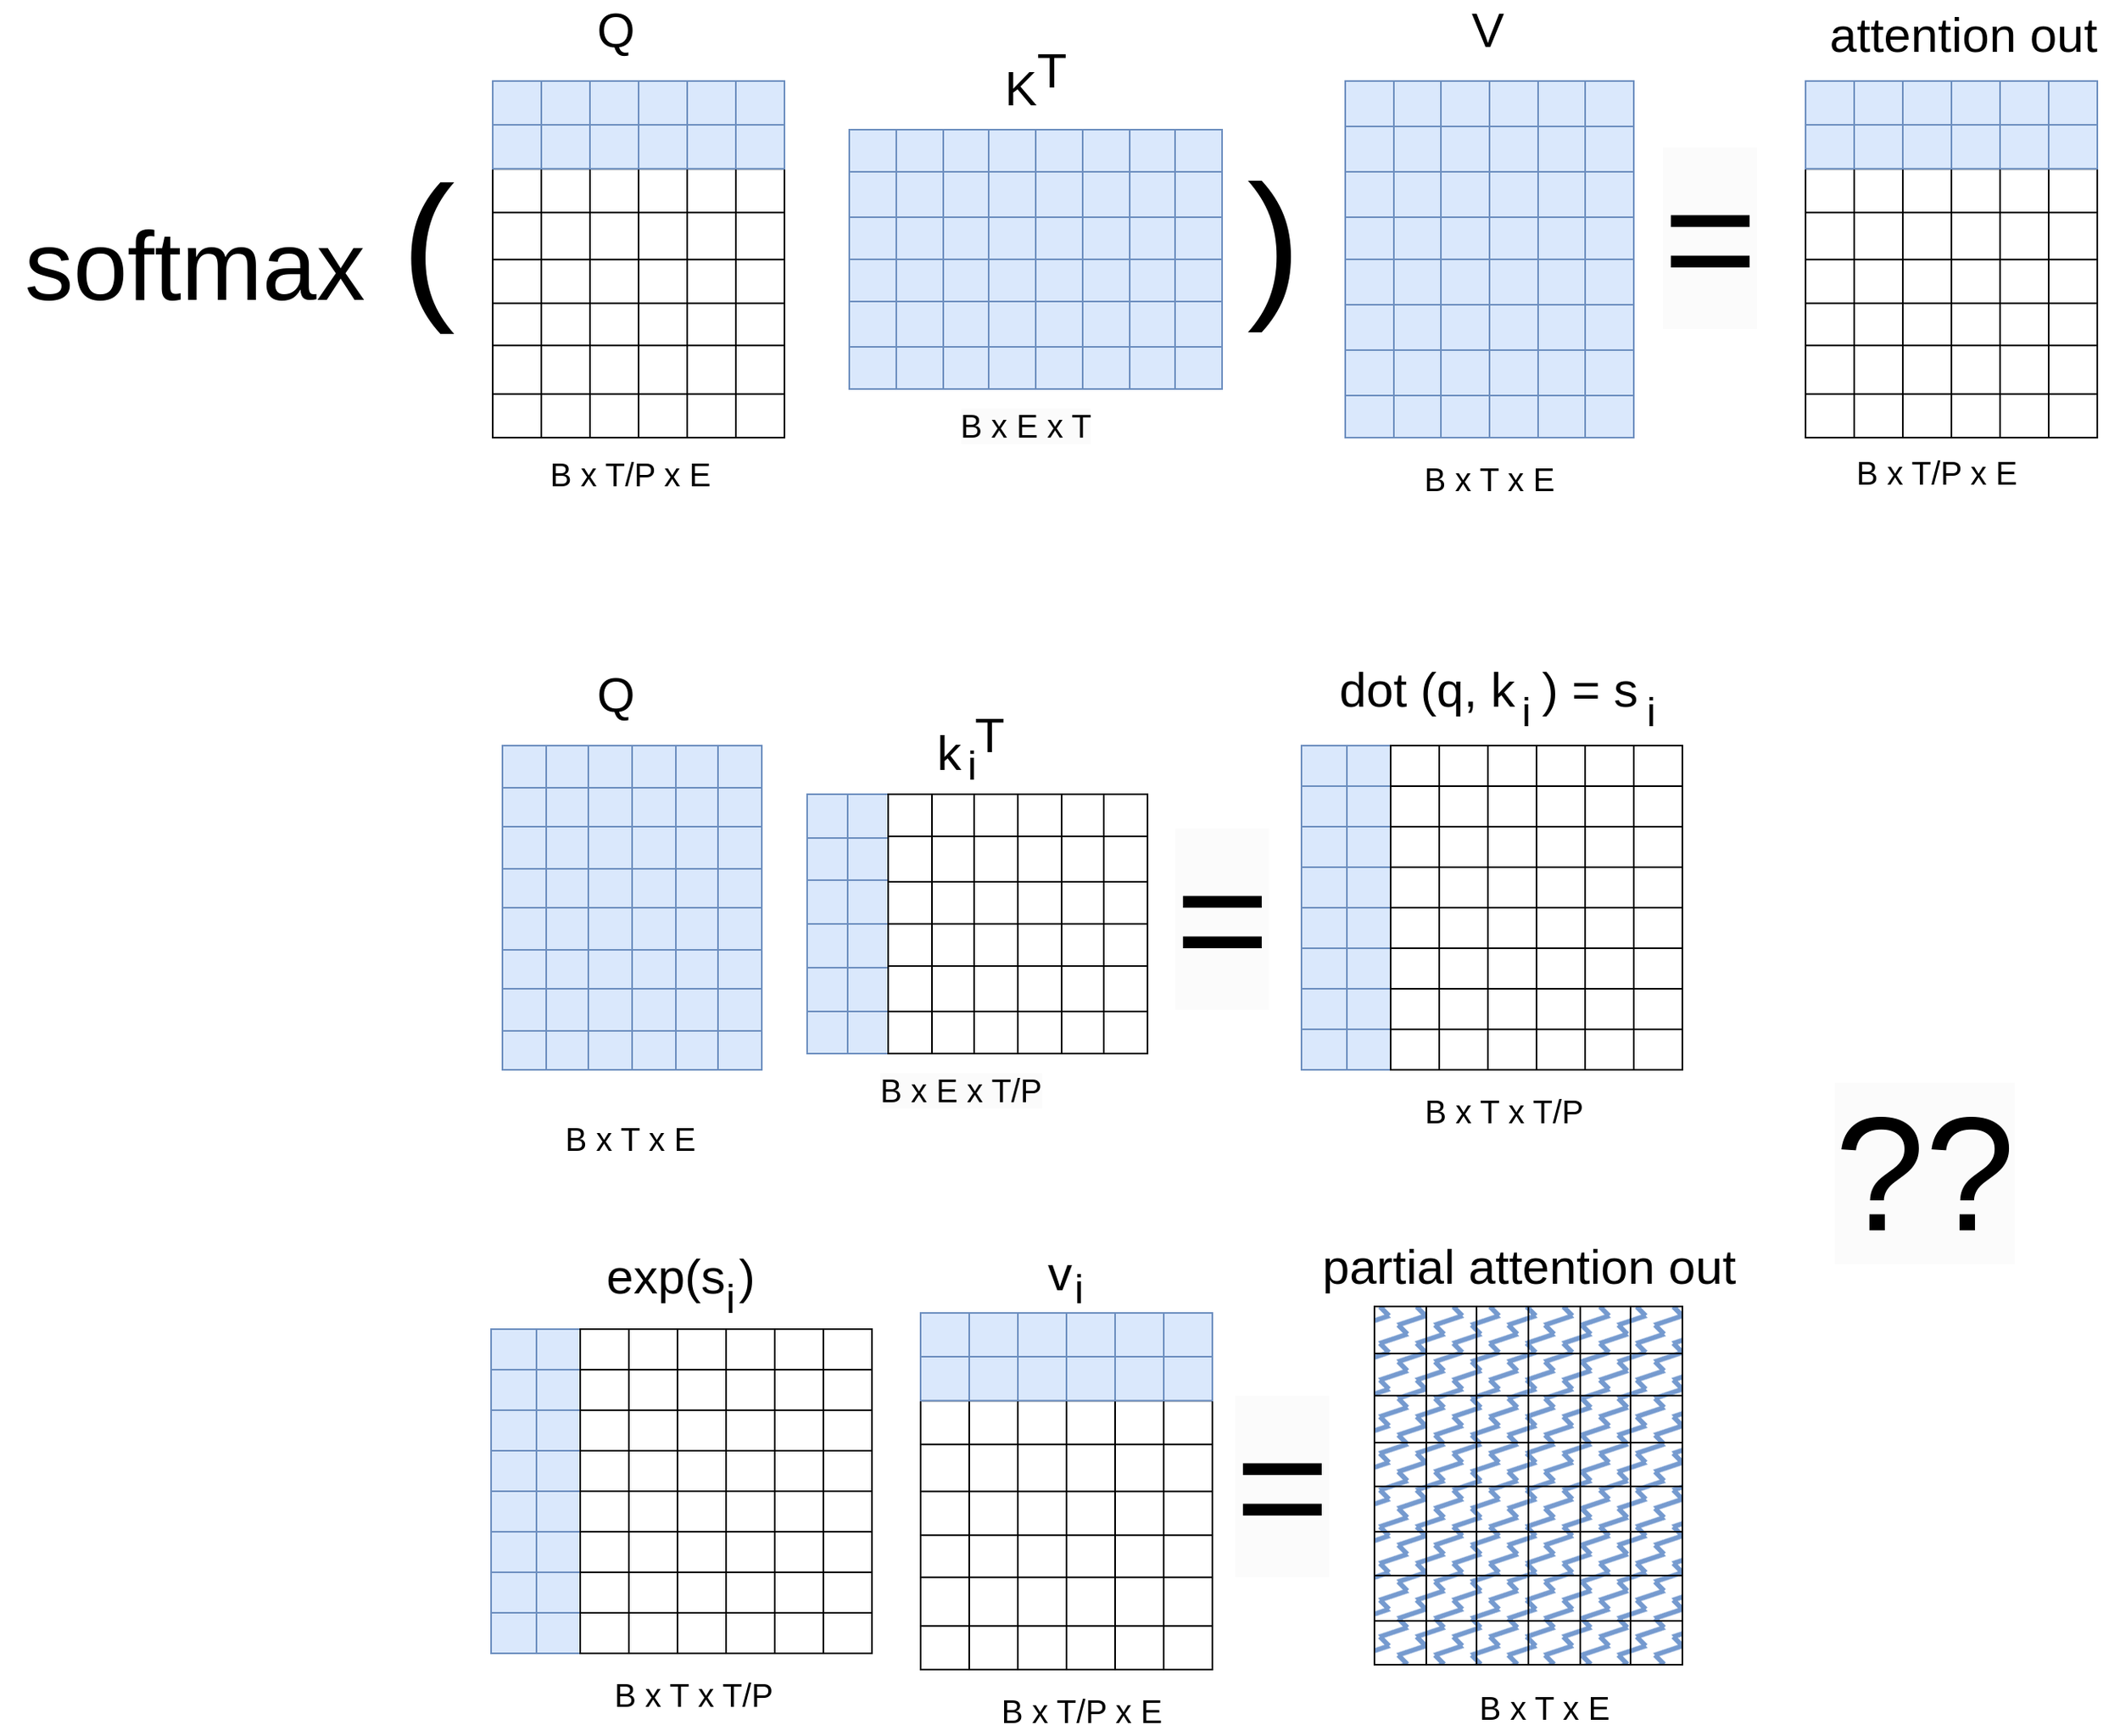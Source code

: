 <mxfile version="25.0.2">
  <diagram name="Page-1" id="6n7F6RxqicYcHCwDq3Tq">
    <mxGraphModel dx="2093" dy="691" grid="1" gridSize="10" guides="1" tooltips="1" connect="1" arrows="1" fold="1" page="1" pageScale="1" pageWidth="827" pageHeight="1169" math="0" shadow="0">
      <root>
        <mxCell id="0" />
        <mxCell id="1" parent="0" />
        <mxCell id="y0iYO_KBNPAnz8YPgkZ9-58" value="Q" style="text;html=1;align=center;verticalAlign=middle;whiteSpace=wrap;rounded=0;fontSize=30;" parent="1" vertex="1">
          <mxGeometry x="-433" y="23" width="50" height="30" as="geometry" />
        </mxCell>
        <mxCell id="y0iYO_KBNPAnz8YPgkZ9-115" value="K&lt;sup style=&quot;font-size: 30px;&quot;&gt;T&lt;/sup&gt;" style="text;html=1;align=center;verticalAlign=middle;whiteSpace=wrap;rounded=0;fontSize=30;" parent="1" vertex="1">
          <mxGeometry x="-174" y="54" width="50" height="30" as="geometry" />
        </mxCell>
        <mxCell id="y0iYO_KBNPAnz8YPgkZ9-359" value="" style="shape=table;startSize=0;container=1;collapsible=0;childLayout=tableLayout;fillColor=#dae8fc;strokeColor=#6c8ebf;" parent="1" vertex="1">
          <mxGeometry x="42" y="70" width="178" height="220" as="geometry" />
        </mxCell>
        <mxCell id="y0iYO_KBNPAnz8YPgkZ9-360" value="" style="shape=tableRow;horizontal=0;startSize=0;swimlaneHead=0;swimlaneBody=0;strokeColor=inherit;top=0;left=0;bottom=0;right=0;collapsible=0;dropTarget=0;fillColor=none;points=[[0,0.5],[1,0.5]];portConstraint=eastwest;" parent="y0iYO_KBNPAnz8YPgkZ9-359" vertex="1">
          <mxGeometry width="178" height="28" as="geometry" />
        </mxCell>
        <mxCell id="y0iYO_KBNPAnz8YPgkZ9-361" value="" style="shape=partialRectangle;html=1;whiteSpace=wrap;connectable=0;strokeColor=inherit;overflow=hidden;fillColor=none;top=0;left=0;bottom=0;right=0;pointerEvents=1;" parent="y0iYO_KBNPAnz8YPgkZ9-360" vertex="1">
          <mxGeometry width="30" height="28" as="geometry">
            <mxRectangle width="30" height="28" as="alternateBounds" />
          </mxGeometry>
        </mxCell>
        <mxCell id="y0iYO_KBNPAnz8YPgkZ9-362" value="" style="shape=partialRectangle;html=1;whiteSpace=wrap;connectable=0;strokeColor=inherit;overflow=hidden;fillColor=none;top=0;left=0;bottom=0;right=0;pointerEvents=1;" parent="y0iYO_KBNPAnz8YPgkZ9-360" vertex="1">
          <mxGeometry x="30" width="29" height="28" as="geometry">
            <mxRectangle width="29" height="28" as="alternateBounds" />
          </mxGeometry>
        </mxCell>
        <mxCell id="y0iYO_KBNPAnz8YPgkZ9-363" value="" style="shape=partialRectangle;html=1;whiteSpace=wrap;connectable=0;strokeColor=inherit;overflow=hidden;fillColor=none;top=0;left=0;bottom=0;right=0;pointerEvents=1;" parent="y0iYO_KBNPAnz8YPgkZ9-360" vertex="1">
          <mxGeometry x="59" width="30" height="28" as="geometry">
            <mxRectangle width="30" height="28" as="alternateBounds" />
          </mxGeometry>
        </mxCell>
        <mxCell id="y0iYO_KBNPAnz8YPgkZ9-364" value="" style="shape=partialRectangle;html=1;whiteSpace=wrap;connectable=0;strokeColor=inherit;overflow=hidden;fillColor=none;top=0;left=0;bottom=0;right=0;pointerEvents=1;" parent="y0iYO_KBNPAnz8YPgkZ9-360" vertex="1">
          <mxGeometry x="89" width="30" height="28" as="geometry">
            <mxRectangle width="30" height="28" as="alternateBounds" />
          </mxGeometry>
        </mxCell>
        <mxCell id="y0iYO_KBNPAnz8YPgkZ9-365" value="" style="shape=partialRectangle;html=1;whiteSpace=wrap;connectable=0;strokeColor=inherit;overflow=hidden;fillColor=none;top=0;left=0;bottom=0;right=0;pointerEvents=1;" parent="y0iYO_KBNPAnz8YPgkZ9-360" vertex="1">
          <mxGeometry x="119" width="29" height="28" as="geometry">
            <mxRectangle width="29" height="28" as="alternateBounds" />
          </mxGeometry>
        </mxCell>
        <mxCell id="y0iYO_KBNPAnz8YPgkZ9-366" value="" style="shape=partialRectangle;html=1;whiteSpace=wrap;connectable=0;strokeColor=inherit;overflow=hidden;fillColor=none;top=0;left=0;bottom=0;right=0;pointerEvents=1;" parent="y0iYO_KBNPAnz8YPgkZ9-360" vertex="1">
          <mxGeometry x="148" width="30" height="28" as="geometry">
            <mxRectangle width="30" height="28" as="alternateBounds" />
          </mxGeometry>
        </mxCell>
        <mxCell id="y0iYO_KBNPAnz8YPgkZ9-367" value="" style="shape=tableRow;horizontal=0;startSize=0;swimlaneHead=0;swimlaneBody=0;strokeColor=inherit;top=0;left=0;bottom=0;right=0;collapsible=0;dropTarget=0;fillColor=none;points=[[0,0.5],[1,0.5]];portConstraint=eastwest;" parent="y0iYO_KBNPAnz8YPgkZ9-359" vertex="1">
          <mxGeometry y="28" width="178" height="28" as="geometry" />
        </mxCell>
        <mxCell id="y0iYO_KBNPAnz8YPgkZ9-368" value="" style="shape=partialRectangle;html=1;whiteSpace=wrap;connectable=0;strokeColor=inherit;overflow=hidden;fillColor=none;top=0;left=0;bottom=0;right=0;pointerEvents=1;" parent="y0iYO_KBNPAnz8YPgkZ9-367" vertex="1">
          <mxGeometry width="30" height="28" as="geometry">
            <mxRectangle width="30" height="28" as="alternateBounds" />
          </mxGeometry>
        </mxCell>
        <mxCell id="y0iYO_KBNPAnz8YPgkZ9-369" value="" style="shape=partialRectangle;html=1;whiteSpace=wrap;connectable=0;strokeColor=inherit;overflow=hidden;fillColor=none;top=0;left=0;bottom=0;right=0;pointerEvents=1;" parent="y0iYO_KBNPAnz8YPgkZ9-367" vertex="1">
          <mxGeometry x="30" width="29" height="28" as="geometry">
            <mxRectangle width="29" height="28" as="alternateBounds" />
          </mxGeometry>
        </mxCell>
        <mxCell id="y0iYO_KBNPAnz8YPgkZ9-370" value="" style="shape=partialRectangle;html=1;whiteSpace=wrap;connectable=0;strokeColor=inherit;overflow=hidden;fillColor=none;top=0;left=0;bottom=0;right=0;pointerEvents=1;" parent="y0iYO_KBNPAnz8YPgkZ9-367" vertex="1">
          <mxGeometry x="59" width="30" height="28" as="geometry">
            <mxRectangle width="30" height="28" as="alternateBounds" />
          </mxGeometry>
        </mxCell>
        <mxCell id="y0iYO_KBNPAnz8YPgkZ9-371" value="" style="shape=partialRectangle;html=1;whiteSpace=wrap;connectable=0;strokeColor=inherit;overflow=hidden;fillColor=none;top=0;left=0;bottom=0;right=0;pointerEvents=1;" parent="y0iYO_KBNPAnz8YPgkZ9-367" vertex="1">
          <mxGeometry x="89" width="30" height="28" as="geometry">
            <mxRectangle width="30" height="28" as="alternateBounds" />
          </mxGeometry>
        </mxCell>
        <mxCell id="y0iYO_KBNPAnz8YPgkZ9-372" value="" style="shape=partialRectangle;html=1;whiteSpace=wrap;connectable=0;strokeColor=inherit;overflow=hidden;fillColor=none;top=0;left=0;bottom=0;right=0;pointerEvents=1;" parent="y0iYO_KBNPAnz8YPgkZ9-367" vertex="1">
          <mxGeometry x="119" width="29" height="28" as="geometry">
            <mxRectangle width="29" height="28" as="alternateBounds" />
          </mxGeometry>
        </mxCell>
        <mxCell id="y0iYO_KBNPAnz8YPgkZ9-373" value="" style="shape=partialRectangle;html=1;whiteSpace=wrap;connectable=0;strokeColor=inherit;overflow=hidden;fillColor=none;top=0;left=0;bottom=0;right=0;pointerEvents=1;" parent="y0iYO_KBNPAnz8YPgkZ9-367" vertex="1">
          <mxGeometry x="148" width="30" height="28" as="geometry">
            <mxRectangle width="30" height="28" as="alternateBounds" />
          </mxGeometry>
        </mxCell>
        <mxCell id="y0iYO_KBNPAnz8YPgkZ9-374" value="" style="shape=tableRow;horizontal=0;startSize=0;swimlaneHead=0;swimlaneBody=0;strokeColor=inherit;top=0;left=0;bottom=0;right=0;collapsible=0;dropTarget=0;fillColor=none;points=[[0,0.5],[1,0.5]];portConstraint=eastwest;" parent="y0iYO_KBNPAnz8YPgkZ9-359" vertex="1">
          <mxGeometry y="56" width="178" height="28" as="geometry" />
        </mxCell>
        <mxCell id="y0iYO_KBNPAnz8YPgkZ9-375" value="" style="shape=partialRectangle;html=1;whiteSpace=wrap;connectable=0;strokeColor=inherit;overflow=hidden;fillColor=none;top=0;left=0;bottom=0;right=0;pointerEvents=1;" parent="y0iYO_KBNPAnz8YPgkZ9-374" vertex="1">
          <mxGeometry width="30" height="28" as="geometry">
            <mxRectangle width="30" height="28" as="alternateBounds" />
          </mxGeometry>
        </mxCell>
        <mxCell id="y0iYO_KBNPAnz8YPgkZ9-376" value="" style="shape=partialRectangle;html=1;whiteSpace=wrap;connectable=0;strokeColor=inherit;overflow=hidden;fillColor=none;top=0;left=0;bottom=0;right=0;pointerEvents=1;" parent="y0iYO_KBNPAnz8YPgkZ9-374" vertex="1">
          <mxGeometry x="30" width="29" height="28" as="geometry">
            <mxRectangle width="29" height="28" as="alternateBounds" />
          </mxGeometry>
        </mxCell>
        <mxCell id="y0iYO_KBNPAnz8YPgkZ9-377" value="" style="shape=partialRectangle;html=1;whiteSpace=wrap;connectable=0;strokeColor=inherit;overflow=hidden;fillColor=none;top=0;left=0;bottom=0;right=0;pointerEvents=1;" parent="y0iYO_KBNPAnz8YPgkZ9-374" vertex="1">
          <mxGeometry x="59" width="30" height="28" as="geometry">
            <mxRectangle width="30" height="28" as="alternateBounds" />
          </mxGeometry>
        </mxCell>
        <mxCell id="y0iYO_KBNPAnz8YPgkZ9-378" value="" style="shape=partialRectangle;html=1;whiteSpace=wrap;connectable=0;strokeColor=inherit;overflow=hidden;fillColor=none;top=0;left=0;bottom=0;right=0;pointerEvents=1;" parent="y0iYO_KBNPAnz8YPgkZ9-374" vertex="1">
          <mxGeometry x="89" width="30" height="28" as="geometry">
            <mxRectangle width="30" height="28" as="alternateBounds" />
          </mxGeometry>
        </mxCell>
        <mxCell id="y0iYO_KBNPAnz8YPgkZ9-379" value="" style="shape=partialRectangle;html=1;whiteSpace=wrap;connectable=0;strokeColor=inherit;overflow=hidden;fillColor=none;top=0;left=0;bottom=0;right=0;pointerEvents=1;" parent="y0iYO_KBNPAnz8YPgkZ9-374" vertex="1">
          <mxGeometry x="119" width="29" height="28" as="geometry">
            <mxRectangle width="29" height="28" as="alternateBounds" />
          </mxGeometry>
        </mxCell>
        <mxCell id="y0iYO_KBNPAnz8YPgkZ9-380" value="" style="shape=partialRectangle;html=1;whiteSpace=wrap;connectable=0;strokeColor=inherit;overflow=hidden;fillColor=none;top=0;left=0;bottom=0;right=0;pointerEvents=1;" parent="y0iYO_KBNPAnz8YPgkZ9-374" vertex="1">
          <mxGeometry x="148" width="30" height="28" as="geometry">
            <mxRectangle width="30" height="28" as="alternateBounds" />
          </mxGeometry>
        </mxCell>
        <mxCell id="y0iYO_KBNPAnz8YPgkZ9-381" value="" style="shape=tableRow;horizontal=0;startSize=0;swimlaneHead=0;swimlaneBody=0;strokeColor=inherit;top=0;left=0;bottom=0;right=0;collapsible=0;dropTarget=0;fillColor=none;points=[[0,0.5],[1,0.5]];portConstraint=eastwest;" parent="y0iYO_KBNPAnz8YPgkZ9-359" vertex="1">
          <mxGeometry y="84" width="178" height="26" as="geometry" />
        </mxCell>
        <mxCell id="y0iYO_KBNPAnz8YPgkZ9-382" value="" style="shape=partialRectangle;html=1;whiteSpace=wrap;connectable=0;strokeColor=inherit;overflow=hidden;fillColor=none;top=0;left=0;bottom=0;right=0;pointerEvents=1;" parent="y0iYO_KBNPAnz8YPgkZ9-381" vertex="1">
          <mxGeometry width="30" height="26" as="geometry">
            <mxRectangle width="30" height="26" as="alternateBounds" />
          </mxGeometry>
        </mxCell>
        <mxCell id="y0iYO_KBNPAnz8YPgkZ9-383" value="" style="shape=partialRectangle;html=1;whiteSpace=wrap;connectable=0;strokeColor=inherit;overflow=hidden;fillColor=none;top=0;left=0;bottom=0;right=0;pointerEvents=1;" parent="y0iYO_KBNPAnz8YPgkZ9-381" vertex="1">
          <mxGeometry x="30" width="29" height="26" as="geometry">
            <mxRectangle width="29" height="26" as="alternateBounds" />
          </mxGeometry>
        </mxCell>
        <mxCell id="y0iYO_KBNPAnz8YPgkZ9-384" value="" style="shape=partialRectangle;html=1;whiteSpace=wrap;connectable=0;strokeColor=inherit;overflow=hidden;fillColor=none;top=0;left=0;bottom=0;right=0;pointerEvents=1;" parent="y0iYO_KBNPAnz8YPgkZ9-381" vertex="1">
          <mxGeometry x="59" width="30" height="26" as="geometry">
            <mxRectangle width="30" height="26" as="alternateBounds" />
          </mxGeometry>
        </mxCell>
        <mxCell id="y0iYO_KBNPAnz8YPgkZ9-385" value="" style="shape=partialRectangle;html=1;whiteSpace=wrap;connectable=0;strokeColor=inherit;overflow=hidden;fillColor=none;top=0;left=0;bottom=0;right=0;pointerEvents=1;" parent="y0iYO_KBNPAnz8YPgkZ9-381" vertex="1">
          <mxGeometry x="89" width="30" height="26" as="geometry">
            <mxRectangle width="30" height="26" as="alternateBounds" />
          </mxGeometry>
        </mxCell>
        <mxCell id="y0iYO_KBNPAnz8YPgkZ9-386" value="" style="shape=partialRectangle;html=1;whiteSpace=wrap;connectable=0;strokeColor=inherit;overflow=hidden;fillColor=none;top=0;left=0;bottom=0;right=0;pointerEvents=1;" parent="y0iYO_KBNPAnz8YPgkZ9-381" vertex="1">
          <mxGeometry x="119" width="29" height="26" as="geometry">
            <mxRectangle width="29" height="26" as="alternateBounds" />
          </mxGeometry>
        </mxCell>
        <mxCell id="y0iYO_KBNPAnz8YPgkZ9-387" value="" style="shape=partialRectangle;html=1;whiteSpace=wrap;connectable=0;strokeColor=inherit;overflow=hidden;fillColor=none;top=0;left=0;bottom=0;right=0;pointerEvents=1;" parent="y0iYO_KBNPAnz8YPgkZ9-381" vertex="1">
          <mxGeometry x="148" width="30" height="26" as="geometry">
            <mxRectangle width="30" height="26" as="alternateBounds" />
          </mxGeometry>
        </mxCell>
        <mxCell id="y0iYO_KBNPAnz8YPgkZ9-388" value="" style="shape=tableRow;horizontal=0;startSize=0;swimlaneHead=0;swimlaneBody=0;strokeColor=inherit;top=0;left=0;bottom=0;right=0;collapsible=0;dropTarget=0;fillColor=none;points=[[0,0.5],[1,0.5]];portConstraint=eastwest;" parent="y0iYO_KBNPAnz8YPgkZ9-359" vertex="1">
          <mxGeometry y="110" width="178" height="28" as="geometry" />
        </mxCell>
        <mxCell id="y0iYO_KBNPAnz8YPgkZ9-389" value="" style="shape=partialRectangle;html=1;whiteSpace=wrap;connectable=0;strokeColor=inherit;overflow=hidden;fillColor=none;top=0;left=0;bottom=0;right=0;pointerEvents=1;" parent="y0iYO_KBNPAnz8YPgkZ9-388" vertex="1">
          <mxGeometry width="30" height="28" as="geometry">
            <mxRectangle width="30" height="28" as="alternateBounds" />
          </mxGeometry>
        </mxCell>
        <mxCell id="y0iYO_KBNPAnz8YPgkZ9-390" value="" style="shape=partialRectangle;html=1;whiteSpace=wrap;connectable=0;strokeColor=inherit;overflow=hidden;fillColor=none;top=0;left=0;bottom=0;right=0;pointerEvents=1;" parent="y0iYO_KBNPAnz8YPgkZ9-388" vertex="1">
          <mxGeometry x="30" width="29" height="28" as="geometry">
            <mxRectangle width="29" height="28" as="alternateBounds" />
          </mxGeometry>
        </mxCell>
        <mxCell id="y0iYO_KBNPAnz8YPgkZ9-391" value="" style="shape=partialRectangle;html=1;whiteSpace=wrap;connectable=0;strokeColor=inherit;overflow=hidden;fillColor=none;top=0;left=0;bottom=0;right=0;pointerEvents=1;" parent="y0iYO_KBNPAnz8YPgkZ9-388" vertex="1">
          <mxGeometry x="59" width="30" height="28" as="geometry">
            <mxRectangle width="30" height="28" as="alternateBounds" />
          </mxGeometry>
        </mxCell>
        <mxCell id="y0iYO_KBNPAnz8YPgkZ9-392" value="" style="shape=partialRectangle;html=1;whiteSpace=wrap;connectable=0;strokeColor=inherit;overflow=hidden;fillColor=none;top=0;left=0;bottom=0;right=0;pointerEvents=1;" parent="y0iYO_KBNPAnz8YPgkZ9-388" vertex="1">
          <mxGeometry x="89" width="30" height="28" as="geometry">
            <mxRectangle width="30" height="28" as="alternateBounds" />
          </mxGeometry>
        </mxCell>
        <mxCell id="y0iYO_KBNPAnz8YPgkZ9-393" value="" style="shape=partialRectangle;html=1;whiteSpace=wrap;connectable=0;strokeColor=inherit;overflow=hidden;fillColor=none;top=0;left=0;bottom=0;right=0;pointerEvents=1;" parent="y0iYO_KBNPAnz8YPgkZ9-388" vertex="1">
          <mxGeometry x="119" width="29" height="28" as="geometry">
            <mxRectangle width="29" height="28" as="alternateBounds" />
          </mxGeometry>
        </mxCell>
        <mxCell id="y0iYO_KBNPAnz8YPgkZ9-394" value="" style="shape=partialRectangle;html=1;whiteSpace=wrap;connectable=0;strokeColor=inherit;overflow=hidden;fillColor=none;top=0;left=0;bottom=0;right=0;pointerEvents=1;" parent="y0iYO_KBNPAnz8YPgkZ9-388" vertex="1">
          <mxGeometry x="148" width="30" height="28" as="geometry">
            <mxRectangle width="30" height="28" as="alternateBounds" />
          </mxGeometry>
        </mxCell>
        <mxCell id="y0iYO_KBNPAnz8YPgkZ9-395" value="" style="shape=tableRow;horizontal=0;startSize=0;swimlaneHead=0;swimlaneBody=0;strokeColor=inherit;top=0;left=0;bottom=0;right=0;collapsible=0;dropTarget=0;fillColor=none;points=[[0,0.5],[1,0.5]];portConstraint=eastwest;" parent="y0iYO_KBNPAnz8YPgkZ9-359" vertex="1">
          <mxGeometry y="138" width="178" height="28" as="geometry" />
        </mxCell>
        <mxCell id="y0iYO_KBNPAnz8YPgkZ9-396" value="" style="shape=partialRectangle;html=1;whiteSpace=wrap;connectable=0;strokeColor=inherit;overflow=hidden;fillColor=none;top=0;left=0;bottom=0;right=0;pointerEvents=1;" parent="y0iYO_KBNPAnz8YPgkZ9-395" vertex="1">
          <mxGeometry width="30" height="28" as="geometry">
            <mxRectangle width="30" height="28" as="alternateBounds" />
          </mxGeometry>
        </mxCell>
        <mxCell id="y0iYO_KBNPAnz8YPgkZ9-397" value="" style="shape=partialRectangle;html=1;whiteSpace=wrap;connectable=0;strokeColor=inherit;overflow=hidden;fillColor=none;top=0;left=0;bottom=0;right=0;pointerEvents=1;" parent="y0iYO_KBNPAnz8YPgkZ9-395" vertex="1">
          <mxGeometry x="30" width="29" height="28" as="geometry">
            <mxRectangle width="29" height="28" as="alternateBounds" />
          </mxGeometry>
        </mxCell>
        <mxCell id="y0iYO_KBNPAnz8YPgkZ9-398" value="" style="shape=partialRectangle;html=1;whiteSpace=wrap;connectable=0;strokeColor=inherit;overflow=hidden;fillColor=none;top=0;left=0;bottom=0;right=0;pointerEvents=1;" parent="y0iYO_KBNPAnz8YPgkZ9-395" vertex="1">
          <mxGeometry x="59" width="30" height="28" as="geometry">
            <mxRectangle width="30" height="28" as="alternateBounds" />
          </mxGeometry>
        </mxCell>
        <mxCell id="y0iYO_KBNPAnz8YPgkZ9-399" value="" style="shape=partialRectangle;html=1;whiteSpace=wrap;connectable=0;strokeColor=inherit;overflow=hidden;fillColor=none;top=0;left=0;bottom=0;right=0;pointerEvents=1;" parent="y0iYO_KBNPAnz8YPgkZ9-395" vertex="1">
          <mxGeometry x="89" width="30" height="28" as="geometry">
            <mxRectangle width="30" height="28" as="alternateBounds" />
          </mxGeometry>
        </mxCell>
        <mxCell id="y0iYO_KBNPAnz8YPgkZ9-400" value="" style="shape=partialRectangle;html=1;whiteSpace=wrap;connectable=0;strokeColor=inherit;overflow=hidden;fillColor=none;top=0;left=0;bottom=0;right=0;pointerEvents=1;" parent="y0iYO_KBNPAnz8YPgkZ9-395" vertex="1">
          <mxGeometry x="119" width="29" height="28" as="geometry">
            <mxRectangle width="29" height="28" as="alternateBounds" />
          </mxGeometry>
        </mxCell>
        <mxCell id="y0iYO_KBNPAnz8YPgkZ9-401" value="" style="shape=partialRectangle;html=1;whiteSpace=wrap;connectable=0;strokeColor=inherit;overflow=hidden;fillColor=none;top=0;left=0;bottom=0;right=0;pointerEvents=1;" parent="y0iYO_KBNPAnz8YPgkZ9-395" vertex="1">
          <mxGeometry x="148" width="30" height="28" as="geometry">
            <mxRectangle width="30" height="28" as="alternateBounds" />
          </mxGeometry>
        </mxCell>
        <mxCell id="y0iYO_KBNPAnz8YPgkZ9-402" value="" style="shape=tableRow;horizontal=0;startSize=0;swimlaneHead=0;swimlaneBody=0;strokeColor=inherit;top=0;left=0;bottom=0;right=0;collapsible=0;dropTarget=0;fillColor=none;points=[[0,0.5],[1,0.5]];portConstraint=eastwest;" parent="y0iYO_KBNPAnz8YPgkZ9-359" vertex="1">
          <mxGeometry y="166" width="178" height="28" as="geometry" />
        </mxCell>
        <mxCell id="y0iYO_KBNPAnz8YPgkZ9-403" value="" style="shape=partialRectangle;html=1;whiteSpace=wrap;connectable=0;strokeColor=inherit;overflow=hidden;fillColor=none;top=0;left=0;bottom=0;right=0;pointerEvents=1;" parent="y0iYO_KBNPAnz8YPgkZ9-402" vertex="1">
          <mxGeometry width="30" height="28" as="geometry">
            <mxRectangle width="30" height="28" as="alternateBounds" />
          </mxGeometry>
        </mxCell>
        <mxCell id="y0iYO_KBNPAnz8YPgkZ9-404" value="" style="shape=partialRectangle;html=1;whiteSpace=wrap;connectable=0;strokeColor=inherit;overflow=hidden;fillColor=none;top=0;left=0;bottom=0;right=0;pointerEvents=1;" parent="y0iYO_KBNPAnz8YPgkZ9-402" vertex="1">
          <mxGeometry x="30" width="29" height="28" as="geometry">
            <mxRectangle width="29" height="28" as="alternateBounds" />
          </mxGeometry>
        </mxCell>
        <mxCell id="y0iYO_KBNPAnz8YPgkZ9-405" value="" style="shape=partialRectangle;html=1;whiteSpace=wrap;connectable=0;strokeColor=inherit;overflow=hidden;fillColor=none;top=0;left=0;bottom=0;right=0;pointerEvents=1;" parent="y0iYO_KBNPAnz8YPgkZ9-402" vertex="1">
          <mxGeometry x="59" width="30" height="28" as="geometry">
            <mxRectangle width="30" height="28" as="alternateBounds" />
          </mxGeometry>
        </mxCell>
        <mxCell id="y0iYO_KBNPAnz8YPgkZ9-406" value="" style="shape=partialRectangle;html=1;whiteSpace=wrap;connectable=0;strokeColor=inherit;overflow=hidden;fillColor=none;top=0;left=0;bottom=0;right=0;pointerEvents=1;" parent="y0iYO_KBNPAnz8YPgkZ9-402" vertex="1">
          <mxGeometry x="89" width="30" height="28" as="geometry">
            <mxRectangle width="30" height="28" as="alternateBounds" />
          </mxGeometry>
        </mxCell>
        <mxCell id="y0iYO_KBNPAnz8YPgkZ9-407" value="" style="shape=partialRectangle;html=1;whiteSpace=wrap;connectable=0;strokeColor=inherit;overflow=hidden;fillColor=none;top=0;left=0;bottom=0;right=0;pointerEvents=1;" parent="y0iYO_KBNPAnz8YPgkZ9-402" vertex="1">
          <mxGeometry x="119" width="29" height="28" as="geometry">
            <mxRectangle width="29" height="28" as="alternateBounds" />
          </mxGeometry>
        </mxCell>
        <mxCell id="y0iYO_KBNPAnz8YPgkZ9-408" value="" style="shape=partialRectangle;html=1;whiteSpace=wrap;connectable=0;strokeColor=inherit;overflow=hidden;fillColor=none;top=0;left=0;bottom=0;right=0;pointerEvents=1;" parent="y0iYO_KBNPAnz8YPgkZ9-402" vertex="1">
          <mxGeometry x="148" width="30" height="28" as="geometry">
            <mxRectangle width="30" height="28" as="alternateBounds" />
          </mxGeometry>
        </mxCell>
        <mxCell id="y0iYO_KBNPAnz8YPgkZ9-409" value="" style="shape=tableRow;horizontal=0;startSize=0;swimlaneHead=0;swimlaneBody=0;strokeColor=inherit;top=0;left=0;bottom=0;right=0;collapsible=0;dropTarget=0;fillColor=none;points=[[0,0.5],[1,0.5]];portConstraint=eastwest;" parent="y0iYO_KBNPAnz8YPgkZ9-359" vertex="1">
          <mxGeometry y="194" width="178" height="26" as="geometry" />
        </mxCell>
        <mxCell id="y0iYO_KBNPAnz8YPgkZ9-410" value="" style="shape=partialRectangle;html=1;whiteSpace=wrap;connectable=0;strokeColor=inherit;overflow=hidden;fillColor=none;top=0;left=0;bottom=0;right=0;pointerEvents=1;" parent="y0iYO_KBNPAnz8YPgkZ9-409" vertex="1">
          <mxGeometry width="30" height="26" as="geometry">
            <mxRectangle width="30" height="26" as="alternateBounds" />
          </mxGeometry>
        </mxCell>
        <mxCell id="y0iYO_KBNPAnz8YPgkZ9-411" value="" style="shape=partialRectangle;html=1;whiteSpace=wrap;connectable=0;strokeColor=inherit;overflow=hidden;fillColor=none;top=0;left=0;bottom=0;right=0;pointerEvents=1;" parent="y0iYO_KBNPAnz8YPgkZ9-409" vertex="1">
          <mxGeometry x="30" width="29" height="26" as="geometry">
            <mxRectangle width="29" height="26" as="alternateBounds" />
          </mxGeometry>
        </mxCell>
        <mxCell id="y0iYO_KBNPAnz8YPgkZ9-412" value="" style="shape=partialRectangle;html=1;whiteSpace=wrap;connectable=0;strokeColor=inherit;overflow=hidden;fillColor=none;top=0;left=0;bottom=0;right=0;pointerEvents=1;" parent="y0iYO_KBNPAnz8YPgkZ9-409" vertex="1">
          <mxGeometry x="59" width="30" height="26" as="geometry">
            <mxRectangle width="30" height="26" as="alternateBounds" />
          </mxGeometry>
        </mxCell>
        <mxCell id="y0iYO_KBNPAnz8YPgkZ9-413" value="" style="shape=partialRectangle;html=1;whiteSpace=wrap;connectable=0;strokeColor=inherit;overflow=hidden;fillColor=none;top=0;left=0;bottom=0;right=0;pointerEvents=1;" parent="y0iYO_KBNPAnz8YPgkZ9-409" vertex="1">
          <mxGeometry x="89" width="30" height="26" as="geometry">
            <mxRectangle width="30" height="26" as="alternateBounds" />
          </mxGeometry>
        </mxCell>
        <mxCell id="y0iYO_KBNPAnz8YPgkZ9-414" value="" style="shape=partialRectangle;html=1;whiteSpace=wrap;connectable=0;strokeColor=inherit;overflow=hidden;fillColor=none;top=0;left=0;bottom=0;right=0;pointerEvents=1;" parent="y0iYO_KBNPAnz8YPgkZ9-409" vertex="1">
          <mxGeometry x="119" width="29" height="26" as="geometry">
            <mxRectangle width="29" height="26" as="alternateBounds" />
          </mxGeometry>
        </mxCell>
        <mxCell id="y0iYO_KBNPAnz8YPgkZ9-415" value="" style="shape=partialRectangle;html=1;whiteSpace=wrap;connectable=0;strokeColor=inherit;overflow=hidden;fillColor=none;top=0;left=0;bottom=0;right=0;pointerEvents=1;" parent="y0iYO_KBNPAnz8YPgkZ9-409" vertex="1">
          <mxGeometry x="148" width="30" height="26" as="geometry">
            <mxRectangle width="30" height="26" as="alternateBounds" />
          </mxGeometry>
        </mxCell>
        <mxCell id="y0iYO_KBNPAnz8YPgkZ9-416" value="V" style="text;html=1;align=center;verticalAlign=middle;whiteSpace=wrap;rounded=0;fontSize=30;" parent="1" vertex="1">
          <mxGeometry x="105" y="23" width="50" height="30" as="geometry" />
        </mxCell>
        <mxCell id="y0iYO_KBNPAnz8YPgkZ9-417" value="B x T/P x E" style="text;html=1;align=center;verticalAlign=middle;whiteSpace=wrap;rounded=0;fontSize=20;" parent="1" vertex="1">
          <mxGeometry x="-464" y="297" width="130" height="30" as="geometry" />
        </mxCell>
        <mxCell id="y0iYO_KBNPAnz8YPgkZ9-418" value="&lt;span style=&quot;color: rgb(0, 0, 0); font-family: Helvetica; font-size: 20px; font-style: normal; font-variant-ligatures: normal; font-variant-caps: normal; font-weight: 400; letter-spacing: normal; orphans: 2; text-align: center; text-indent: 0px; text-transform: none; widows: 2; word-spacing: 0px; -webkit-text-stroke-width: 0px; white-space: normal; background-color: rgb(251, 251, 251); text-decoration-thickness: initial; text-decoration-style: initial; text-decoration-color: initial; float: none; display: inline !important;&quot;&gt;B x E x T&lt;/span&gt;" style="text;html=1;align=center;verticalAlign=middle;whiteSpace=wrap;rounded=0;fontSize=20;" parent="1" vertex="1">
          <mxGeometry x="-215" y="267" width="120" height="30" as="geometry" />
        </mxCell>
        <mxCell id="y0iYO_KBNPAnz8YPgkZ9-419" value="B x T x E" style="text;html=1;align=center;verticalAlign=middle;whiteSpace=wrap;rounded=0;fontSize=20;" parent="1" vertex="1">
          <mxGeometry x="81" y="300" width="100" height="30" as="geometry" />
        </mxCell>
        <mxCell id="y0iYO_KBNPAnz8YPgkZ9-569" value="" style="shape=table;startSize=0;container=1;collapsible=0;childLayout=tableLayout;fillColor=#dae8fc;strokeColor=#6c8ebf;" parent="1" vertex="1">
          <mxGeometry x="-264" y="100" width="230" height="160" as="geometry" />
        </mxCell>
        <mxCell id="y0iYO_KBNPAnz8YPgkZ9-570" value="" style="shape=tableRow;horizontal=0;startSize=0;swimlaneHead=0;swimlaneBody=0;strokeColor=inherit;top=0;left=0;bottom=0;right=0;collapsible=0;dropTarget=0;fillColor=none;points=[[0,0.5],[1,0.5]];portConstraint=eastwest;" parent="y0iYO_KBNPAnz8YPgkZ9-569" vertex="1">
          <mxGeometry width="230" height="26" as="geometry" />
        </mxCell>
        <mxCell id="y0iYO_KBNPAnz8YPgkZ9-571" value="" style="shape=partialRectangle;html=1;whiteSpace=wrap;connectable=0;strokeColor=inherit;overflow=hidden;fillColor=none;top=0;left=0;bottom=0;right=0;pointerEvents=1;" parent="y0iYO_KBNPAnz8YPgkZ9-570" vertex="1">
          <mxGeometry width="29" height="26" as="geometry">
            <mxRectangle width="29" height="26" as="alternateBounds" />
          </mxGeometry>
        </mxCell>
        <mxCell id="y0iYO_KBNPAnz8YPgkZ9-572" value="" style="shape=partialRectangle;html=1;whiteSpace=wrap;connectable=0;strokeColor=inherit;overflow=hidden;fillColor=none;top=0;left=0;bottom=0;right=0;pointerEvents=1;" parent="y0iYO_KBNPAnz8YPgkZ9-570" vertex="1">
          <mxGeometry x="29" width="29" height="26" as="geometry">
            <mxRectangle width="29" height="26" as="alternateBounds" />
          </mxGeometry>
        </mxCell>
        <mxCell id="y0iYO_KBNPAnz8YPgkZ9-573" value="" style="shape=partialRectangle;html=1;whiteSpace=wrap;connectable=0;strokeColor=inherit;overflow=hidden;fillColor=none;top=0;left=0;bottom=0;right=0;pointerEvents=1;" parent="y0iYO_KBNPAnz8YPgkZ9-570" vertex="1">
          <mxGeometry x="58" width="28" height="26" as="geometry">
            <mxRectangle width="28" height="26" as="alternateBounds" />
          </mxGeometry>
        </mxCell>
        <mxCell id="y0iYO_KBNPAnz8YPgkZ9-574" value="" style="shape=partialRectangle;html=1;whiteSpace=wrap;connectable=0;strokeColor=inherit;overflow=hidden;fillColor=none;top=0;left=0;bottom=0;right=0;pointerEvents=1;" parent="y0iYO_KBNPAnz8YPgkZ9-570" vertex="1">
          <mxGeometry x="86" width="29" height="26" as="geometry">
            <mxRectangle width="29" height="26" as="alternateBounds" />
          </mxGeometry>
        </mxCell>
        <mxCell id="y0iYO_KBNPAnz8YPgkZ9-575" value="" style="shape=partialRectangle;html=1;whiteSpace=wrap;connectable=0;strokeColor=inherit;overflow=hidden;fillColor=none;top=0;left=0;bottom=0;right=0;pointerEvents=1;" parent="y0iYO_KBNPAnz8YPgkZ9-570" vertex="1">
          <mxGeometry x="115" width="29" height="26" as="geometry">
            <mxRectangle width="29" height="26" as="alternateBounds" />
          </mxGeometry>
        </mxCell>
        <mxCell id="y0iYO_KBNPAnz8YPgkZ9-576" value="" style="shape=partialRectangle;html=1;whiteSpace=wrap;connectable=0;strokeColor=inherit;overflow=hidden;fillColor=none;top=0;left=0;bottom=0;right=0;pointerEvents=1;" parent="y0iYO_KBNPAnz8YPgkZ9-570" vertex="1">
          <mxGeometry x="144" width="29" height="26" as="geometry">
            <mxRectangle width="29" height="26" as="alternateBounds" />
          </mxGeometry>
        </mxCell>
        <mxCell id="y0iYO_KBNPAnz8YPgkZ9-577" value="" style="shape=partialRectangle;html=1;whiteSpace=wrap;connectable=0;strokeColor=inherit;overflow=hidden;fillColor=none;top=0;left=0;bottom=0;right=0;pointerEvents=1;" parent="y0iYO_KBNPAnz8YPgkZ9-570" vertex="1">
          <mxGeometry x="173" width="28" height="26" as="geometry">
            <mxRectangle width="28" height="26" as="alternateBounds" />
          </mxGeometry>
        </mxCell>
        <mxCell id="y0iYO_KBNPAnz8YPgkZ9-578" value="" style="shape=partialRectangle;html=1;whiteSpace=wrap;connectable=0;strokeColor=inherit;overflow=hidden;fillColor=none;top=0;left=0;bottom=0;right=0;pointerEvents=1;" parent="y0iYO_KBNPAnz8YPgkZ9-570" vertex="1">
          <mxGeometry x="201" width="29" height="26" as="geometry">
            <mxRectangle width="29" height="26" as="alternateBounds" />
          </mxGeometry>
        </mxCell>
        <mxCell id="y0iYO_KBNPAnz8YPgkZ9-579" value="" style="shape=tableRow;horizontal=0;startSize=0;swimlaneHead=0;swimlaneBody=0;strokeColor=inherit;top=0;left=0;bottom=0;right=0;collapsible=0;dropTarget=0;fillColor=none;points=[[0,0.5],[1,0.5]];portConstraint=eastwest;" parent="y0iYO_KBNPAnz8YPgkZ9-569" vertex="1">
          <mxGeometry y="26" width="230" height="28" as="geometry" />
        </mxCell>
        <mxCell id="y0iYO_KBNPAnz8YPgkZ9-580" value="" style="shape=partialRectangle;html=1;whiteSpace=wrap;connectable=0;strokeColor=inherit;overflow=hidden;fillColor=none;top=0;left=0;bottom=0;right=0;pointerEvents=1;" parent="y0iYO_KBNPAnz8YPgkZ9-579" vertex="1">
          <mxGeometry width="29" height="28" as="geometry">
            <mxRectangle width="29" height="28" as="alternateBounds" />
          </mxGeometry>
        </mxCell>
        <mxCell id="y0iYO_KBNPAnz8YPgkZ9-581" value="" style="shape=partialRectangle;html=1;whiteSpace=wrap;connectable=0;strokeColor=inherit;overflow=hidden;fillColor=none;top=0;left=0;bottom=0;right=0;pointerEvents=1;" parent="y0iYO_KBNPAnz8YPgkZ9-579" vertex="1">
          <mxGeometry x="29" width="29" height="28" as="geometry">
            <mxRectangle width="29" height="28" as="alternateBounds" />
          </mxGeometry>
        </mxCell>
        <mxCell id="y0iYO_KBNPAnz8YPgkZ9-582" value="" style="shape=partialRectangle;html=1;whiteSpace=wrap;connectable=0;strokeColor=inherit;overflow=hidden;fillColor=none;top=0;left=0;bottom=0;right=0;pointerEvents=1;" parent="y0iYO_KBNPAnz8YPgkZ9-579" vertex="1">
          <mxGeometry x="58" width="28" height="28" as="geometry">
            <mxRectangle width="28" height="28" as="alternateBounds" />
          </mxGeometry>
        </mxCell>
        <mxCell id="y0iYO_KBNPAnz8YPgkZ9-583" value="" style="shape=partialRectangle;html=1;whiteSpace=wrap;connectable=0;strokeColor=inherit;overflow=hidden;fillColor=none;top=0;left=0;bottom=0;right=0;pointerEvents=1;" parent="y0iYO_KBNPAnz8YPgkZ9-579" vertex="1">
          <mxGeometry x="86" width="29" height="28" as="geometry">
            <mxRectangle width="29" height="28" as="alternateBounds" />
          </mxGeometry>
        </mxCell>
        <mxCell id="y0iYO_KBNPAnz8YPgkZ9-584" value="" style="shape=partialRectangle;html=1;whiteSpace=wrap;connectable=0;strokeColor=inherit;overflow=hidden;fillColor=none;top=0;left=0;bottom=0;right=0;pointerEvents=1;" parent="y0iYO_KBNPAnz8YPgkZ9-579" vertex="1">
          <mxGeometry x="115" width="29" height="28" as="geometry">
            <mxRectangle width="29" height="28" as="alternateBounds" />
          </mxGeometry>
        </mxCell>
        <mxCell id="y0iYO_KBNPAnz8YPgkZ9-585" value="" style="shape=partialRectangle;html=1;whiteSpace=wrap;connectable=0;strokeColor=inherit;overflow=hidden;fillColor=none;top=0;left=0;bottom=0;right=0;pointerEvents=1;" parent="y0iYO_KBNPAnz8YPgkZ9-579" vertex="1">
          <mxGeometry x="144" width="29" height="28" as="geometry">
            <mxRectangle width="29" height="28" as="alternateBounds" />
          </mxGeometry>
        </mxCell>
        <mxCell id="y0iYO_KBNPAnz8YPgkZ9-586" value="" style="shape=partialRectangle;html=1;whiteSpace=wrap;connectable=0;strokeColor=inherit;overflow=hidden;fillColor=none;top=0;left=0;bottom=0;right=0;pointerEvents=1;" parent="y0iYO_KBNPAnz8YPgkZ9-579" vertex="1">
          <mxGeometry x="173" width="28" height="28" as="geometry">
            <mxRectangle width="28" height="28" as="alternateBounds" />
          </mxGeometry>
        </mxCell>
        <mxCell id="y0iYO_KBNPAnz8YPgkZ9-587" value="" style="shape=partialRectangle;html=1;whiteSpace=wrap;connectable=0;strokeColor=inherit;overflow=hidden;fillColor=none;top=0;left=0;bottom=0;right=0;pointerEvents=1;" parent="y0iYO_KBNPAnz8YPgkZ9-579" vertex="1">
          <mxGeometry x="201" width="29" height="28" as="geometry">
            <mxRectangle width="29" height="28" as="alternateBounds" />
          </mxGeometry>
        </mxCell>
        <mxCell id="y0iYO_KBNPAnz8YPgkZ9-588" value="" style="shape=tableRow;horizontal=0;startSize=0;swimlaneHead=0;swimlaneBody=0;strokeColor=inherit;top=0;left=0;bottom=0;right=0;collapsible=0;dropTarget=0;fillColor=none;points=[[0,0.5],[1,0.5]];portConstraint=eastwest;" parent="y0iYO_KBNPAnz8YPgkZ9-569" vertex="1">
          <mxGeometry y="54" width="230" height="26" as="geometry" />
        </mxCell>
        <mxCell id="y0iYO_KBNPAnz8YPgkZ9-589" value="" style="shape=partialRectangle;html=1;whiteSpace=wrap;connectable=0;strokeColor=inherit;overflow=hidden;fillColor=none;top=0;left=0;bottom=0;right=0;pointerEvents=1;" parent="y0iYO_KBNPAnz8YPgkZ9-588" vertex="1">
          <mxGeometry width="29" height="26" as="geometry">
            <mxRectangle width="29" height="26" as="alternateBounds" />
          </mxGeometry>
        </mxCell>
        <mxCell id="y0iYO_KBNPAnz8YPgkZ9-590" value="" style="shape=partialRectangle;html=1;whiteSpace=wrap;connectable=0;strokeColor=inherit;overflow=hidden;fillColor=none;top=0;left=0;bottom=0;right=0;pointerEvents=1;" parent="y0iYO_KBNPAnz8YPgkZ9-588" vertex="1">
          <mxGeometry x="29" width="29" height="26" as="geometry">
            <mxRectangle width="29" height="26" as="alternateBounds" />
          </mxGeometry>
        </mxCell>
        <mxCell id="y0iYO_KBNPAnz8YPgkZ9-591" value="" style="shape=partialRectangle;html=1;whiteSpace=wrap;connectable=0;strokeColor=inherit;overflow=hidden;fillColor=none;top=0;left=0;bottom=0;right=0;pointerEvents=1;" parent="y0iYO_KBNPAnz8YPgkZ9-588" vertex="1">
          <mxGeometry x="58" width="28" height="26" as="geometry">
            <mxRectangle width="28" height="26" as="alternateBounds" />
          </mxGeometry>
        </mxCell>
        <mxCell id="y0iYO_KBNPAnz8YPgkZ9-592" value="" style="shape=partialRectangle;html=1;whiteSpace=wrap;connectable=0;strokeColor=inherit;overflow=hidden;fillColor=none;top=0;left=0;bottom=0;right=0;pointerEvents=1;" parent="y0iYO_KBNPAnz8YPgkZ9-588" vertex="1">
          <mxGeometry x="86" width="29" height="26" as="geometry">
            <mxRectangle width="29" height="26" as="alternateBounds" />
          </mxGeometry>
        </mxCell>
        <mxCell id="y0iYO_KBNPAnz8YPgkZ9-593" value="" style="shape=partialRectangle;html=1;whiteSpace=wrap;connectable=0;strokeColor=inherit;overflow=hidden;fillColor=none;top=0;left=0;bottom=0;right=0;pointerEvents=1;" parent="y0iYO_KBNPAnz8YPgkZ9-588" vertex="1">
          <mxGeometry x="115" width="29" height="26" as="geometry">
            <mxRectangle width="29" height="26" as="alternateBounds" />
          </mxGeometry>
        </mxCell>
        <mxCell id="y0iYO_KBNPAnz8YPgkZ9-594" value="" style="shape=partialRectangle;html=1;whiteSpace=wrap;connectable=0;strokeColor=inherit;overflow=hidden;fillColor=none;top=0;left=0;bottom=0;right=0;pointerEvents=1;" parent="y0iYO_KBNPAnz8YPgkZ9-588" vertex="1">
          <mxGeometry x="144" width="29" height="26" as="geometry">
            <mxRectangle width="29" height="26" as="alternateBounds" />
          </mxGeometry>
        </mxCell>
        <mxCell id="y0iYO_KBNPAnz8YPgkZ9-595" value="" style="shape=partialRectangle;html=1;whiteSpace=wrap;connectable=0;strokeColor=inherit;overflow=hidden;fillColor=none;top=0;left=0;bottom=0;right=0;pointerEvents=1;" parent="y0iYO_KBNPAnz8YPgkZ9-588" vertex="1">
          <mxGeometry x="173" width="28" height="26" as="geometry">
            <mxRectangle width="28" height="26" as="alternateBounds" />
          </mxGeometry>
        </mxCell>
        <mxCell id="y0iYO_KBNPAnz8YPgkZ9-596" value="" style="shape=partialRectangle;html=1;whiteSpace=wrap;connectable=0;strokeColor=inherit;overflow=hidden;fillColor=none;top=0;left=0;bottom=0;right=0;pointerEvents=1;" parent="y0iYO_KBNPAnz8YPgkZ9-588" vertex="1">
          <mxGeometry x="201" width="29" height="26" as="geometry">
            <mxRectangle width="29" height="26" as="alternateBounds" />
          </mxGeometry>
        </mxCell>
        <mxCell id="y0iYO_KBNPAnz8YPgkZ9-597" value="" style="shape=tableRow;horizontal=0;startSize=0;swimlaneHead=0;swimlaneBody=0;strokeColor=inherit;top=0;left=0;bottom=0;right=0;collapsible=0;dropTarget=0;fillColor=none;points=[[0,0.5],[1,0.5]];portConstraint=eastwest;" parent="y0iYO_KBNPAnz8YPgkZ9-569" vertex="1">
          <mxGeometry y="80" width="230" height="26" as="geometry" />
        </mxCell>
        <mxCell id="y0iYO_KBNPAnz8YPgkZ9-598" value="" style="shape=partialRectangle;html=1;whiteSpace=wrap;connectable=0;strokeColor=inherit;overflow=hidden;fillColor=none;top=0;left=0;bottom=0;right=0;pointerEvents=1;" parent="y0iYO_KBNPAnz8YPgkZ9-597" vertex="1">
          <mxGeometry width="29" height="26" as="geometry">
            <mxRectangle width="29" height="26" as="alternateBounds" />
          </mxGeometry>
        </mxCell>
        <mxCell id="y0iYO_KBNPAnz8YPgkZ9-599" value="" style="shape=partialRectangle;html=1;whiteSpace=wrap;connectable=0;strokeColor=inherit;overflow=hidden;fillColor=none;top=0;left=0;bottom=0;right=0;pointerEvents=1;" parent="y0iYO_KBNPAnz8YPgkZ9-597" vertex="1">
          <mxGeometry x="29" width="29" height="26" as="geometry">
            <mxRectangle width="29" height="26" as="alternateBounds" />
          </mxGeometry>
        </mxCell>
        <mxCell id="y0iYO_KBNPAnz8YPgkZ9-600" value="" style="shape=partialRectangle;html=1;whiteSpace=wrap;connectable=0;strokeColor=inherit;overflow=hidden;fillColor=none;top=0;left=0;bottom=0;right=0;pointerEvents=1;" parent="y0iYO_KBNPAnz8YPgkZ9-597" vertex="1">
          <mxGeometry x="58" width="28" height="26" as="geometry">
            <mxRectangle width="28" height="26" as="alternateBounds" />
          </mxGeometry>
        </mxCell>
        <mxCell id="y0iYO_KBNPAnz8YPgkZ9-601" value="" style="shape=partialRectangle;html=1;whiteSpace=wrap;connectable=0;strokeColor=inherit;overflow=hidden;fillColor=none;top=0;left=0;bottom=0;right=0;pointerEvents=1;" parent="y0iYO_KBNPAnz8YPgkZ9-597" vertex="1">
          <mxGeometry x="86" width="29" height="26" as="geometry">
            <mxRectangle width="29" height="26" as="alternateBounds" />
          </mxGeometry>
        </mxCell>
        <mxCell id="y0iYO_KBNPAnz8YPgkZ9-602" value="" style="shape=partialRectangle;html=1;whiteSpace=wrap;connectable=0;strokeColor=inherit;overflow=hidden;fillColor=none;top=0;left=0;bottom=0;right=0;pointerEvents=1;" parent="y0iYO_KBNPAnz8YPgkZ9-597" vertex="1">
          <mxGeometry x="115" width="29" height="26" as="geometry">
            <mxRectangle width="29" height="26" as="alternateBounds" />
          </mxGeometry>
        </mxCell>
        <mxCell id="y0iYO_KBNPAnz8YPgkZ9-603" value="" style="shape=partialRectangle;html=1;whiteSpace=wrap;connectable=0;strokeColor=inherit;overflow=hidden;fillColor=none;top=0;left=0;bottom=0;right=0;pointerEvents=1;" parent="y0iYO_KBNPAnz8YPgkZ9-597" vertex="1">
          <mxGeometry x="144" width="29" height="26" as="geometry">
            <mxRectangle width="29" height="26" as="alternateBounds" />
          </mxGeometry>
        </mxCell>
        <mxCell id="y0iYO_KBNPAnz8YPgkZ9-604" value="" style="shape=partialRectangle;html=1;whiteSpace=wrap;connectable=0;strokeColor=inherit;overflow=hidden;fillColor=none;top=0;left=0;bottom=0;right=0;pointerEvents=1;" parent="y0iYO_KBNPAnz8YPgkZ9-597" vertex="1">
          <mxGeometry x="173" width="28" height="26" as="geometry">
            <mxRectangle width="28" height="26" as="alternateBounds" />
          </mxGeometry>
        </mxCell>
        <mxCell id="y0iYO_KBNPAnz8YPgkZ9-605" value="" style="shape=partialRectangle;html=1;whiteSpace=wrap;connectable=0;strokeColor=inherit;overflow=hidden;fillColor=none;top=0;left=0;bottom=0;right=0;pointerEvents=1;" parent="y0iYO_KBNPAnz8YPgkZ9-597" vertex="1">
          <mxGeometry x="201" width="29" height="26" as="geometry">
            <mxRectangle width="29" height="26" as="alternateBounds" />
          </mxGeometry>
        </mxCell>
        <mxCell id="y0iYO_KBNPAnz8YPgkZ9-606" value="" style="shape=tableRow;horizontal=0;startSize=0;swimlaneHead=0;swimlaneBody=0;strokeColor=inherit;top=0;left=0;bottom=0;right=0;collapsible=0;dropTarget=0;fillColor=none;points=[[0,0.5],[1,0.5]];portConstraint=eastwest;" parent="y0iYO_KBNPAnz8YPgkZ9-569" vertex="1">
          <mxGeometry y="106" width="230" height="28" as="geometry" />
        </mxCell>
        <mxCell id="y0iYO_KBNPAnz8YPgkZ9-607" value="" style="shape=partialRectangle;html=1;whiteSpace=wrap;connectable=0;strokeColor=inherit;overflow=hidden;fillColor=none;top=0;left=0;bottom=0;right=0;pointerEvents=1;" parent="y0iYO_KBNPAnz8YPgkZ9-606" vertex="1">
          <mxGeometry width="29" height="28" as="geometry">
            <mxRectangle width="29" height="28" as="alternateBounds" />
          </mxGeometry>
        </mxCell>
        <mxCell id="y0iYO_KBNPAnz8YPgkZ9-608" value="" style="shape=partialRectangle;html=1;whiteSpace=wrap;connectable=0;strokeColor=inherit;overflow=hidden;fillColor=none;top=0;left=0;bottom=0;right=0;pointerEvents=1;" parent="y0iYO_KBNPAnz8YPgkZ9-606" vertex="1">
          <mxGeometry x="29" width="29" height="28" as="geometry">
            <mxRectangle width="29" height="28" as="alternateBounds" />
          </mxGeometry>
        </mxCell>
        <mxCell id="y0iYO_KBNPAnz8YPgkZ9-609" value="" style="shape=partialRectangle;html=1;whiteSpace=wrap;connectable=0;strokeColor=inherit;overflow=hidden;fillColor=none;top=0;left=0;bottom=0;right=0;pointerEvents=1;" parent="y0iYO_KBNPAnz8YPgkZ9-606" vertex="1">
          <mxGeometry x="58" width="28" height="28" as="geometry">
            <mxRectangle width="28" height="28" as="alternateBounds" />
          </mxGeometry>
        </mxCell>
        <mxCell id="y0iYO_KBNPAnz8YPgkZ9-610" value="" style="shape=partialRectangle;html=1;whiteSpace=wrap;connectable=0;strokeColor=inherit;overflow=hidden;fillColor=none;top=0;left=0;bottom=0;right=0;pointerEvents=1;" parent="y0iYO_KBNPAnz8YPgkZ9-606" vertex="1">
          <mxGeometry x="86" width="29" height="28" as="geometry">
            <mxRectangle width="29" height="28" as="alternateBounds" />
          </mxGeometry>
        </mxCell>
        <mxCell id="y0iYO_KBNPAnz8YPgkZ9-611" value="" style="shape=partialRectangle;html=1;whiteSpace=wrap;connectable=0;strokeColor=inherit;overflow=hidden;fillColor=none;top=0;left=0;bottom=0;right=0;pointerEvents=1;" parent="y0iYO_KBNPAnz8YPgkZ9-606" vertex="1">
          <mxGeometry x="115" width="29" height="28" as="geometry">
            <mxRectangle width="29" height="28" as="alternateBounds" />
          </mxGeometry>
        </mxCell>
        <mxCell id="y0iYO_KBNPAnz8YPgkZ9-612" value="" style="shape=partialRectangle;html=1;whiteSpace=wrap;connectable=0;strokeColor=inherit;overflow=hidden;fillColor=none;top=0;left=0;bottom=0;right=0;pointerEvents=1;" parent="y0iYO_KBNPAnz8YPgkZ9-606" vertex="1">
          <mxGeometry x="144" width="29" height="28" as="geometry">
            <mxRectangle width="29" height="28" as="alternateBounds" />
          </mxGeometry>
        </mxCell>
        <mxCell id="y0iYO_KBNPAnz8YPgkZ9-613" value="" style="shape=partialRectangle;html=1;whiteSpace=wrap;connectable=0;strokeColor=inherit;overflow=hidden;fillColor=none;top=0;left=0;bottom=0;right=0;pointerEvents=1;" parent="y0iYO_KBNPAnz8YPgkZ9-606" vertex="1">
          <mxGeometry x="173" width="28" height="28" as="geometry">
            <mxRectangle width="28" height="28" as="alternateBounds" />
          </mxGeometry>
        </mxCell>
        <mxCell id="y0iYO_KBNPAnz8YPgkZ9-614" value="" style="shape=partialRectangle;html=1;whiteSpace=wrap;connectable=0;strokeColor=inherit;overflow=hidden;fillColor=none;top=0;left=0;bottom=0;right=0;pointerEvents=1;" parent="y0iYO_KBNPAnz8YPgkZ9-606" vertex="1">
          <mxGeometry x="201" width="29" height="28" as="geometry">
            <mxRectangle width="29" height="28" as="alternateBounds" />
          </mxGeometry>
        </mxCell>
        <mxCell id="y0iYO_KBNPAnz8YPgkZ9-615" value="" style="shape=tableRow;horizontal=0;startSize=0;swimlaneHead=0;swimlaneBody=0;strokeColor=inherit;top=0;left=0;bottom=0;right=0;collapsible=0;dropTarget=0;fillColor=none;points=[[0,0.5],[1,0.5]];portConstraint=eastwest;" parent="y0iYO_KBNPAnz8YPgkZ9-569" vertex="1">
          <mxGeometry y="134" width="230" height="26" as="geometry" />
        </mxCell>
        <mxCell id="y0iYO_KBNPAnz8YPgkZ9-616" value="" style="shape=partialRectangle;html=1;whiteSpace=wrap;connectable=0;strokeColor=inherit;overflow=hidden;fillColor=none;top=0;left=0;bottom=0;right=0;pointerEvents=1;" parent="y0iYO_KBNPAnz8YPgkZ9-615" vertex="1">
          <mxGeometry width="29" height="26" as="geometry">
            <mxRectangle width="29" height="26" as="alternateBounds" />
          </mxGeometry>
        </mxCell>
        <mxCell id="y0iYO_KBNPAnz8YPgkZ9-617" value="" style="shape=partialRectangle;html=1;whiteSpace=wrap;connectable=0;strokeColor=inherit;overflow=hidden;fillColor=none;top=0;left=0;bottom=0;right=0;pointerEvents=1;" parent="y0iYO_KBNPAnz8YPgkZ9-615" vertex="1">
          <mxGeometry x="29" width="29" height="26" as="geometry">
            <mxRectangle width="29" height="26" as="alternateBounds" />
          </mxGeometry>
        </mxCell>
        <mxCell id="y0iYO_KBNPAnz8YPgkZ9-618" value="" style="shape=partialRectangle;html=1;whiteSpace=wrap;connectable=0;strokeColor=inherit;overflow=hidden;fillColor=none;top=0;left=0;bottom=0;right=0;pointerEvents=1;" parent="y0iYO_KBNPAnz8YPgkZ9-615" vertex="1">
          <mxGeometry x="58" width="28" height="26" as="geometry">
            <mxRectangle width="28" height="26" as="alternateBounds" />
          </mxGeometry>
        </mxCell>
        <mxCell id="y0iYO_KBNPAnz8YPgkZ9-619" value="" style="shape=partialRectangle;html=1;whiteSpace=wrap;connectable=0;strokeColor=inherit;overflow=hidden;fillColor=none;top=0;left=0;bottom=0;right=0;pointerEvents=1;" parent="y0iYO_KBNPAnz8YPgkZ9-615" vertex="1">
          <mxGeometry x="86" width="29" height="26" as="geometry">
            <mxRectangle width="29" height="26" as="alternateBounds" />
          </mxGeometry>
        </mxCell>
        <mxCell id="y0iYO_KBNPAnz8YPgkZ9-620" value="" style="shape=partialRectangle;html=1;whiteSpace=wrap;connectable=0;strokeColor=inherit;overflow=hidden;fillColor=none;top=0;left=0;bottom=0;right=0;pointerEvents=1;" parent="y0iYO_KBNPAnz8YPgkZ9-615" vertex="1">
          <mxGeometry x="115" width="29" height="26" as="geometry">
            <mxRectangle width="29" height="26" as="alternateBounds" />
          </mxGeometry>
        </mxCell>
        <mxCell id="y0iYO_KBNPAnz8YPgkZ9-621" value="" style="shape=partialRectangle;html=1;whiteSpace=wrap;connectable=0;strokeColor=inherit;overflow=hidden;fillColor=none;top=0;left=0;bottom=0;right=0;pointerEvents=1;" parent="y0iYO_KBNPAnz8YPgkZ9-615" vertex="1">
          <mxGeometry x="144" width="29" height="26" as="geometry">
            <mxRectangle width="29" height="26" as="alternateBounds" />
          </mxGeometry>
        </mxCell>
        <mxCell id="y0iYO_KBNPAnz8YPgkZ9-622" value="" style="shape=partialRectangle;html=1;whiteSpace=wrap;connectable=0;strokeColor=inherit;overflow=hidden;fillColor=none;top=0;left=0;bottom=0;right=0;pointerEvents=1;" parent="y0iYO_KBNPAnz8YPgkZ9-615" vertex="1">
          <mxGeometry x="173" width="28" height="26" as="geometry">
            <mxRectangle width="28" height="26" as="alternateBounds" />
          </mxGeometry>
        </mxCell>
        <mxCell id="y0iYO_KBNPAnz8YPgkZ9-623" value="" style="shape=partialRectangle;html=1;whiteSpace=wrap;connectable=0;strokeColor=inherit;overflow=hidden;fillColor=none;top=0;left=0;bottom=0;right=0;pointerEvents=1;" parent="y0iYO_KBNPAnz8YPgkZ9-615" vertex="1">
          <mxGeometry x="201" width="29" height="26" as="geometry">
            <mxRectangle width="29" height="26" as="alternateBounds" />
          </mxGeometry>
        </mxCell>
        <mxCell id="y0iYO_KBNPAnz8YPgkZ9-624" value="" style="group" parent="1" vertex="1" connectable="0">
          <mxGeometry x="-484" y="70" width="180" height="220" as="geometry" />
        </mxCell>
        <mxCell id="y0iYO_KBNPAnz8YPgkZ9-499" value="" style="shape=table;startSize=0;container=1;collapsible=0;childLayout=tableLayout;" parent="y0iYO_KBNPAnz8YPgkZ9-624" vertex="1">
          <mxGeometry y="54.187" width="180" height="165.813" as="geometry" />
        </mxCell>
        <mxCell id="y0iYO_KBNPAnz8YPgkZ9-500" value="" style="shape=tableRow;horizontal=0;startSize=0;swimlaneHead=0;swimlaneBody=0;strokeColor=inherit;top=0;left=0;bottom=0;right=0;collapsible=0;dropTarget=0;fillColor=none;points=[[0,0.5],[1,0.5]];portConstraint=eastwest;" parent="y0iYO_KBNPAnz8YPgkZ9-499" vertex="1">
          <mxGeometry width="180" height="27" as="geometry" />
        </mxCell>
        <mxCell id="y0iYO_KBNPAnz8YPgkZ9-501" value="" style="shape=partialRectangle;html=1;whiteSpace=wrap;connectable=0;strokeColor=inherit;overflow=hidden;fillColor=none;top=0;left=0;bottom=0;right=0;pointerEvents=1;" parent="y0iYO_KBNPAnz8YPgkZ9-500" vertex="1">
          <mxGeometry width="30" height="27" as="geometry">
            <mxRectangle width="30" height="27" as="alternateBounds" />
          </mxGeometry>
        </mxCell>
        <mxCell id="y0iYO_KBNPAnz8YPgkZ9-502" value="" style="shape=partialRectangle;html=1;whiteSpace=wrap;connectable=0;strokeColor=inherit;overflow=hidden;fillColor=none;top=0;left=0;bottom=0;right=0;pointerEvents=1;" parent="y0iYO_KBNPAnz8YPgkZ9-500" vertex="1">
          <mxGeometry x="30" width="30" height="27" as="geometry">
            <mxRectangle width="30" height="27" as="alternateBounds" />
          </mxGeometry>
        </mxCell>
        <mxCell id="y0iYO_KBNPAnz8YPgkZ9-503" value="" style="shape=partialRectangle;html=1;whiteSpace=wrap;connectable=0;strokeColor=inherit;overflow=hidden;fillColor=none;top=0;left=0;bottom=0;right=0;pointerEvents=1;" parent="y0iYO_KBNPAnz8YPgkZ9-500" vertex="1">
          <mxGeometry x="60" width="30" height="27" as="geometry">
            <mxRectangle width="30" height="27" as="alternateBounds" />
          </mxGeometry>
        </mxCell>
        <mxCell id="y0iYO_KBNPAnz8YPgkZ9-504" value="" style="shape=partialRectangle;html=1;whiteSpace=wrap;connectable=0;strokeColor=inherit;overflow=hidden;fillColor=none;top=0;left=0;bottom=0;right=0;pointerEvents=1;" parent="y0iYO_KBNPAnz8YPgkZ9-500" vertex="1">
          <mxGeometry x="90" width="30" height="27" as="geometry">
            <mxRectangle width="30" height="27" as="alternateBounds" />
          </mxGeometry>
        </mxCell>
        <mxCell id="y0iYO_KBNPAnz8YPgkZ9-505" value="" style="shape=partialRectangle;html=1;whiteSpace=wrap;connectable=0;strokeColor=inherit;overflow=hidden;fillColor=none;top=0;left=0;bottom=0;right=0;pointerEvents=1;" parent="y0iYO_KBNPAnz8YPgkZ9-500" vertex="1">
          <mxGeometry x="120" width="30" height="27" as="geometry">
            <mxRectangle width="30" height="27" as="alternateBounds" />
          </mxGeometry>
        </mxCell>
        <mxCell id="y0iYO_KBNPAnz8YPgkZ9-506" value="" style="shape=partialRectangle;html=1;whiteSpace=wrap;connectable=0;strokeColor=inherit;overflow=hidden;fillColor=none;top=0;left=0;bottom=0;right=0;pointerEvents=1;" parent="y0iYO_KBNPAnz8YPgkZ9-500" vertex="1">
          <mxGeometry x="150" width="30" height="27" as="geometry">
            <mxRectangle width="30" height="27" as="alternateBounds" />
          </mxGeometry>
        </mxCell>
        <mxCell id="y0iYO_KBNPAnz8YPgkZ9-507" value="" style="shape=tableRow;horizontal=0;startSize=0;swimlaneHead=0;swimlaneBody=0;strokeColor=inherit;top=0;left=0;bottom=0;right=0;collapsible=0;dropTarget=0;fillColor=none;points=[[0,0.5],[1,0.5]];portConstraint=eastwest;" parent="y0iYO_KBNPAnz8YPgkZ9-499" vertex="1">
          <mxGeometry y="27" width="180" height="29" as="geometry" />
        </mxCell>
        <mxCell id="y0iYO_KBNPAnz8YPgkZ9-508" value="" style="shape=partialRectangle;html=1;whiteSpace=wrap;connectable=0;strokeColor=inherit;overflow=hidden;fillColor=none;top=0;left=0;bottom=0;right=0;pointerEvents=1;" parent="y0iYO_KBNPAnz8YPgkZ9-507" vertex="1">
          <mxGeometry width="30" height="29" as="geometry">
            <mxRectangle width="30" height="29" as="alternateBounds" />
          </mxGeometry>
        </mxCell>
        <mxCell id="y0iYO_KBNPAnz8YPgkZ9-509" value="" style="shape=partialRectangle;html=1;whiteSpace=wrap;connectable=0;strokeColor=inherit;overflow=hidden;fillColor=none;top=0;left=0;bottom=0;right=0;pointerEvents=1;" parent="y0iYO_KBNPAnz8YPgkZ9-507" vertex="1">
          <mxGeometry x="30" width="30" height="29" as="geometry">
            <mxRectangle width="30" height="29" as="alternateBounds" />
          </mxGeometry>
        </mxCell>
        <mxCell id="y0iYO_KBNPAnz8YPgkZ9-510" value="" style="shape=partialRectangle;html=1;whiteSpace=wrap;connectable=0;strokeColor=inherit;overflow=hidden;fillColor=none;top=0;left=0;bottom=0;right=0;pointerEvents=1;" parent="y0iYO_KBNPAnz8YPgkZ9-507" vertex="1">
          <mxGeometry x="60" width="30" height="29" as="geometry">
            <mxRectangle width="30" height="29" as="alternateBounds" />
          </mxGeometry>
        </mxCell>
        <mxCell id="y0iYO_KBNPAnz8YPgkZ9-511" value="" style="shape=partialRectangle;html=1;whiteSpace=wrap;connectable=0;strokeColor=inherit;overflow=hidden;fillColor=none;top=0;left=0;bottom=0;right=0;pointerEvents=1;" parent="y0iYO_KBNPAnz8YPgkZ9-507" vertex="1">
          <mxGeometry x="90" width="30" height="29" as="geometry">
            <mxRectangle width="30" height="29" as="alternateBounds" />
          </mxGeometry>
        </mxCell>
        <mxCell id="y0iYO_KBNPAnz8YPgkZ9-512" value="" style="shape=partialRectangle;html=1;whiteSpace=wrap;connectable=0;strokeColor=inherit;overflow=hidden;fillColor=none;top=0;left=0;bottom=0;right=0;pointerEvents=1;" parent="y0iYO_KBNPAnz8YPgkZ9-507" vertex="1">
          <mxGeometry x="120" width="30" height="29" as="geometry">
            <mxRectangle width="30" height="29" as="alternateBounds" />
          </mxGeometry>
        </mxCell>
        <mxCell id="y0iYO_KBNPAnz8YPgkZ9-513" value="" style="shape=partialRectangle;html=1;whiteSpace=wrap;connectable=0;strokeColor=inherit;overflow=hidden;fillColor=none;top=0;left=0;bottom=0;right=0;pointerEvents=1;" parent="y0iYO_KBNPAnz8YPgkZ9-507" vertex="1">
          <mxGeometry x="150" width="30" height="29" as="geometry">
            <mxRectangle width="30" height="29" as="alternateBounds" />
          </mxGeometry>
        </mxCell>
        <mxCell id="y0iYO_KBNPAnz8YPgkZ9-514" value="" style="shape=tableRow;horizontal=0;startSize=0;swimlaneHead=0;swimlaneBody=0;strokeColor=inherit;top=0;left=0;bottom=0;right=0;collapsible=0;dropTarget=0;fillColor=none;points=[[0,0.5],[1,0.5]];portConstraint=eastwest;" parent="y0iYO_KBNPAnz8YPgkZ9-499" vertex="1">
          <mxGeometry y="56" width="180" height="27" as="geometry" />
        </mxCell>
        <mxCell id="y0iYO_KBNPAnz8YPgkZ9-515" value="" style="shape=partialRectangle;html=1;whiteSpace=wrap;connectable=0;strokeColor=inherit;overflow=hidden;fillColor=none;top=0;left=0;bottom=0;right=0;pointerEvents=1;" parent="y0iYO_KBNPAnz8YPgkZ9-514" vertex="1">
          <mxGeometry width="30" height="27" as="geometry">
            <mxRectangle width="30" height="27" as="alternateBounds" />
          </mxGeometry>
        </mxCell>
        <mxCell id="y0iYO_KBNPAnz8YPgkZ9-516" value="" style="shape=partialRectangle;html=1;whiteSpace=wrap;connectable=0;strokeColor=inherit;overflow=hidden;fillColor=none;top=0;left=0;bottom=0;right=0;pointerEvents=1;" parent="y0iYO_KBNPAnz8YPgkZ9-514" vertex="1">
          <mxGeometry x="30" width="30" height="27" as="geometry">
            <mxRectangle width="30" height="27" as="alternateBounds" />
          </mxGeometry>
        </mxCell>
        <mxCell id="y0iYO_KBNPAnz8YPgkZ9-517" value="" style="shape=partialRectangle;html=1;whiteSpace=wrap;connectable=0;strokeColor=inherit;overflow=hidden;fillColor=none;top=0;left=0;bottom=0;right=0;pointerEvents=1;" parent="y0iYO_KBNPAnz8YPgkZ9-514" vertex="1">
          <mxGeometry x="60" width="30" height="27" as="geometry">
            <mxRectangle width="30" height="27" as="alternateBounds" />
          </mxGeometry>
        </mxCell>
        <mxCell id="y0iYO_KBNPAnz8YPgkZ9-518" value="" style="shape=partialRectangle;html=1;whiteSpace=wrap;connectable=0;strokeColor=inherit;overflow=hidden;fillColor=none;top=0;left=0;bottom=0;right=0;pointerEvents=1;" parent="y0iYO_KBNPAnz8YPgkZ9-514" vertex="1">
          <mxGeometry x="90" width="30" height="27" as="geometry">
            <mxRectangle width="30" height="27" as="alternateBounds" />
          </mxGeometry>
        </mxCell>
        <mxCell id="y0iYO_KBNPAnz8YPgkZ9-519" value="" style="shape=partialRectangle;html=1;whiteSpace=wrap;connectable=0;strokeColor=inherit;overflow=hidden;fillColor=none;top=0;left=0;bottom=0;right=0;pointerEvents=1;" parent="y0iYO_KBNPAnz8YPgkZ9-514" vertex="1">
          <mxGeometry x="120" width="30" height="27" as="geometry">
            <mxRectangle width="30" height="27" as="alternateBounds" />
          </mxGeometry>
        </mxCell>
        <mxCell id="y0iYO_KBNPAnz8YPgkZ9-520" value="" style="shape=partialRectangle;html=1;whiteSpace=wrap;connectable=0;strokeColor=inherit;overflow=hidden;fillColor=none;top=0;left=0;bottom=0;right=0;pointerEvents=1;" parent="y0iYO_KBNPAnz8YPgkZ9-514" vertex="1">
          <mxGeometry x="150" width="30" height="27" as="geometry">
            <mxRectangle width="30" height="27" as="alternateBounds" />
          </mxGeometry>
        </mxCell>
        <mxCell id="y0iYO_KBNPAnz8YPgkZ9-521" value="" style="shape=tableRow;horizontal=0;startSize=0;swimlaneHead=0;swimlaneBody=0;strokeColor=inherit;top=0;left=0;bottom=0;right=0;collapsible=0;dropTarget=0;fillColor=none;points=[[0,0.5],[1,0.5]];portConstraint=eastwest;" parent="y0iYO_KBNPAnz8YPgkZ9-499" vertex="1">
          <mxGeometry y="83" width="180" height="26" as="geometry" />
        </mxCell>
        <mxCell id="y0iYO_KBNPAnz8YPgkZ9-522" value="" style="shape=partialRectangle;html=1;whiteSpace=wrap;connectable=0;strokeColor=inherit;overflow=hidden;fillColor=none;top=0;left=0;bottom=0;right=0;pointerEvents=1;" parent="y0iYO_KBNPAnz8YPgkZ9-521" vertex="1">
          <mxGeometry width="30" height="26" as="geometry">
            <mxRectangle width="30" height="26" as="alternateBounds" />
          </mxGeometry>
        </mxCell>
        <mxCell id="y0iYO_KBNPAnz8YPgkZ9-523" value="" style="shape=partialRectangle;html=1;whiteSpace=wrap;connectable=0;strokeColor=inherit;overflow=hidden;fillColor=none;top=0;left=0;bottom=0;right=0;pointerEvents=1;" parent="y0iYO_KBNPAnz8YPgkZ9-521" vertex="1">
          <mxGeometry x="30" width="30" height="26" as="geometry">
            <mxRectangle width="30" height="26" as="alternateBounds" />
          </mxGeometry>
        </mxCell>
        <mxCell id="y0iYO_KBNPAnz8YPgkZ9-524" value="" style="shape=partialRectangle;html=1;whiteSpace=wrap;connectable=0;strokeColor=inherit;overflow=hidden;fillColor=none;top=0;left=0;bottom=0;right=0;pointerEvents=1;" parent="y0iYO_KBNPAnz8YPgkZ9-521" vertex="1">
          <mxGeometry x="60" width="30" height="26" as="geometry">
            <mxRectangle width="30" height="26" as="alternateBounds" />
          </mxGeometry>
        </mxCell>
        <mxCell id="y0iYO_KBNPAnz8YPgkZ9-525" value="" style="shape=partialRectangle;html=1;whiteSpace=wrap;connectable=0;strokeColor=inherit;overflow=hidden;fillColor=none;top=0;left=0;bottom=0;right=0;pointerEvents=1;" parent="y0iYO_KBNPAnz8YPgkZ9-521" vertex="1">
          <mxGeometry x="90" width="30" height="26" as="geometry">
            <mxRectangle width="30" height="26" as="alternateBounds" />
          </mxGeometry>
        </mxCell>
        <mxCell id="y0iYO_KBNPAnz8YPgkZ9-526" value="" style="shape=partialRectangle;html=1;whiteSpace=wrap;connectable=0;strokeColor=inherit;overflow=hidden;fillColor=none;top=0;left=0;bottom=0;right=0;pointerEvents=1;" parent="y0iYO_KBNPAnz8YPgkZ9-521" vertex="1">
          <mxGeometry x="120" width="30" height="26" as="geometry">
            <mxRectangle width="30" height="26" as="alternateBounds" />
          </mxGeometry>
        </mxCell>
        <mxCell id="y0iYO_KBNPAnz8YPgkZ9-527" value="" style="shape=partialRectangle;html=1;whiteSpace=wrap;connectable=0;strokeColor=inherit;overflow=hidden;fillColor=none;top=0;left=0;bottom=0;right=0;pointerEvents=1;" parent="y0iYO_KBNPAnz8YPgkZ9-521" vertex="1">
          <mxGeometry x="150" width="30" height="26" as="geometry">
            <mxRectangle width="30" height="26" as="alternateBounds" />
          </mxGeometry>
        </mxCell>
        <mxCell id="y0iYO_KBNPAnz8YPgkZ9-528" value="" style="shape=tableRow;horizontal=0;startSize=0;swimlaneHead=0;swimlaneBody=0;strokeColor=inherit;top=0;left=0;bottom=0;right=0;collapsible=0;dropTarget=0;fillColor=none;points=[[0,0.5],[1,0.5]];portConstraint=eastwest;" parent="y0iYO_KBNPAnz8YPgkZ9-499" vertex="1">
          <mxGeometry y="109" width="180" height="30" as="geometry" />
        </mxCell>
        <mxCell id="y0iYO_KBNPAnz8YPgkZ9-529" value="" style="shape=partialRectangle;html=1;whiteSpace=wrap;connectable=0;strokeColor=inherit;overflow=hidden;fillColor=none;top=0;left=0;bottom=0;right=0;pointerEvents=1;" parent="y0iYO_KBNPAnz8YPgkZ9-528" vertex="1">
          <mxGeometry width="30" height="30" as="geometry">
            <mxRectangle width="30" height="30" as="alternateBounds" />
          </mxGeometry>
        </mxCell>
        <mxCell id="y0iYO_KBNPAnz8YPgkZ9-530" value="" style="shape=partialRectangle;html=1;whiteSpace=wrap;connectable=0;strokeColor=inherit;overflow=hidden;fillColor=none;top=0;left=0;bottom=0;right=0;pointerEvents=1;" parent="y0iYO_KBNPAnz8YPgkZ9-528" vertex="1">
          <mxGeometry x="30" width="30" height="30" as="geometry">
            <mxRectangle width="30" height="30" as="alternateBounds" />
          </mxGeometry>
        </mxCell>
        <mxCell id="y0iYO_KBNPAnz8YPgkZ9-531" value="" style="shape=partialRectangle;html=1;whiteSpace=wrap;connectable=0;strokeColor=inherit;overflow=hidden;fillColor=none;top=0;left=0;bottom=0;right=0;pointerEvents=1;" parent="y0iYO_KBNPAnz8YPgkZ9-528" vertex="1">
          <mxGeometry x="60" width="30" height="30" as="geometry">
            <mxRectangle width="30" height="30" as="alternateBounds" />
          </mxGeometry>
        </mxCell>
        <mxCell id="y0iYO_KBNPAnz8YPgkZ9-532" value="" style="shape=partialRectangle;html=1;whiteSpace=wrap;connectable=0;strokeColor=inherit;overflow=hidden;fillColor=none;top=0;left=0;bottom=0;right=0;pointerEvents=1;" parent="y0iYO_KBNPAnz8YPgkZ9-528" vertex="1">
          <mxGeometry x="90" width="30" height="30" as="geometry">
            <mxRectangle width="30" height="30" as="alternateBounds" />
          </mxGeometry>
        </mxCell>
        <mxCell id="y0iYO_KBNPAnz8YPgkZ9-533" value="" style="shape=partialRectangle;html=1;whiteSpace=wrap;connectable=0;strokeColor=inherit;overflow=hidden;fillColor=none;top=0;left=0;bottom=0;right=0;pointerEvents=1;" parent="y0iYO_KBNPAnz8YPgkZ9-528" vertex="1">
          <mxGeometry x="120" width="30" height="30" as="geometry">
            <mxRectangle width="30" height="30" as="alternateBounds" />
          </mxGeometry>
        </mxCell>
        <mxCell id="y0iYO_KBNPAnz8YPgkZ9-534" value="" style="shape=partialRectangle;html=1;whiteSpace=wrap;connectable=0;strokeColor=inherit;overflow=hidden;fillColor=none;top=0;left=0;bottom=0;right=0;pointerEvents=1;" parent="y0iYO_KBNPAnz8YPgkZ9-528" vertex="1">
          <mxGeometry x="150" width="30" height="30" as="geometry">
            <mxRectangle width="30" height="30" as="alternateBounds" />
          </mxGeometry>
        </mxCell>
        <mxCell id="y0iYO_KBNPAnz8YPgkZ9-535" value="" style="shape=tableRow;horizontal=0;startSize=0;swimlaneHead=0;swimlaneBody=0;strokeColor=inherit;top=0;left=0;bottom=0;right=0;collapsible=0;dropTarget=0;fillColor=none;points=[[0,0.5],[1,0.5]];portConstraint=eastwest;" parent="y0iYO_KBNPAnz8YPgkZ9-499" vertex="1">
          <mxGeometry y="139" width="180" height="27" as="geometry" />
        </mxCell>
        <mxCell id="y0iYO_KBNPAnz8YPgkZ9-536" value="" style="shape=partialRectangle;html=1;whiteSpace=wrap;connectable=0;strokeColor=inherit;overflow=hidden;fillColor=none;top=0;left=0;bottom=0;right=0;pointerEvents=1;" parent="y0iYO_KBNPAnz8YPgkZ9-535" vertex="1">
          <mxGeometry width="30" height="27" as="geometry">
            <mxRectangle width="30" height="27" as="alternateBounds" />
          </mxGeometry>
        </mxCell>
        <mxCell id="y0iYO_KBNPAnz8YPgkZ9-537" value="" style="shape=partialRectangle;html=1;whiteSpace=wrap;connectable=0;strokeColor=inherit;overflow=hidden;fillColor=none;top=0;left=0;bottom=0;right=0;pointerEvents=1;" parent="y0iYO_KBNPAnz8YPgkZ9-535" vertex="1">
          <mxGeometry x="30" width="30" height="27" as="geometry">
            <mxRectangle width="30" height="27" as="alternateBounds" />
          </mxGeometry>
        </mxCell>
        <mxCell id="y0iYO_KBNPAnz8YPgkZ9-538" value="" style="shape=partialRectangle;html=1;whiteSpace=wrap;connectable=0;strokeColor=inherit;overflow=hidden;fillColor=none;top=0;left=0;bottom=0;right=0;pointerEvents=1;" parent="y0iYO_KBNPAnz8YPgkZ9-535" vertex="1">
          <mxGeometry x="60" width="30" height="27" as="geometry">
            <mxRectangle width="30" height="27" as="alternateBounds" />
          </mxGeometry>
        </mxCell>
        <mxCell id="y0iYO_KBNPAnz8YPgkZ9-539" value="" style="shape=partialRectangle;html=1;whiteSpace=wrap;connectable=0;strokeColor=inherit;overflow=hidden;fillColor=none;top=0;left=0;bottom=0;right=0;pointerEvents=1;" parent="y0iYO_KBNPAnz8YPgkZ9-535" vertex="1">
          <mxGeometry x="90" width="30" height="27" as="geometry">
            <mxRectangle width="30" height="27" as="alternateBounds" />
          </mxGeometry>
        </mxCell>
        <mxCell id="y0iYO_KBNPAnz8YPgkZ9-540" value="" style="shape=partialRectangle;html=1;whiteSpace=wrap;connectable=0;strokeColor=inherit;overflow=hidden;fillColor=none;top=0;left=0;bottom=0;right=0;pointerEvents=1;" parent="y0iYO_KBNPAnz8YPgkZ9-535" vertex="1">
          <mxGeometry x="120" width="30" height="27" as="geometry">
            <mxRectangle width="30" height="27" as="alternateBounds" />
          </mxGeometry>
        </mxCell>
        <mxCell id="y0iYO_KBNPAnz8YPgkZ9-541" value="" style="shape=partialRectangle;html=1;whiteSpace=wrap;connectable=0;strokeColor=inherit;overflow=hidden;fillColor=none;top=0;left=0;bottom=0;right=0;pointerEvents=1;" parent="y0iYO_KBNPAnz8YPgkZ9-535" vertex="1">
          <mxGeometry x="150" width="30" height="27" as="geometry">
            <mxRectangle width="30" height="27" as="alternateBounds" />
          </mxGeometry>
        </mxCell>
        <mxCell id="y0iYO_KBNPAnz8YPgkZ9-554" value="" style="shape=table;startSize=0;container=1;collapsible=0;childLayout=tableLayout;fillColor=#dae8fc;strokeColor=#6c8ebf;" parent="y0iYO_KBNPAnz8YPgkZ9-624" vertex="1">
          <mxGeometry width="180" height="54.187" as="geometry" />
        </mxCell>
        <mxCell id="y0iYO_KBNPAnz8YPgkZ9-555" value="" style="shape=tableRow;horizontal=0;startSize=0;swimlaneHead=0;swimlaneBody=0;strokeColor=inherit;top=0;left=0;bottom=0;right=0;collapsible=0;dropTarget=0;fillColor=none;points=[[0,0.5],[1,0.5]];portConstraint=eastwest;" parent="y0iYO_KBNPAnz8YPgkZ9-554" vertex="1">
          <mxGeometry width="180" height="27" as="geometry" />
        </mxCell>
        <mxCell id="y0iYO_KBNPAnz8YPgkZ9-556" value="" style="shape=partialRectangle;html=1;whiteSpace=wrap;connectable=0;strokeColor=inherit;overflow=hidden;fillColor=none;top=0;left=0;bottom=0;right=0;pointerEvents=1;" parent="y0iYO_KBNPAnz8YPgkZ9-555" vertex="1">
          <mxGeometry width="30" height="27" as="geometry">
            <mxRectangle width="30" height="27" as="alternateBounds" />
          </mxGeometry>
        </mxCell>
        <mxCell id="y0iYO_KBNPAnz8YPgkZ9-557" value="" style="shape=partialRectangle;html=1;whiteSpace=wrap;connectable=0;strokeColor=inherit;overflow=hidden;fillColor=none;top=0;left=0;bottom=0;right=0;pointerEvents=1;" parent="y0iYO_KBNPAnz8YPgkZ9-555" vertex="1">
          <mxGeometry x="30" width="30" height="27" as="geometry">
            <mxRectangle width="30" height="27" as="alternateBounds" />
          </mxGeometry>
        </mxCell>
        <mxCell id="y0iYO_KBNPAnz8YPgkZ9-558" value="" style="shape=partialRectangle;html=1;whiteSpace=wrap;connectable=0;strokeColor=inherit;overflow=hidden;fillColor=none;top=0;left=0;bottom=0;right=0;pointerEvents=1;" parent="y0iYO_KBNPAnz8YPgkZ9-555" vertex="1">
          <mxGeometry x="60" width="30" height="27" as="geometry">
            <mxRectangle width="30" height="27" as="alternateBounds" />
          </mxGeometry>
        </mxCell>
        <mxCell id="y0iYO_KBNPAnz8YPgkZ9-559" value="" style="shape=partialRectangle;html=1;whiteSpace=wrap;connectable=0;strokeColor=inherit;overflow=hidden;fillColor=none;top=0;left=0;bottom=0;right=0;pointerEvents=1;" parent="y0iYO_KBNPAnz8YPgkZ9-555" vertex="1">
          <mxGeometry x="90" width="30" height="27" as="geometry">
            <mxRectangle width="30" height="27" as="alternateBounds" />
          </mxGeometry>
        </mxCell>
        <mxCell id="y0iYO_KBNPAnz8YPgkZ9-560" value="" style="shape=partialRectangle;html=1;whiteSpace=wrap;connectable=0;strokeColor=inherit;overflow=hidden;fillColor=none;top=0;left=0;bottom=0;right=0;pointerEvents=1;" parent="y0iYO_KBNPAnz8YPgkZ9-555" vertex="1">
          <mxGeometry x="120" width="30" height="27" as="geometry">
            <mxRectangle width="30" height="27" as="alternateBounds" />
          </mxGeometry>
        </mxCell>
        <mxCell id="y0iYO_KBNPAnz8YPgkZ9-561" value="" style="shape=partialRectangle;html=1;whiteSpace=wrap;connectable=0;strokeColor=inherit;overflow=hidden;fillColor=none;top=0;left=0;bottom=0;right=0;pointerEvents=1;" parent="y0iYO_KBNPAnz8YPgkZ9-555" vertex="1">
          <mxGeometry x="150" width="30" height="27" as="geometry">
            <mxRectangle width="30" height="27" as="alternateBounds" />
          </mxGeometry>
        </mxCell>
        <mxCell id="y0iYO_KBNPAnz8YPgkZ9-562" value="" style="shape=tableRow;horizontal=0;startSize=0;swimlaneHead=0;swimlaneBody=0;strokeColor=inherit;top=0;left=0;bottom=0;right=0;collapsible=0;dropTarget=0;fillColor=none;points=[[0,0.5],[1,0.5]];portConstraint=eastwest;" parent="y0iYO_KBNPAnz8YPgkZ9-554" vertex="1">
          <mxGeometry y="27" width="180" height="27" as="geometry" />
        </mxCell>
        <mxCell id="y0iYO_KBNPAnz8YPgkZ9-563" value="" style="shape=partialRectangle;html=1;whiteSpace=wrap;connectable=0;strokeColor=inherit;overflow=hidden;fillColor=none;top=0;left=0;bottom=0;right=0;pointerEvents=1;" parent="y0iYO_KBNPAnz8YPgkZ9-562" vertex="1">
          <mxGeometry width="30" height="27" as="geometry">
            <mxRectangle width="30" height="27" as="alternateBounds" />
          </mxGeometry>
        </mxCell>
        <mxCell id="y0iYO_KBNPAnz8YPgkZ9-564" value="" style="shape=partialRectangle;html=1;whiteSpace=wrap;connectable=0;strokeColor=inherit;overflow=hidden;fillColor=none;top=0;left=0;bottom=0;right=0;pointerEvents=1;" parent="y0iYO_KBNPAnz8YPgkZ9-562" vertex="1">
          <mxGeometry x="30" width="30" height="27" as="geometry">
            <mxRectangle width="30" height="27" as="alternateBounds" />
          </mxGeometry>
        </mxCell>
        <mxCell id="y0iYO_KBNPAnz8YPgkZ9-565" value="" style="shape=partialRectangle;html=1;whiteSpace=wrap;connectable=0;strokeColor=inherit;overflow=hidden;fillColor=none;top=0;left=0;bottom=0;right=0;pointerEvents=1;" parent="y0iYO_KBNPAnz8YPgkZ9-562" vertex="1">
          <mxGeometry x="60" width="30" height="27" as="geometry">
            <mxRectangle width="30" height="27" as="alternateBounds" />
          </mxGeometry>
        </mxCell>
        <mxCell id="y0iYO_KBNPAnz8YPgkZ9-566" value="" style="shape=partialRectangle;html=1;whiteSpace=wrap;connectable=0;strokeColor=inherit;overflow=hidden;fillColor=none;top=0;left=0;bottom=0;right=0;pointerEvents=1;" parent="y0iYO_KBNPAnz8YPgkZ9-562" vertex="1">
          <mxGeometry x="90" width="30" height="27" as="geometry">
            <mxRectangle width="30" height="27" as="alternateBounds" />
          </mxGeometry>
        </mxCell>
        <mxCell id="y0iYO_KBNPAnz8YPgkZ9-567" value="" style="shape=partialRectangle;html=1;whiteSpace=wrap;connectable=0;strokeColor=inherit;overflow=hidden;fillColor=none;top=0;left=0;bottom=0;right=0;pointerEvents=1;" parent="y0iYO_KBNPAnz8YPgkZ9-562" vertex="1">
          <mxGeometry x="120" width="30" height="27" as="geometry">
            <mxRectangle width="30" height="27" as="alternateBounds" />
          </mxGeometry>
        </mxCell>
        <mxCell id="y0iYO_KBNPAnz8YPgkZ9-568" value="" style="shape=partialRectangle;html=1;whiteSpace=wrap;connectable=0;strokeColor=inherit;overflow=hidden;fillColor=none;top=0;left=0;bottom=0;right=0;pointerEvents=1;" parent="y0iYO_KBNPAnz8YPgkZ9-562" vertex="1">
          <mxGeometry x="150" width="30" height="27" as="geometry">
            <mxRectangle width="30" height="27" as="alternateBounds" />
          </mxGeometry>
        </mxCell>
        <mxCell id="p8B2s5KAn8v0jcQDTL4f-1" value="&lt;font style=&quot;font-size: 60px;&quot;&gt;softmax&lt;/font&gt;&lt;font style=&quot;font-size: 80px;&quot;&gt;&amp;nbsp;&lt;/font&gt;&lt;font style=&quot;font-size: 100px;&quot;&gt;(&lt;/font&gt;" style="text;html=1;align=center;verticalAlign=middle;whiteSpace=wrap;rounded=0;" parent="1" vertex="1">
          <mxGeometry x="-788" y="154" width="296" height="30" as="geometry" />
        </mxCell>
        <mxCell id="p8B2s5KAn8v0jcQDTL4f-2" value="&lt;font style=&quot;font-size: 100px;&quot;&gt;)&lt;/font&gt;" style="text;html=1;align=center;verticalAlign=middle;whiteSpace=wrap;rounded=0;" parent="1" vertex="1">
          <mxGeometry x="-32" y="153" width="60" height="30" as="geometry" />
        </mxCell>
        <mxCell id="p8B2s5KAn8v0jcQDTL4f-6" value="&lt;span style=&quot;color: rgb(0, 0, 0); font-family: Helvetica; font-size: 100px; font-style: normal; font-variant-ligatures: normal; font-variant-caps: normal; font-weight: 400; letter-spacing: normal; orphans: 2; text-align: center; text-indent: 0px; text-transform: none; widows: 2; word-spacing: 0px; -webkit-text-stroke-width: 0px; white-space: normal; background-color: rgb(251, 251, 251); text-decoration-thickness: initial; text-decoration-style: initial; text-decoration-color: initial; display: inline !important; float: none;&quot;&gt;=&lt;/span&gt;" style="text;whiteSpace=wrap;html=1;fillColor=none;" parent="1" vertex="1">
          <mxGeometry x="236" y="100" width="70" height="140" as="geometry" />
        </mxCell>
        <mxCell id="p8B2s5KAn8v0jcQDTL4f-7" value="" style="shape=table;startSize=0;container=1;collapsible=0;childLayout=tableLayout;fontColor=none;noLabel=1;labelBorderColor=default;" parent="1" vertex="1">
          <mxGeometry x="326" y="124.187" width="180" height="165.813" as="geometry" />
        </mxCell>
        <mxCell id="p8B2s5KAn8v0jcQDTL4f-8" value="" style="shape=tableRow;horizontal=0;startSize=0;swimlaneHead=0;swimlaneBody=0;strokeColor=inherit;top=0;left=0;bottom=0;right=0;collapsible=0;dropTarget=0;fillColor=none;points=[[0,0.5],[1,0.5]];portConstraint=eastwest;" parent="p8B2s5KAn8v0jcQDTL4f-7" vertex="1">
          <mxGeometry width="180" height="27" as="geometry" />
        </mxCell>
        <mxCell id="p8B2s5KAn8v0jcQDTL4f-9" value="" style="shape=partialRectangle;html=1;whiteSpace=wrap;connectable=0;strokeColor=inherit;overflow=hidden;fillColor=none;top=0;left=0;bottom=0;right=0;pointerEvents=1;" parent="p8B2s5KAn8v0jcQDTL4f-8" vertex="1">
          <mxGeometry width="30" height="27" as="geometry">
            <mxRectangle width="30" height="27" as="alternateBounds" />
          </mxGeometry>
        </mxCell>
        <mxCell id="p8B2s5KAn8v0jcQDTL4f-10" value="" style="shape=partialRectangle;html=1;whiteSpace=wrap;connectable=0;strokeColor=inherit;overflow=hidden;fillColor=none;top=0;left=0;bottom=0;right=0;pointerEvents=1;" parent="p8B2s5KAn8v0jcQDTL4f-8" vertex="1">
          <mxGeometry x="30" width="30" height="27" as="geometry">
            <mxRectangle width="30" height="27" as="alternateBounds" />
          </mxGeometry>
        </mxCell>
        <mxCell id="p8B2s5KAn8v0jcQDTL4f-11" value="" style="shape=partialRectangle;html=1;whiteSpace=wrap;connectable=0;strokeColor=inherit;overflow=hidden;fillColor=none;top=0;left=0;bottom=0;right=0;pointerEvents=1;" parent="p8B2s5KAn8v0jcQDTL4f-8" vertex="1">
          <mxGeometry x="60" width="30" height="27" as="geometry">
            <mxRectangle width="30" height="27" as="alternateBounds" />
          </mxGeometry>
        </mxCell>
        <mxCell id="p8B2s5KAn8v0jcQDTL4f-12" value="" style="shape=partialRectangle;html=1;whiteSpace=wrap;connectable=0;strokeColor=inherit;overflow=hidden;fillColor=none;top=0;left=0;bottom=0;right=0;pointerEvents=1;" parent="p8B2s5KAn8v0jcQDTL4f-8" vertex="1">
          <mxGeometry x="90" width="30" height="27" as="geometry">
            <mxRectangle width="30" height="27" as="alternateBounds" />
          </mxGeometry>
        </mxCell>
        <mxCell id="p8B2s5KAn8v0jcQDTL4f-13" value="" style="shape=partialRectangle;html=1;whiteSpace=wrap;connectable=0;strokeColor=inherit;overflow=hidden;fillColor=none;top=0;left=0;bottom=0;right=0;pointerEvents=1;" parent="p8B2s5KAn8v0jcQDTL4f-8" vertex="1">
          <mxGeometry x="120" width="30" height="27" as="geometry">
            <mxRectangle width="30" height="27" as="alternateBounds" />
          </mxGeometry>
        </mxCell>
        <mxCell id="p8B2s5KAn8v0jcQDTL4f-14" value="" style="shape=partialRectangle;html=1;whiteSpace=wrap;connectable=0;strokeColor=inherit;overflow=hidden;fillColor=none;top=0;left=0;bottom=0;right=0;pointerEvents=1;" parent="p8B2s5KAn8v0jcQDTL4f-8" vertex="1">
          <mxGeometry x="150" width="30" height="27" as="geometry">
            <mxRectangle width="30" height="27" as="alternateBounds" />
          </mxGeometry>
        </mxCell>
        <mxCell id="p8B2s5KAn8v0jcQDTL4f-15" value="" style="shape=tableRow;horizontal=0;startSize=0;swimlaneHead=0;swimlaneBody=0;strokeColor=inherit;top=0;left=0;bottom=0;right=0;collapsible=0;dropTarget=0;fillColor=none;points=[[0,0.5],[1,0.5]];portConstraint=eastwest;" parent="p8B2s5KAn8v0jcQDTL4f-7" vertex="1">
          <mxGeometry y="27" width="180" height="29" as="geometry" />
        </mxCell>
        <mxCell id="p8B2s5KAn8v0jcQDTL4f-16" value="" style="shape=partialRectangle;html=1;whiteSpace=wrap;connectable=0;strokeColor=inherit;overflow=hidden;fillColor=none;top=0;left=0;bottom=0;right=0;pointerEvents=1;" parent="p8B2s5KAn8v0jcQDTL4f-15" vertex="1">
          <mxGeometry width="30" height="29" as="geometry">
            <mxRectangle width="30" height="29" as="alternateBounds" />
          </mxGeometry>
        </mxCell>
        <mxCell id="p8B2s5KAn8v0jcQDTL4f-17" value="" style="shape=partialRectangle;html=1;whiteSpace=wrap;connectable=0;strokeColor=inherit;overflow=hidden;fillColor=none;top=0;left=0;bottom=0;right=0;pointerEvents=1;" parent="p8B2s5KAn8v0jcQDTL4f-15" vertex="1">
          <mxGeometry x="30" width="30" height="29" as="geometry">
            <mxRectangle width="30" height="29" as="alternateBounds" />
          </mxGeometry>
        </mxCell>
        <mxCell id="p8B2s5KAn8v0jcQDTL4f-18" value="" style="shape=partialRectangle;html=1;whiteSpace=wrap;connectable=0;strokeColor=inherit;overflow=hidden;fillColor=none;top=0;left=0;bottom=0;right=0;pointerEvents=1;" parent="p8B2s5KAn8v0jcQDTL4f-15" vertex="1">
          <mxGeometry x="60" width="30" height="29" as="geometry">
            <mxRectangle width="30" height="29" as="alternateBounds" />
          </mxGeometry>
        </mxCell>
        <mxCell id="p8B2s5KAn8v0jcQDTL4f-19" value="" style="shape=partialRectangle;html=1;whiteSpace=wrap;connectable=0;strokeColor=inherit;overflow=hidden;fillColor=none;top=0;left=0;bottom=0;right=0;pointerEvents=1;" parent="p8B2s5KAn8v0jcQDTL4f-15" vertex="1">
          <mxGeometry x="90" width="30" height="29" as="geometry">
            <mxRectangle width="30" height="29" as="alternateBounds" />
          </mxGeometry>
        </mxCell>
        <mxCell id="p8B2s5KAn8v0jcQDTL4f-20" value="" style="shape=partialRectangle;html=1;whiteSpace=wrap;connectable=0;strokeColor=inherit;overflow=hidden;fillColor=none;top=0;left=0;bottom=0;right=0;pointerEvents=1;" parent="p8B2s5KAn8v0jcQDTL4f-15" vertex="1">
          <mxGeometry x="120" width="30" height="29" as="geometry">
            <mxRectangle width="30" height="29" as="alternateBounds" />
          </mxGeometry>
        </mxCell>
        <mxCell id="p8B2s5KAn8v0jcQDTL4f-21" value="" style="shape=partialRectangle;html=1;whiteSpace=wrap;connectable=0;strokeColor=inherit;overflow=hidden;fillColor=none;top=0;left=0;bottom=0;right=0;pointerEvents=1;" parent="p8B2s5KAn8v0jcQDTL4f-15" vertex="1">
          <mxGeometry x="150" width="30" height="29" as="geometry">
            <mxRectangle width="30" height="29" as="alternateBounds" />
          </mxGeometry>
        </mxCell>
        <mxCell id="p8B2s5KAn8v0jcQDTL4f-22" value="" style="shape=tableRow;horizontal=0;startSize=0;swimlaneHead=0;swimlaneBody=0;strokeColor=inherit;top=0;left=0;bottom=0;right=0;collapsible=0;dropTarget=0;fillColor=none;points=[[0,0.5],[1,0.5]];portConstraint=eastwest;" parent="p8B2s5KAn8v0jcQDTL4f-7" vertex="1">
          <mxGeometry y="56" width="180" height="27" as="geometry" />
        </mxCell>
        <mxCell id="p8B2s5KAn8v0jcQDTL4f-23" value="" style="shape=partialRectangle;html=1;whiteSpace=wrap;connectable=0;strokeColor=inherit;overflow=hidden;fillColor=none;top=0;left=0;bottom=0;right=0;pointerEvents=1;" parent="p8B2s5KAn8v0jcQDTL4f-22" vertex="1">
          <mxGeometry width="30" height="27" as="geometry">
            <mxRectangle width="30" height="27" as="alternateBounds" />
          </mxGeometry>
        </mxCell>
        <mxCell id="p8B2s5KAn8v0jcQDTL4f-24" value="" style="shape=partialRectangle;html=1;whiteSpace=wrap;connectable=0;strokeColor=inherit;overflow=hidden;fillColor=none;top=0;left=0;bottom=0;right=0;pointerEvents=1;" parent="p8B2s5KAn8v0jcQDTL4f-22" vertex="1">
          <mxGeometry x="30" width="30" height="27" as="geometry">
            <mxRectangle width="30" height="27" as="alternateBounds" />
          </mxGeometry>
        </mxCell>
        <mxCell id="p8B2s5KAn8v0jcQDTL4f-25" value="" style="shape=partialRectangle;html=1;whiteSpace=wrap;connectable=0;strokeColor=inherit;overflow=hidden;fillColor=none;top=0;left=0;bottom=0;right=0;pointerEvents=1;" parent="p8B2s5KAn8v0jcQDTL4f-22" vertex="1">
          <mxGeometry x="60" width="30" height="27" as="geometry">
            <mxRectangle width="30" height="27" as="alternateBounds" />
          </mxGeometry>
        </mxCell>
        <mxCell id="p8B2s5KAn8v0jcQDTL4f-26" value="" style="shape=partialRectangle;html=1;whiteSpace=wrap;connectable=0;strokeColor=inherit;overflow=hidden;fillColor=none;top=0;left=0;bottom=0;right=0;pointerEvents=1;" parent="p8B2s5KAn8v0jcQDTL4f-22" vertex="1">
          <mxGeometry x="90" width="30" height="27" as="geometry">
            <mxRectangle width="30" height="27" as="alternateBounds" />
          </mxGeometry>
        </mxCell>
        <mxCell id="p8B2s5KAn8v0jcQDTL4f-27" value="" style="shape=partialRectangle;html=1;whiteSpace=wrap;connectable=0;strokeColor=inherit;overflow=hidden;fillColor=none;top=0;left=0;bottom=0;right=0;pointerEvents=1;" parent="p8B2s5KAn8v0jcQDTL4f-22" vertex="1">
          <mxGeometry x="120" width="30" height="27" as="geometry">
            <mxRectangle width="30" height="27" as="alternateBounds" />
          </mxGeometry>
        </mxCell>
        <mxCell id="p8B2s5KAn8v0jcQDTL4f-28" value="" style="shape=partialRectangle;html=1;whiteSpace=wrap;connectable=0;strokeColor=inherit;overflow=hidden;fillColor=none;top=0;left=0;bottom=0;right=0;pointerEvents=1;" parent="p8B2s5KAn8v0jcQDTL4f-22" vertex="1">
          <mxGeometry x="150" width="30" height="27" as="geometry">
            <mxRectangle width="30" height="27" as="alternateBounds" />
          </mxGeometry>
        </mxCell>
        <mxCell id="p8B2s5KAn8v0jcQDTL4f-29" value="" style="shape=tableRow;horizontal=0;startSize=0;swimlaneHead=0;swimlaneBody=0;strokeColor=inherit;top=0;left=0;bottom=0;right=0;collapsible=0;dropTarget=0;fillColor=none;points=[[0,0.5],[1,0.5]];portConstraint=eastwest;" parent="p8B2s5KAn8v0jcQDTL4f-7" vertex="1">
          <mxGeometry y="83" width="180" height="26" as="geometry" />
        </mxCell>
        <mxCell id="p8B2s5KAn8v0jcQDTL4f-30" value="" style="shape=partialRectangle;html=1;whiteSpace=wrap;connectable=0;strokeColor=inherit;overflow=hidden;fillColor=none;top=0;left=0;bottom=0;right=0;pointerEvents=1;" parent="p8B2s5KAn8v0jcQDTL4f-29" vertex="1">
          <mxGeometry width="30" height="26" as="geometry">
            <mxRectangle width="30" height="26" as="alternateBounds" />
          </mxGeometry>
        </mxCell>
        <mxCell id="p8B2s5KAn8v0jcQDTL4f-31" value="" style="shape=partialRectangle;html=1;whiteSpace=wrap;connectable=0;strokeColor=inherit;overflow=hidden;fillColor=none;top=0;left=0;bottom=0;right=0;pointerEvents=1;" parent="p8B2s5KAn8v0jcQDTL4f-29" vertex="1">
          <mxGeometry x="30" width="30" height="26" as="geometry">
            <mxRectangle width="30" height="26" as="alternateBounds" />
          </mxGeometry>
        </mxCell>
        <mxCell id="p8B2s5KAn8v0jcQDTL4f-32" value="" style="shape=partialRectangle;html=1;whiteSpace=wrap;connectable=0;strokeColor=inherit;overflow=hidden;fillColor=none;top=0;left=0;bottom=0;right=0;pointerEvents=1;" parent="p8B2s5KAn8v0jcQDTL4f-29" vertex="1">
          <mxGeometry x="60" width="30" height="26" as="geometry">
            <mxRectangle width="30" height="26" as="alternateBounds" />
          </mxGeometry>
        </mxCell>
        <mxCell id="p8B2s5KAn8v0jcQDTL4f-33" value="" style="shape=partialRectangle;html=1;whiteSpace=wrap;connectable=0;strokeColor=inherit;overflow=hidden;fillColor=none;top=0;left=0;bottom=0;right=0;pointerEvents=1;" parent="p8B2s5KAn8v0jcQDTL4f-29" vertex="1">
          <mxGeometry x="90" width="30" height="26" as="geometry">
            <mxRectangle width="30" height="26" as="alternateBounds" />
          </mxGeometry>
        </mxCell>
        <mxCell id="p8B2s5KAn8v0jcQDTL4f-34" value="" style="shape=partialRectangle;html=1;whiteSpace=wrap;connectable=0;strokeColor=inherit;overflow=hidden;fillColor=none;top=0;left=0;bottom=0;right=0;pointerEvents=1;" parent="p8B2s5KAn8v0jcQDTL4f-29" vertex="1">
          <mxGeometry x="120" width="30" height="26" as="geometry">
            <mxRectangle width="30" height="26" as="alternateBounds" />
          </mxGeometry>
        </mxCell>
        <mxCell id="p8B2s5KAn8v0jcQDTL4f-35" value="" style="shape=partialRectangle;html=1;whiteSpace=wrap;connectable=0;strokeColor=inherit;overflow=hidden;fillColor=none;top=0;left=0;bottom=0;right=0;pointerEvents=1;" parent="p8B2s5KAn8v0jcQDTL4f-29" vertex="1">
          <mxGeometry x="150" width="30" height="26" as="geometry">
            <mxRectangle width="30" height="26" as="alternateBounds" />
          </mxGeometry>
        </mxCell>
        <mxCell id="p8B2s5KAn8v0jcQDTL4f-36" value="" style="shape=tableRow;horizontal=0;startSize=0;swimlaneHead=0;swimlaneBody=0;strokeColor=inherit;top=0;left=0;bottom=0;right=0;collapsible=0;dropTarget=0;fillColor=none;points=[[0,0.5],[1,0.5]];portConstraint=eastwest;" parent="p8B2s5KAn8v0jcQDTL4f-7" vertex="1">
          <mxGeometry y="109" width="180" height="30" as="geometry" />
        </mxCell>
        <mxCell id="p8B2s5KAn8v0jcQDTL4f-37" value="" style="shape=partialRectangle;html=1;whiteSpace=wrap;connectable=0;strokeColor=inherit;overflow=hidden;fillColor=none;top=0;left=0;bottom=0;right=0;pointerEvents=1;" parent="p8B2s5KAn8v0jcQDTL4f-36" vertex="1">
          <mxGeometry width="30" height="30" as="geometry">
            <mxRectangle width="30" height="30" as="alternateBounds" />
          </mxGeometry>
        </mxCell>
        <mxCell id="p8B2s5KAn8v0jcQDTL4f-38" value="" style="shape=partialRectangle;html=1;whiteSpace=wrap;connectable=0;strokeColor=inherit;overflow=hidden;fillColor=none;top=0;left=0;bottom=0;right=0;pointerEvents=1;" parent="p8B2s5KAn8v0jcQDTL4f-36" vertex="1">
          <mxGeometry x="30" width="30" height="30" as="geometry">
            <mxRectangle width="30" height="30" as="alternateBounds" />
          </mxGeometry>
        </mxCell>
        <mxCell id="p8B2s5KAn8v0jcQDTL4f-39" value="" style="shape=partialRectangle;html=1;whiteSpace=wrap;connectable=0;strokeColor=inherit;overflow=hidden;fillColor=none;top=0;left=0;bottom=0;right=0;pointerEvents=1;" parent="p8B2s5KAn8v0jcQDTL4f-36" vertex="1">
          <mxGeometry x="60" width="30" height="30" as="geometry">
            <mxRectangle width="30" height="30" as="alternateBounds" />
          </mxGeometry>
        </mxCell>
        <mxCell id="p8B2s5KAn8v0jcQDTL4f-40" value="" style="shape=partialRectangle;html=1;whiteSpace=wrap;connectable=0;strokeColor=inherit;overflow=hidden;fillColor=none;top=0;left=0;bottom=0;right=0;pointerEvents=1;" parent="p8B2s5KAn8v0jcQDTL4f-36" vertex="1">
          <mxGeometry x="90" width="30" height="30" as="geometry">
            <mxRectangle width="30" height="30" as="alternateBounds" />
          </mxGeometry>
        </mxCell>
        <mxCell id="p8B2s5KAn8v0jcQDTL4f-41" value="" style="shape=partialRectangle;html=1;whiteSpace=wrap;connectable=0;strokeColor=inherit;overflow=hidden;fillColor=none;top=0;left=0;bottom=0;right=0;pointerEvents=1;" parent="p8B2s5KAn8v0jcQDTL4f-36" vertex="1">
          <mxGeometry x="120" width="30" height="30" as="geometry">
            <mxRectangle width="30" height="30" as="alternateBounds" />
          </mxGeometry>
        </mxCell>
        <mxCell id="p8B2s5KAn8v0jcQDTL4f-42" value="" style="shape=partialRectangle;html=1;whiteSpace=wrap;connectable=0;strokeColor=inherit;overflow=hidden;fillColor=none;top=0;left=0;bottom=0;right=0;pointerEvents=1;" parent="p8B2s5KAn8v0jcQDTL4f-36" vertex="1">
          <mxGeometry x="150" width="30" height="30" as="geometry">
            <mxRectangle width="30" height="30" as="alternateBounds" />
          </mxGeometry>
        </mxCell>
        <mxCell id="p8B2s5KAn8v0jcQDTL4f-43" value="" style="shape=tableRow;horizontal=0;startSize=0;swimlaneHead=0;swimlaneBody=0;strokeColor=inherit;top=0;left=0;bottom=0;right=0;collapsible=0;dropTarget=0;fillColor=none;points=[[0,0.5],[1,0.5]];portConstraint=eastwest;" parent="p8B2s5KAn8v0jcQDTL4f-7" vertex="1">
          <mxGeometry y="139" width="180" height="27" as="geometry" />
        </mxCell>
        <mxCell id="p8B2s5KAn8v0jcQDTL4f-44" value="" style="shape=partialRectangle;html=1;whiteSpace=wrap;connectable=0;strokeColor=inherit;overflow=hidden;fillColor=none;top=0;left=0;bottom=0;right=0;pointerEvents=1;" parent="p8B2s5KAn8v0jcQDTL4f-43" vertex="1">
          <mxGeometry width="30" height="27" as="geometry">
            <mxRectangle width="30" height="27" as="alternateBounds" />
          </mxGeometry>
        </mxCell>
        <mxCell id="p8B2s5KAn8v0jcQDTL4f-45" value="" style="shape=partialRectangle;html=1;whiteSpace=wrap;connectable=0;strokeColor=inherit;overflow=hidden;fillColor=none;top=0;left=0;bottom=0;right=0;pointerEvents=1;" parent="p8B2s5KAn8v0jcQDTL4f-43" vertex="1">
          <mxGeometry x="30" width="30" height="27" as="geometry">
            <mxRectangle width="30" height="27" as="alternateBounds" />
          </mxGeometry>
        </mxCell>
        <mxCell id="p8B2s5KAn8v0jcQDTL4f-46" value="" style="shape=partialRectangle;html=1;whiteSpace=wrap;connectable=0;strokeColor=inherit;overflow=hidden;fillColor=none;top=0;left=0;bottom=0;right=0;pointerEvents=1;" parent="p8B2s5KAn8v0jcQDTL4f-43" vertex="1">
          <mxGeometry x="60" width="30" height="27" as="geometry">
            <mxRectangle width="30" height="27" as="alternateBounds" />
          </mxGeometry>
        </mxCell>
        <mxCell id="p8B2s5KAn8v0jcQDTL4f-47" value="" style="shape=partialRectangle;html=1;whiteSpace=wrap;connectable=0;strokeColor=inherit;overflow=hidden;fillColor=none;top=0;left=0;bottom=0;right=0;pointerEvents=1;" parent="p8B2s5KAn8v0jcQDTL4f-43" vertex="1">
          <mxGeometry x="90" width="30" height="27" as="geometry">
            <mxRectangle width="30" height="27" as="alternateBounds" />
          </mxGeometry>
        </mxCell>
        <mxCell id="p8B2s5KAn8v0jcQDTL4f-48" value="" style="shape=partialRectangle;html=1;whiteSpace=wrap;connectable=0;strokeColor=inherit;overflow=hidden;fillColor=none;top=0;left=0;bottom=0;right=0;pointerEvents=1;" parent="p8B2s5KAn8v0jcQDTL4f-43" vertex="1">
          <mxGeometry x="120" width="30" height="27" as="geometry">
            <mxRectangle width="30" height="27" as="alternateBounds" />
          </mxGeometry>
        </mxCell>
        <mxCell id="p8B2s5KAn8v0jcQDTL4f-49" value="" style="shape=partialRectangle;html=1;whiteSpace=wrap;connectable=0;strokeColor=inherit;overflow=hidden;fillColor=none;top=0;left=0;bottom=0;right=0;pointerEvents=1;" parent="p8B2s5KAn8v0jcQDTL4f-43" vertex="1">
          <mxGeometry x="150" width="30" height="27" as="geometry">
            <mxRectangle width="30" height="27" as="alternateBounds" />
          </mxGeometry>
        </mxCell>
        <mxCell id="p8B2s5KAn8v0jcQDTL4f-50" value="" style="shape=table;startSize=0;container=1;collapsible=0;childLayout=tableLayout;fillColor=#dae8fc;strokeColor=#6c8ebf;" parent="1" vertex="1">
          <mxGeometry x="326" y="70" width="180" height="54.187" as="geometry" />
        </mxCell>
        <mxCell id="p8B2s5KAn8v0jcQDTL4f-51" value="" style="shape=tableRow;horizontal=0;startSize=0;swimlaneHead=0;swimlaneBody=0;strokeColor=inherit;top=0;left=0;bottom=0;right=0;collapsible=0;dropTarget=0;fillColor=none;points=[[0,0.5],[1,0.5]];portConstraint=eastwest;" parent="p8B2s5KAn8v0jcQDTL4f-50" vertex="1">
          <mxGeometry width="180" height="27" as="geometry" />
        </mxCell>
        <mxCell id="p8B2s5KAn8v0jcQDTL4f-52" value="" style="shape=partialRectangle;html=1;whiteSpace=wrap;connectable=0;strokeColor=inherit;overflow=hidden;fillColor=none;top=0;left=0;bottom=0;right=0;pointerEvents=1;" parent="p8B2s5KAn8v0jcQDTL4f-51" vertex="1">
          <mxGeometry width="30" height="27" as="geometry">
            <mxRectangle width="30" height="27" as="alternateBounds" />
          </mxGeometry>
        </mxCell>
        <mxCell id="p8B2s5KAn8v0jcQDTL4f-53" value="" style="shape=partialRectangle;html=1;whiteSpace=wrap;connectable=0;strokeColor=inherit;overflow=hidden;fillColor=none;top=0;left=0;bottom=0;right=0;pointerEvents=1;" parent="p8B2s5KAn8v0jcQDTL4f-51" vertex="1">
          <mxGeometry x="30" width="30" height="27" as="geometry">
            <mxRectangle width="30" height="27" as="alternateBounds" />
          </mxGeometry>
        </mxCell>
        <mxCell id="p8B2s5KAn8v0jcQDTL4f-54" value="" style="shape=partialRectangle;html=1;whiteSpace=wrap;connectable=0;strokeColor=inherit;overflow=hidden;fillColor=none;top=0;left=0;bottom=0;right=0;pointerEvents=1;" parent="p8B2s5KAn8v0jcQDTL4f-51" vertex="1">
          <mxGeometry x="60" width="30" height="27" as="geometry">
            <mxRectangle width="30" height="27" as="alternateBounds" />
          </mxGeometry>
        </mxCell>
        <mxCell id="p8B2s5KAn8v0jcQDTL4f-55" value="" style="shape=partialRectangle;html=1;whiteSpace=wrap;connectable=0;strokeColor=inherit;overflow=hidden;fillColor=none;top=0;left=0;bottom=0;right=0;pointerEvents=1;" parent="p8B2s5KAn8v0jcQDTL4f-51" vertex="1">
          <mxGeometry x="90" width="30" height="27" as="geometry">
            <mxRectangle width="30" height="27" as="alternateBounds" />
          </mxGeometry>
        </mxCell>
        <mxCell id="p8B2s5KAn8v0jcQDTL4f-56" value="" style="shape=partialRectangle;html=1;whiteSpace=wrap;connectable=0;strokeColor=inherit;overflow=hidden;fillColor=none;top=0;left=0;bottom=0;right=0;pointerEvents=1;" parent="p8B2s5KAn8v0jcQDTL4f-51" vertex="1">
          <mxGeometry x="120" width="30" height="27" as="geometry">
            <mxRectangle width="30" height="27" as="alternateBounds" />
          </mxGeometry>
        </mxCell>
        <mxCell id="p8B2s5KAn8v0jcQDTL4f-57" value="" style="shape=partialRectangle;html=1;whiteSpace=wrap;connectable=0;strokeColor=inherit;overflow=hidden;fillColor=none;top=0;left=0;bottom=0;right=0;pointerEvents=1;" parent="p8B2s5KAn8v0jcQDTL4f-51" vertex="1">
          <mxGeometry x="150" width="30" height="27" as="geometry">
            <mxRectangle width="30" height="27" as="alternateBounds" />
          </mxGeometry>
        </mxCell>
        <mxCell id="p8B2s5KAn8v0jcQDTL4f-58" value="" style="shape=tableRow;horizontal=0;startSize=0;swimlaneHead=0;swimlaneBody=0;strokeColor=inherit;top=0;left=0;bottom=0;right=0;collapsible=0;dropTarget=0;fillColor=none;points=[[0,0.5],[1,0.5]];portConstraint=eastwest;" parent="p8B2s5KAn8v0jcQDTL4f-50" vertex="1">
          <mxGeometry y="27" width="180" height="27" as="geometry" />
        </mxCell>
        <mxCell id="p8B2s5KAn8v0jcQDTL4f-59" value="" style="shape=partialRectangle;html=1;whiteSpace=wrap;connectable=0;strokeColor=inherit;overflow=hidden;fillColor=none;top=0;left=0;bottom=0;right=0;pointerEvents=1;" parent="p8B2s5KAn8v0jcQDTL4f-58" vertex="1">
          <mxGeometry width="30" height="27" as="geometry">
            <mxRectangle width="30" height="27" as="alternateBounds" />
          </mxGeometry>
        </mxCell>
        <mxCell id="p8B2s5KAn8v0jcQDTL4f-60" value="" style="shape=partialRectangle;html=1;whiteSpace=wrap;connectable=0;strokeColor=inherit;overflow=hidden;fillColor=none;top=0;left=0;bottom=0;right=0;pointerEvents=1;" parent="p8B2s5KAn8v0jcQDTL4f-58" vertex="1">
          <mxGeometry x="30" width="30" height="27" as="geometry">
            <mxRectangle width="30" height="27" as="alternateBounds" />
          </mxGeometry>
        </mxCell>
        <mxCell id="p8B2s5KAn8v0jcQDTL4f-61" value="" style="shape=partialRectangle;html=1;whiteSpace=wrap;connectable=0;strokeColor=inherit;overflow=hidden;fillColor=none;top=0;left=0;bottom=0;right=0;pointerEvents=1;" parent="p8B2s5KAn8v0jcQDTL4f-58" vertex="1">
          <mxGeometry x="60" width="30" height="27" as="geometry">
            <mxRectangle width="30" height="27" as="alternateBounds" />
          </mxGeometry>
        </mxCell>
        <mxCell id="p8B2s5KAn8v0jcQDTL4f-62" value="" style="shape=partialRectangle;html=1;whiteSpace=wrap;connectable=0;strokeColor=inherit;overflow=hidden;fillColor=none;top=0;left=0;bottom=0;right=0;pointerEvents=1;" parent="p8B2s5KAn8v0jcQDTL4f-58" vertex="1">
          <mxGeometry x="90" width="30" height="27" as="geometry">
            <mxRectangle width="30" height="27" as="alternateBounds" />
          </mxGeometry>
        </mxCell>
        <mxCell id="p8B2s5KAn8v0jcQDTL4f-63" value="" style="shape=partialRectangle;html=1;whiteSpace=wrap;connectable=0;strokeColor=inherit;overflow=hidden;fillColor=none;top=0;left=0;bottom=0;right=0;pointerEvents=1;" parent="p8B2s5KAn8v0jcQDTL4f-58" vertex="1">
          <mxGeometry x="120" width="30" height="27" as="geometry">
            <mxRectangle width="30" height="27" as="alternateBounds" />
          </mxGeometry>
        </mxCell>
        <mxCell id="p8B2s5KAn8v0jcQDTL4f-64" value="" style="shape=partialRectangle;html=1;whiteSpace=wrap;connectable=0;strokeColor=inherit;overflow=hidden;fillColor=none;top=0;left=0;bottom=0;right=0;pointerEvents=1;" parent="p8B2s5KAn8v0jcQDTL4f-58" vertex="1">
          <mxGeometry x="150" width="30" height="27" as="geometry">
            <mxRectangle width="30" height="27" as="alternateBounds" />
          </mxGeometry>
        </mxCell>
        <mxCell id="p8B2s5KAn8v0jcQDTL4f-65" value="attention out" style="text;html=1;align=center;verticalAlign=middle;whiteSpace=wrap;rounded=0;fontSize=30;" parent="1" vertex="1">
          <mxGeometry x="328" y="26" width="191" height="30" as="geometry" />
        </mxCell>
        <mxCell id="p8B2s5KAn8v0jcQDTL4f-66" value="B x T/P x E" style="text;html=1;align=center;verticalAlign=middle;whiteSpace=wrap;rounded=0;fontSize=20;" parent="1" vertex="1">
          <mxGeometry x="342" y="296" width="130" height="30" as="geometry" />
        </mxCell>
        <mxCell id="H5K-G_aF_9yAjHz9h8QV-479" value="Q" style="text;html=1;align=center;verticalAlign=middle;whiteSpace=wrap;rounded=0;fontSize=30;" parent="1" vertex="1">
          <mxGeometry x="-433" y="433" width="50" height="30" as="geometry" />
        </mxCell>
        <mxCell id="H5K-G_aF_9yAjHz9h8QV-480" value="k&amp;nbsp;&lt;sup style=&quot;font-size: 30px;&quot;&gt;T&lt;/sup&gt;" style="text;html=1;align=center;verticalAlign=middle;whiteSpace=wrap;rounded=0;fontSize=30;" parent="1" vertex="1">
          <mxGeometry x="-214" y="464" width="50" height="30" as="geometry" />
        </mxCell>
        <mxCell id="H5K-G_aF_9yAjHz9h8QV-481" value="" style="shape=table;startSize=0;container=1;collapsible=0;childLayout=tableLayout;fillColor=#dae8fc;strokeColor=#6c8ebf;" parent="1" vertex="1">
          <mxGeometry x="-478" y="480" width="160" height="200" as="geometry" />
        </mxCell>
        <mxCell id="H5K-G_aF_9yAjHz9h8QV-482" value="" style="shape=tableRow;horizontal=0;startSize=0;swimlaneHead=0;swimlaneBody=0;strokeColor=inherit;top=0;left=0;bottom=0;right=0;collapsible=0;dropTarget=0;fillColor=none;points=[[0,0.5],[1,0.5]];portConstraint=eastwest;" parent="H5K-G_aF_9yAjHz9h8QV-481" vertex="1">
          <mxGeometry width="160" height="26" as="geometry" />
        </mxCell>
        <mxCell id="H5K-G_aF_9yAjHz9h8QV-483" value="" style="shape=partialRectangle;html=1;whiteSpace=wrap;connectable=0;strokeColor=inherit;overflow=hidden;fillColor=none;top=0;left=0;bottom=0;right=0;pointerEvents=1;" parent="H5K-G_aF_9yAjHz9h8QV-482" vertex="1">
          <mxGeometry width="27" height="26" as="geometry">
            <mxRectangle width="27" height="26" as="alternateBounds" />
          </mxGeometry>
        </mxCell>
        <mxCell id="H5K-G_aF_9yAjHz9h8QV-484" value="" style="shape=partialRectangle;html=1;whiteSpace=wrap;connectable=0;strokeColor=inherit;overflow=hidden;fillColor=none;top=0;left=0;bottom=0;right=0;pointerEvents=1;" parent="H5K-G_aF_9yAjHz9h8QV-482" vertex="1">
          <mxGeometry x="27" width="26" height="26" as="geometry">
            <mxRectangle width="26" height="26" as="alternateBounds" />
          </mxGeometry>
        </mxCell>
        <mxCell id="H5K-G_aF_9yAjHz9h8QV-485" value="" style="shape=partialRectangle;html=1;whiteSpace=wrap;connectable=0;strokeColor=inherit;overflow=hidden;fillColor=none;top=0;left=0;bottom=0;right=0;pointerEvents=1;" parent="H5K-G_aF_9yAjHz9h8QV-482" vertex="1">
          <mxGeometry x="53" width="27" height="26" as="geometry">
            <mxRectangle width="27" height="26" as="alternateBounds" />
          </mxGeometry>
        </mxCell>
        <mxCell id="H5K-G_aF_9yAjHz9h8QV-486" value="" style="shape=partialRectangle;html=1;whiteSpace=wrap;connectable=0;strokeColor=inherit;overflow=hidden;fillColor=none;top=0;left=0;bottom=0;right=0;pointerEvents=1;" parent="H5K-G_aF_9yAjHz9h8QV-482" vertex="1">
          <mxGeometry x="80" width="27" height="26" as="geometry">
            <mxRectangle width="27" height="26" as="alternateBounds" />
          </mxGeometry>
        </mxCell>
        <mxCell id="H5K-G_aF_9yAjHz9h8QV-487" value="" style="shape=partialRectangle;html=1;whiteSpace=wrap;connectable=0;strokeColor=inherit;overflow=hidden;fillColor=none;top=0;left=0;bottom=0;right=0;pointerEvents=1;" parent="H5K-G_aF_9yAjHz9h8QV-482" vertex="1">
          <mxGeometry x="107" width="26" height="26" as="geometry">
            <mxRectangle width="26" height="26" as="alternateBounds" />
          </mxGeometry>
        </mxCell>
        <mxCell id="H5K-G_aF_9yAjHz9h8QV-488" value="" style="shape=partialRectangle;html=1;whiteSpace=wrap;connectable=0;strokeColor=inherit;overflow=hidden;fillColor=none;top=0;left=0;bottom=0;right=0;pointerEvents=1;" parent="H5K-G_aF_9yAjHz9h8QV-482" vertex="1">
          <mxGeometry x="133" width="27" height="26" as="geometry">
            <mxRectangle width="27" height="26" as="alternateBounds" />
          </mxGeometry>
        </mxCell>
        <mxCell id="H5K-G_aF_9yAjHz9h8QV-489" value="" style="shape=tableRow;horizontal=0;startSize=0;swimlaneHead=0;swimlaneBody=0;strokeColor=inherit;top=0;left=0;bottom=0;right=0;collapsible=0;dropTarget=0;fillColor=none;points=[[0,0.5],[1,0.5]];portConstraint=eastwest;" parent="H5K-G_aF_9yAjHz9h8QV-481" vertex="1">
          <mxGeometry y="26" width="160" height="24" as="geometry" />
        </mxCell>
        <mxCell id="H5K-G_aF_9yAjHz9h8QV-490" value="" style="shape=partialRectangle;html=1;whiteSpace=wrap;connectable=0;strokeColor=inherit;overflow=hidden;fillColor=none;top=0;left=0;bottom=0;right=0;pointerEvents=1;" parent="H5K-G_aF_9yAjHz9h8QV-489" vertex="1">
          <mxGeometry width="27" height="24" as="geometry">
            <mxRectangle width="27" height="24" as="alternateBounds" />
          </mxGeometry>
        </mxCell>
        <mxCell id="H5K-G_aF_9yAjHz9h8QV-491" value="" style="shape=partialRectangle;html=1;whiteSpace=wrap;connectable=0;strokeColor=inherit;overflow=hidden;fillColor=none;top=0;left=0;bottom=0;right=0;pointerEvents=1;" parent="H5K-G_aF_9yAjHz9h8QV-489" vertex="1">
          <mxGeometry x="27" width="26" height="24" as="geometry">
            <mxRectangle width="26" height="24" as="alternateBounds" />
          </mxGeometry>
        </mxCell>
        <mxCell id="H5K-G_aF_9yAjHz9h8QV-492" value="" style="shape=partialRectangle;html=1;whiteSpace=wrap;connectable=0;strokeColor=inherit;overflow=hidden;fillColor=none;top=0;left=0;bottom=0;right=0;pointerEvents=1;" parent="H5K-G_aF_9yAjHz9h8QV-489" vertex="1">
          <mxGeometry x="53" width="27" height="24" as="geometry">
            <mxRectangle width="27" height="24" as="alternateBounds" />
          </mxGeometry>
        </mxCell>
        <mxCell id="H5K-G_aF_9yAjHz9h8QV-493" value="" style="shape=partialRectangle;html=1;whiteSpace=wrap;connectable=0;strokeColor=inherit;overflow=hidden;fillColor=none;top=0;left=0;bottom=0;right=0;pointerEvents=1;" parent="H5K-G_aF_9yAjHz9h8QV-489" vertex="1">
          <mxGeometry x="80" width="27" height="24" as="geometry">
            <mxRectangle width="27" height="24" as="alternateBounds" />
          </mxGeometry>
        </mxCell>
        <mxCell id="H5K-G_aF_9yAjHz9h8QV-494" value="" style="shape=partialRectangle;html=1;whiteSpace=wrap;connectable=0;strokeColor=inherit;overflow=hidden;fillColor=none;top=0;left=0;bottom=0;right=0;pointerEvents=1;" parent="H5K-G_aF_9yAjHz9h8QV-489" vertex="1">
          <mxGeometry x="107" width="26" height="24" as="geometry">
            <mxRectangle width="26" height="24" as="alternateBounds" />
          </mxGeometry>
        </mxCell>
        <mxCell id="H5K-G_aF_9yAjHz9h8QV-495" value="" style="shape=partialRectangle;html=1;whiteSpace=wrap;connectable=0;strokeColor=inherit;overflow=hidden;fillColor=none;top=0;left=0;bottom=0;right=0;pointerEvents=1;" parent="H5K-G_aF_9yAjHz9h8QV-489" vertex="1">
          <mxGeometry x="133" width="27" height="24" as="geometry">
            <mxRectangle width="27" height="24" as="alternateBounds" />
          </mxGeometry>
        </mxCell>
        <mxCell id="H5K-G_aF_9yAjHz9h8QV-496" value="" style="shape=tableRow;horizontal=0;startSize=0;swimlaneHead=0;swimlaneBody=0;strokeColor=inherit;top=0;left=0;bottom=0;right=0;collapsible=0;dropTarget=0;fillColor=none;points=[[0,0.5],[1,0.5]];portConstraint=eastwest;" parent="H5K-G_aF_9yAjHz9h8QV-481" vertex="1">
          <mxGeometry y="50" width="160" height="26" as="geometry" />
        </mxCell>
        <mxCell id="H5K-G_aF_9yAjHz9h8QV-497" value="" style="shape=partialRectangle;html=1;whiteSpace=wrap;connectable=0;strokeColor=inherit;overflow=hidden;fillColor=none;top=0;left=0;bottom=0;right=0;pointerEvents=1;" parent="H5K-G_aF_9yAjHz9h8QV-496" vertex="1">
          <mxGeometry width="27" height="26" as="geometry">
            <mxRectangle width="27" height="26" as="alternateBounds" />
          </mxGeometry>
        </mxCell>
        <mxCell id="H5K-G_aF_9yAjHz9h8QV-498" value="" style="shape=partialRectangle;html=1;whiteSpace=wrap;connectable=0;strokeColor=inherit;overflow=hidden;fillColor=none;top=0;left=0;bottom=0;right=0;pointerEvents=1;" parent="H5K-G_aF_9yAjHz9h8QV-496" vertex="1">
          <mxGeometry x="27" width="26" height="26" as="geometry">
            <mxRectangle width="26" height="26" as="alternateBounds" />
          </mxGeometry>
        </mxCell>
        <mxCell id="H5K-G_aF_9yAjHz9h8QV-499" value="" style="shape=partialRectangle;html=1;whiteSpace=wrap;connectable=0;strokeColor=inherit;overflow=hidden;fillColor=none;top=0;left=0;bottom=0;right=0;pointerEvents=1;" parent="H5K-G_aF_9yAjHz9h8QV-496" vertex="1">
          <mxGeometry x="53" width="27" height="26" as="geometry">
            <mxRectangle width="27" height="26" as="alternateBounds" />
          </mxGeometry>
        </mxCell>
        <mxCell id="H5K-G_aF_9yAjHz9h8QV-500" value="" style="shape=partialRectangle;html=1;whiteSpace=wrap;connectable=0;strokeColor=inherit;overflow=hidden;fillColor=none;top=0;left=0;bottom=0;right=0;pointerEvents=1;" parent="H5K-G_aF_9yAjHz9h8QV-496" vertex="1">
          <mxGeometry x="80" width="27" height="26" as="geometry">
            <mxRectangle width="27" height="26" as="alternateBounds" />
          </mxGeometry>
        </mxCell>
        <mxCell id="H5K-G_aF_9yAjHz9h8QV-501" value="" style="shape=partialRectangle;html=1;whiteSpace=wrap;connectable=0;strokeColor=inherit;overflow=hidden;fillColor=none;top=0;left=0;bottom=0;right=0;pointerEvents=1;" parent="H5K-G_aF_9yAjHz9h8QV-496" vertex="1">
          <mxGeometry x="107" width="26" height="26" as="geometry">
            <mxRectangle width="26" height="26" as="alternateBounds" />
          </mxGeometry>
        </mxCell>
        <mxCell id="H5K-G_aF_9yAjHz9h8QV-502" value="" style="shape=partialRectangle;html=1;whiteSpace=wrap;connectable=0;strokeColor=inherit;overflow=hidden;fillColor=none;top=0;left=0;bottom=0;right=0;pointerEvents=1;" parent="H5K-G_aF_9yAjHz9h8QV-496" vertex="1">
          <mxGeometry x="133" width="27" height="26" as="geometry">
            <mxRectangle width="27" height="26" as="alternateBounds" />
          </mxGeometry>
        </mxCell>
        <mxCell id="H5K-G_aF_9yAjHz9h8QV-503" value="" style="shape=tableRow;horizontal=0;startSize=0;swimlaneHead=0;swimlaneBody=0;strokeColor=inherit;top=0;left=0;bottom=0;right=0;collapsible=0;dropTarget=0;fillColor=none;points=[[0,0.5],[1,0.5]];portConstraint=eastwest;" parent="H5K-G_aF_9yAjHz9h8QV-481" vertex="1">
          <mxGeometry y="76" width="160" height="24" as="geometry" />
        </mxCell>
        <mxCell id="H5K-G_aF_9yAjHz9h8QV-504" value="" style="shape=partialRectangle;html=1;whiteSpace=wrap;connectable=0;strokeColor=inherit;overflow=hidden;fillColor=none;top=0;left=0;bottom=0;right=0;pointerEvents=1;" parent="H5K-G_aF_9yAjHz9h8QV-503" vertex="1">
          <mxGeometry width="27" height="24" as="geometry">
            <mxRectangle width="27" height="24" as="alternateBounds" />
          </mxGeometry>
        </mxCell>
        <mxCell id="H5K-G_aF_9yAjHz9h8QV-505" value="" style="shape=partialRectangle;html=1;whiteSpace=wrap;connectable=0;strokeColor=inherit;overflow=hidden;fillColor=none;top=0;left=0;bottom=0;right=0;pointerEvents=1;" parent="H5K-G_aF_9yAjHz9h8QV-503" vertex="1">
          <mxGeometry x="27" width="26" height="24" as="geometry">
            <mxRectangle width="26" height="24" as="alternateBounds" />
          </mxGeometry>
        </mxCell>
        <mxCell id="H5K-G_aF_9yAjHz9h8QV-506" value="" style="shape=partialRectangle;html=1;whiteSpace=wrap;connectable=0;strokeColor=inherit;overflow=hidden;fillColor=none;top=0;left=0;bottom=0;right=0;pointerEvents=1;" parent="H5K-G_aF_9yAjHz9h8QV-503" vertex="1">
          <mxGeometry x="53" width="27" height="24" as="geometry">
            <mxRectangle width="27" height="24" as="alternateBounds" />
          </mxGeometry>
        </mxCell>
        <mxCell id="H5K-G_aF_9yAjHz9h8QV-507" value="" style="shape=partialRectangle;html=1;whiteSpace=wrap;connectable=0;strokeColor=inherit;overflow=hidden;fillColor=none;top=0;left=0;bottom=0;right=0;pointerEvents=1;" parent="H5K-G_aF_9yAjHz9h8QV-503" vertex="1">
          <mxGeometry x="80" width="27" height="24" as="geometry">
            <mxRectangle width="27" height="24" as="alternateBounds" />
          </mxGeometry>
        </mxCell>
        <mxCell id="H5K-G_aF_9yAjHz9h8QV-508" value="" style="shape=partialRectangle;html=1;whiteSpace=wrap;connectable=0;strokeColor=inherit;overflow=hidden;fillColor=none;top=0;left=0;bottom=0;right=0;pointerEvents=1;" parent="H5K-G_aF_9yAjHz9h8QV-503" vertex="1">
          <mxGeometry x="107" width="26" height="24" as="geometry">
            <mxRectangle width="26" height="24" as="alternateBounds" />
          </mxGeometry>
        </mxCell>
        <mxCell id="H5K-G_aF_9yAjHz9h8QV-509" value="" style="shape=partialRectangle;html=1;whiteSpace=wrap;connectable=0;strokeColor=inherit;overflow=hidden;fillColor=none;top=0;left=0;bottom=0;right=0;pointerEvents=1;" parent="H5K-G_aF_9yAjHz9h8QV-503" vertex="1">
          <mxGeometry x="133" width="27" height="24" as="geometry">
            <mxRectangle width="27" height="24" as="alternateBounds" />
          </mxGeometry>
        </mxCell>
        <mxCell id="H5K-G_aF_9yAjHz9h8QV-510" value="" style="shape=tableRow;horizontal=0;startSize=0;swimlaneHead=0;swimlaneBody=0;strokeColor=inherit;top=0;left=0;bottom=0;right=0;collapsible=0;dropTarget=0;fillColor=none;points=[[0,0.5],[1,0.5]];portConstraint=eastwest;" parent="H5K-G_aF_9yAjHz9h8QV-481" vertex="1">
          <mxGeometry y="100" width="160" height="26" as="geometry" />
        </mxCell>
        <mxCell id="H5K-G_aF_9yAjHz9h8QV-511" value="" style="shape=partialRectangle;html=1;whiteSpace=wrap;connectable=0;strokeColor=inherit;overflow=hidden;fillColor=none;top=0;left=0;bottom=0;right=0;pointerEvents=1;" parent="H5K-G_aF_9yAjHz9h8QV-510" vertex="1">
          <mxGeometry width="27" height="26" as="geometry">
            <mxRectangle width="27" height="26" as="alternateBounds" />
          </mxGeometry>
        </mxCell>
        <mxCell id="H5K-G_aF_9yAjHz9h8QV-512" value="" style="shape=partialRectangle;html=1;whiteSpace=wrap;connectable=0;strokeColor=inherit;overflow=hidden;fillColor=none;top=0;left=0;bottom=0;right=0;pointerEvents=1;" parent="H5K-G_aF_9yAjHz9h8QV-510" vertex="1">
          <mxGeometry x="27" width="26" height="26" as="geometry">
            <mxRectangle width="26" height="26" as="alternateBounds" />
          </mxGeometry>
        </mxCell>
        <mxCell id="H5K-G_aF_9yAjHz9h8QV-513" value="" style="shape=partialRectangle;html=1;whiteSpace=wrap;connectable=0;strokeColor=inherit;overflow=hidden;fillColor=none;top=0;left=0;bottom=0;right=0;pointerEvents=1;" parent="H5K-G_aF_9yAjHz9h8QV-510" vertex="1">
          <mxGeometry x="53" width="27" height="26" as="geometry">
            <mxRectangle width="27" height="26" as="alternateBounds" />
          </mxGeometry>
        </mxCell>
        <mxCell id="H5K-G_aF_9yAjHz9h8QV-514" value="" style="shape=partialRectangle;html=1;whiteSpace=wrap;connectable=0;strokeColor=inherit;overflow=hidden;fillColor=none;top=0;left=0;bottom=0;right=0;pointerEvents=1;" parent="H5K-G_aF_9yAjHz9h8QV-510" vertex="1">
          <mxGeometry x="80" width="27" height="26" as="geometry">
            <mxRectangle width="27" height="26" as="alternateBounds" />
          </mxGeometry>
        </mxCell>
        <mxCell id="H5K-G_aF_9yAjHz9h8QV-515" value="" style="shape=partialRectangle;html=1;whiteSpace=wrap;connectable=0;strokeColor=inherit;overflow=hidden;fillColor=none;top=0;left=0;bottom=0;right=0;pointerEvents=1;" parent="H5K-G_aF_9yAjHz9h8QV-510" vertex="1">
          <mxGeometry x="107" width="26" height="26" as="geometry">
            <mxRectangle width="26" height="26" as="alternateBounds" />
          </mxGeometry>
        </mxCell>
        <mxCell id="H5K-G_aF_9yAjHz9h8QV-516" value="" style="shape=partialRectangle;html=1;whiteSpace=wrap;connectable=0;strokeColor=inherit;overflow=hidden;fillColor=none;top=0;left=0;bottom=0;right=0;pointerEvents=1;" parent="H5K-G_aF_9yAjHz9h8QV-510" vertex="1">
          <mxGeometry x="133" width="27" height="26" as="geometry">
            <mxRectangle width="27" height="26" as="alternateBounds" />
          </mxGeometry>
        </mxCell>
        <mxCell id="H5K-G_aF_9yAjHz9h8QV-517" value="" style="shape=tableRow;horizontal=0;startSize=0;swimlaneHead=0;swimlaneBody=0;strokeColor=inherit;top=0;left=0;bottom=0;right=0;collapsible=0;dropTarget=0;fillColor=none;points=[[0,0.5],[1,0.5]];portConstraint=eastwest;" parent="H5K-G_aF_9yAjHz9h8QV-481" vertex="1">
          <mxGeometry y="126" width="160" height="24" as="geometry" />
        </mxCell>
        <mxCell id="H5K-G_aF_9yAjHz9h8QV-518" value="" style="shape=partialRectangle;html=1;whiteSpace=wrap;connectable=0;strokeColor=inherit;overflow=hidden;fillColor=none;top=0;left=0;bottom=0;right=0;pointerEvents=1;" parent="H5K-G_aF_9yAjHz9h8QV-517" vertex="1">
          <mxGeometry width="27" height="24" as="geometry">
            <mxRectangle width="27" height="24" as="alternateBounds" />
          </mxGeometry>
        </mxCell>
        <mxCell id="H5K-G_aF_9yAjHz9h8QV-519" value="" style="shape=partialRectangle;html=1;whiteSpace=wrap;connectable=0;strokeColor=inherit;overflow=hidden;fillColor=none;top=0;left=0;bottom=0;right=0;pointerEvents=1;" parent="H5K-G_aF_9yAjHz9h8QV-517" vertex="1">
          <mxGeometry x="27" width="26" height="24" as="geometry">
            <mxRectangle width="26" height="24" as="alternateBounds" />
          </mxGeometry>
        </mxCell>
        <mxCell id="H5K-G_aF_9yAjHz9h8QV-520" value="" style="shape=partialRectangle;html=1;whiteSpace=wrap;connectable=0;strokeColor=inherit;overflow=hidden;fillColor=none;top=0;left=0;bottom=0;right=0;pointerEvents=1;" parent="H5K-G_aF_9yAjHz9h8QV-517" vertex="1">
          <mxGeometry x="53" width="27" height="24" as="geometry">
            <mxRectangle width="27" height="24" as="alternateBounds" />
          </mxGeometry>
        </mxCell>
        <mxCell id="H5K-G_aF_9yAjHz9h8QV-521" value="" style="shape=partialRectangle;html=1;whiteSpace=wrap;connectable=0;strokeColor=inherit;overflow=hidden;fillColor=none;top=0;left=0;bottom=0;right=0;pointerEvents=1;" parent="H5K-G_aF_9yAjHz9h8QV-517" vertex="1">
          <mxGeometry x="80" width="27" height="24" as="geometry">
            <mxRectangle width="27" height="24" as="alternateBounds" />
          </mxGeometry>
        </mxCell>
        <mxCell id="H5K-G_aF_9yAjHz9h8QV-522" value="" style="shape=partialRectangle;html=1;whiteSpace=wrap;connectable=0;strokeColor=inherit;overflow=hidden;fillColor=none;top=0;left=0;bottom=0;right=0;pointerEvents=1;" parent="H5K-G_aF_9yAjHz9h8QV-517" vertex="1">
          <mxGeometry x="107" width="26" height="24" as="geometry">
            <mxRectangle width="26" height="24" as="alternateBounds" />
          </mxGeometry>
        </mxCell>
        <mxCell id="H5K-G_aF_9yAjHz9h8QV-523" value="" style="shape=partialRectangle;html=1;whiteSpace=wrap;connectable=0;strokeColor=inherit;overflow=hidden;fillColor=none;top=0;left=0;bottom=0;right=0;pointerEvents=1;" parent="H5K-G_aF_9yAjHz9h8QV-517" vertex="1">
          <mxGeometry x="133" width="27" height="24" as="geometry">
            <mxRectangle width="27" height="24" as="alternateBounds" />
          </mxGeometry>
        </mxCell>
        <mxCell id="H5K-G_aF_9yAjHz9h8QV-524" value="" style="shape=tableRow;horizontal=0;startSize=0;swimlaneHead=0;swimlaneBody=0;strokeColor=inherit;top=0;left=0;bottom=0;right=0;collapsible=0;dropTarget=0;fillColor=none;points=[[0,0.5],[1,0.5]];portConstraint=eastwest;" parent="H5K-G_aF_9yAjHz9h8QV-481" vertex="1">
          <mxGeometry y="150" width="160" height="26" as="geometry" />
        </mxCell>
        <mxCell id="H5K-G_aF_9yAjHz9h8QV-525" value="" style="shape=partialRectangle;html=1;whiteSpace=wrap;connectable=0;strokeColor=inherit;overflow=hidden;fillColor=none;top=0;left=0;bottom=0;right=0;pointerEvents=1;" parent="H5K-G_aF_9yAjHz9h8QV-524" vertex="1">
          <mxGeometry width="27" height="26" as="geometry">
            <mxRectangle width="27" height="26" as="alternateBounds" />
          </mxGeometry>
        </mxCell>
        <mxCell id="H5K-G_aF_9yAjHz9h8QV-526" value="" style="shape=partialRectangle;html=1;whiteSpace=wrap;connectable=0;strokeColor=inherit;overflow=hidden;fillColor=none;top=0;left=0;bottom=0;right=0;pointerEvents=1;" parent="H5K-G_aF_9yAjHz9h8QV-524" vertex="1">
          <mxGeometry x="27" width="26" height="26" as="geometry">
            <mxRectangle width="26" height="26" as="alternateBounds" />
          </mxGeometry>
        </mxCell>
        <mxCell id="H5K-G_aF_9yAjHz9h8QV-527" value="" style="shape=partialRectangle;html=1;whiteSpace=wrap;connectable=0;strokeColor=inherit;overflow=hidden;fillColor=none;top=0;left=0;bottom=0;right=0;pointerEvents=1;" parent="H5K-G_aF_9yAjHz9h8QV-524" vertex="1">
          <mxGeometry x="53" width="27" height="26" as="geometry">
            <mxRectangle width="27" height="26" as="alternateBounds" />
          </mxGeometry>
        </mxCell>
        <mxCell id="H5K-G_aF_9yAjHz9h8QV-528" value="" style="shape=partialRectangle;html=1;whiteSpace=wrap;connectable=0;strokeColor=inherit;overflow=hidden;fillColor=none;top=0;left=0;bottom=0;right=0;pointerEvents=1;" parent="H5K-G_aF_9yAjHz9h8QV-524" vertex="1">
          <mxGeometry x="80" width="27" height="26" as="geometry">
            <mxRectangle width="27" height="26" as="alternateBounds" />
          </mxGeometry>
        </mxCell>
        <mxCell id="H5K-G_aF_9yAjHz9h8QV-529" value="" style="shape=partialRectangle;html=1;whiteSpace=wrap;connectable=0;strokeColor=inherit;overflow=hidden;fillColor=none;top=0;left=0;bottom=0;right=0;pointerEvents=1;" parent="H5K-G_aF_9yAjHz9h8QV-524" vertex="1">
          <mxGeometry x="107" width="26" height="26" as="geometry">
            <mxRectangle width="26" height="26" as="alternateBounds" />
          </mxGeometry>
        </mxCell>
        <mxCell id="H5K-G_aF_9yAjHz9h8QV-530" value="" style="shape=partialRectangle;html=1;whiteSpace=wrap;connectable=0;strokeColor=inherit;overflow=hidden;fillColor=none;top=0;left=0;bottom=0;right=0;pointerEvents=1;" parent="H5K-G_aF_9yAjHz9h8QV-524" vertex="1">
          <mxGeometry x="133" width="27" height="26" as="geometry">
            <mxRectangle width="27" height="26" as="alternateBounds" />
          </mxGeometry>
        </mxCell>
        <mxCell id="H5K-G_aF_9yAjHz9h8QV-531" value="" style="shape=tableRow;horizontal=0;startSize=0;swimlaneHead=0;swimlaneBody=0;strokeColor=inherit;top=0;left=0;bottom=0;right=0;collapsible=0;dropTarget=0;fillColor=none;points=[[0,0.5],[1,0.5]];portConstraint=eastwest;" parent="H5K-G_aF_9yAjHz9h8QV-481" vertex="1">
          <mxGeometry y="176" width="160" height="24" as="geometry" />
        </mxCell>
        <mxCell id="H5K-G_aF_9yAjHz9h8QV-532" value="" style="shape=partialRectangle;html=1;whiteSpace=wrap;connectable=0;strokeColor=inherit;overflow=hidden;fillColor=none;top=0;left=0;bottom=0;right=0;pointerEvents=1;" parent="H5K-G_aF_9yAjHz9h8QV-531" vertex="1">
          <mxGeometry width="27" height="24" as="geometry">
            <mxRectangle width="27" height="24" as="alternateBounds" />
          </mxGeometry>
        </mxCell>
        <mxCell id="H5K-G_aF_9yAjHz9h8QV-533" value="" style="shape=partialRectangle;html=1;whiteSpace=wrap;connectable=0;strokeColor=inherit;overflow=hidden;fillColor=none;top=0;left=0;bottom=0;right=0;pointerEvents=1;" parent="H5K-G_aF_9yAjHz9h8QV-531" vertex="1">
          <mxGeometry x="27" width="26" height="24" as="geometry">
            <mxRectangle width="26" height="24" as="alternateBounds" />
          </mxGeometry>
        </mxCell>
        <mxCell id="H5K-G_aF_9yAjHz9h8QV-534" value="" style="shape=partialRectangle;html=1;whiteSpace=wrap;connectable=0;strokeColor=inherit;overflow=hidden;fillColor=none;top=0;left=0;bottom=0;right=0;pointerEvents=1;" parent="H5K-G_aF_9yAjHz9h8QV-531" vertex="1">
          <mxGeometry x="53" width="27" height="24" as="geometry">
            <mxRectangle width="27" height="24" as="alternateBounds" />
          </mxGeometry>
        </mxCell>
        <mxCell id="H5K-G_aF_9yAjHz9h8QV-535" value="" style="shape=partialRectangle;html=1;whiteSpace=wrap;connectable=0;strokeColor=inherit;overflow=hidden;fillColor=none;top=0;left=0;bottom=0;right=0;pointerEvents=1;" parent="H5K-G_aF_9yAjHz9h8QV-531" vertex="1">
          <mxGeometry x="80" width="27" height="24" as="geometry">
            <mxRectangle width="27" height="24" as="alternateBounds" />
          </mxGeometry>
        </mxCell>
        <mxCell id="H5K-G_aF_9yAjHz9h8QV-536" value="" style="shape=partialRectangle;html=1;whiteSpace=wrap;connectable=0;strokeColor=inherit;overflow=hidden;fillColor=none;top=0;left=0;bottom=0;right=0;pointerEvents=1;" parent="H5K-G_aF_9yAjHz9h8QV-531" vertex="1">
          <mxGeometry x="107" width="26" height="24" as="geometry">
            <mxRectangle width="26" height="24" as="alternateBounds" />
          </mxGeometry>
        </mxCell>
        <mxCell id="H5K-G_aF_9yAjHz9h8QV-537" value="" style="shape=partialRectangle;html=1;whiteSpace=wrap;connectable=0;strokeColor=inherit;overflow=hidden;fillColor=none;top=0;left=0;bottom=0;right=0;pointerEvents=1;" parent="H5K-G_aF_9yAjHz9h8QV-531" vertex="1">
          <mxGeometry x="133" width="27" height="24" as="geometry">
            <mxRectangle width="27" height="24" as="alternateBounds" />
          </mxGeometry>
        </mxCell>
        <mxCell id="H5K-G_aF_9yAjHz9h8QV-539" value="B x T x E" style="text;html=1;align=center;verticalAlign=middle;whiteSpace=wrap;rounded=0;fontSize=20;" parent="1" vertex="1">
          <mxGeometry x="-464" y="707" width="130" height="30" as="geometry" />
        </mxCell>
        <mxCell id="H5K-G_aF_9yAjHz9h8QV-540" value="&lt;span style=&quot;color: rgb(0, 0, 0); font-family: Helvetica; font-size: 20px; font-style: normal; font-variant-ligatures: normal; font-variant-caps: normal; font-weight: 400; letter-spacing: normal; orphans: 2; text-align: center; text-indent: 0px; text-transform: none; widows: 2; word-spacing: 0px; -webkit-text-stroke-width: 0px; white-space: normal; background-color: rgb(251, 251, 251); text-decoration-thickness: initial; text-decoration-style: initial; text-decoration-color: initial; float: none; display: inline !important;&quot;&gt;B x E x T/P&lt;/span&gt;" style="text;html=1;align=center;verticalAlign=middle;whiteSpace=wrap;rounded=0;fontSize=20;" parent="1" vertex="1">
          <mxGeometry x="-255" y="677" width="120" height="30" as="geometry" />
        </mxCell>
        <mxCell id="H5K-G_aF_9yAjHz9h8QV-658" value="&lt;span style=&quot;color: rgb(0, 0, 0); font-family: Helvetica; font-size: 100px; font-style: normal; font-variant-ligatures: normal; font-variant-caps: normal; font-weight: 400; letter-spacing: normal; orphans: 2; text-align: center; text-indent: 0px; text-transform: none; widows: 2; word-spacing: 0px; -webkit-text-stroke-width: 0px; white-space: normal; background-color: rgb(251, 251, 251); text-decoration-thickness: initial; text-decoration-style: initial; text-decoration-color: initial; display: inline !important; float: none;&quot;&gt;=&lt;/span&gt;" style="text;whiteSpace=wrap;html=1;fillColor=none;" parent="1" vertex="1">
          <mxGeometry x="-65" y="520" width="70" height="140" as="geometry" />
        </mxCell>
        <mxCell id="H5K-G_aF_9yAjHz9h8QV-717" value="partial&amp;nbsp;&lt;span style=&quot;background-color: initial;&quot;&gt;attention out&lt;/span&gt;" style="text;html=1;align=center;verticalAlign=middle;whiteSpace=wrap;rounded=0;fontSize=30;" parent="1" vertex="1">
          <mxGeometry x="6" y="786" width="299" height="30" as="geometry" />
        </mxCell>
        <mxCell id="H5K-G_aF_9yAjHz9h8QV-718" value="B x T x E" style="text;html=1;align=center;verticalAlign=middle;whiteSpace=wrap;rounded=0;fontSize=20;" parent="1" vertex="1">
          <mxGeometry x="100" y="1058" width="130" height="30" as="geometry" />
        </mxCell>
        <mxCell id="H5K-G_aF_9yAjHz9h8QV-855" value="" style="shape=table;startSize=0;container=1;collapsible=0;childLayout=tableLayout;fillColor=#dae8fc;strokeColor=#6c8ebf;" parent="1" vertex="1">
          <mxGeometry x="-290" y="510" width="50" height="160" as="geometry" />
        </mxCell>
        <mxCell id="H5K-G_aF_9yAjHz9h8QV-856" value="" style="shape=tableRow;horizontal=0;startSize=0;swimlaneHead=0;swimlaneBody=0;strokeColor=inherit;top=0;left=0;bottom=0;right=0;collapsible=0;dropTarget=0;fillColor=none;points=[[0,0.5],[1,0.5]];portConstraint=eastwest;" parent="H5K-G_aF_9yAjHz9h8QV-855" vertex="1">
          <mxGeometry width="50" height="27" as="geometry" />
        </mxCell>
        <mxCell id="H5K-G_aF_9yAjHz9h8QV-857" value="" style="shape=partialRectangle;html=1;whiteSpace=wrap;connectable=0;strokeColor=inherit;overflow=hidden;fillColor=none;top=0;left=0;bottom=0;right=0;pointerEvents=1;" parent="H5K-G_aF_9yAjHz9h8QV-856" vertex="1">
          <mxGeometry width="25" height="27" as="geometry">
            <mxRectangle width="25" height="27" as="alternateBounds" />
          </mxGeometry>
        </mxCell>
        <mxCell id="H5K-G_aF_9yAjHz9h8QV-858" value="" style="shape=partialRectangle;html=1;whiteSpace=wrap;connectable=0;strokeColor=inherit;overflow=hidden;fillColor=none;top=0;left=0;bottom=0;right=0;pointerEvents=1;" parent="H5K-G_aF_9yAjHz9h8QV-856" vertex="1">
          <mxGeometry x="25" width="25" height="27" as="geometry">
            <mxRectangle width="25" height="27" as="alternateBounds" />
          </mxGeometry>
        </mxCell>
        <mxCell id="H5K-G_aF_9yAjHz9h8QV-859" value="" style="shape=tableRow;horizontal=0;startSize=0;swimlaneHead=0;swimlaneBody=0;strokeColor=inherit;top=0;left=0;bottom=0;right=0;collapsible=0;dropTarget=0;fillColor=none;points=[[0,0.5],[1,0.5]];portConstraint=eastwest;" parent="H5K-G_aF_9yAjHz9h8QV-855" vertex="1">
          <mxGeometry y="27" width="50" height="26" as="geometry" />
        </mxCell>
        <mxCell id="H5K-G_aF_9yAjHz9h8QV-860" value="" style="shape=partialRectangle;html=1;whiteSpace=wrap;connectable=0;strokeColor=inherit;overflow=hidden;fillColor=none;top=0;left=0;bottom=0;right=0;pointerEvents=1;" parent="H5K-G_aF_9yAjHz9h8QV-859" vertex="1">
          <mxGeometry width="25" height="26" as="geometry">
            <mxRectangle width="25" height="26" as="alternateBounds" />
          </mxGeometry>
        </mxCell>
        <mxCell id="H5K-G_aF_9yAjHz9h8QV-861" value="" style="shape=partialRectangle;html=1;whiteSpace=wrap;connectable=0;strokeColor=inherit;overflow=hidden;fillColor=none;top=0;left=0;bottom=0;right=0;pointerEvents=1;" parent="H5K-G_aF_9yAjHz9h8QV-859" vertex="1">
          <mxGeometry x="25" width="25" height="26" as="geometry">
            <mxRectangle width="25" height="26" as="alternateBounds" />
          </mxGeometry>
        </mxCell>
        <mxCell id="H5K-G_aF_9yAjHz9h8QV-862" value="" style="shape=tableRow;horizontal=0;startSize=0;swimlaneHead=0;swimlaneBody=0;strokeColor=inherit;top=0;left=0;bottom=0;right=0;collapsible=0;dropTarget=0;fillColor=none;points=[[0,0.5],[1,0.5]];portConstraint=eastwest;" parent="H5K-G_aF_9yAjHz9h8QV-855" vertex="1">
          <mxGeometry y="53" width="50" height="27" as="geometry" />
        </mxCell>
        <mxCell id="H5K-G_aF_9yAjHz9h8QV-863" value="" style="shape=partialRectangle;html=1;whiteSpace=wrap;connectable=0;strokeColor=inherit;overflow=hidden;fillColor=none;top=0;left=0;bottom=0;right=0;pointerEvents=1;" parent="H5K-G_aF_9yAjHz9h8QV-862" vertex="1">
          <mxGeometry width="25" height="27" as="geometry">
            <mxRectangle width="25" height="27" as="alternateBounds" />
          </mxGeometry>
        </mxCell>
        <mxCell id="H5K-G_aF_9yAjHz9h8QV-864" value="" style="shape=partialRectangle;html=1;whiteSpace=wrap;connectable=0;strokeColor=inherit;overflow=hidden;fillColor=none;top=0;left=0;bottom=0;right=0;pointerEvents=1;" parent="H5K-G_aF_9yAjHz9h8QV-862" vertex="1">
          <mxGeometry x="25" width="25" height="27" as="geometry">
            <mxRectangle width="25" height="27" as="alternateBounds" />
          </mxGeometry>
        </mxCell>
        <mxCell id="H5K-G_aF_9yAjHz9h8QV-865" value="" style="shape=tableRow;horizontal=0;startSize=0;swimlaneHead=0;swimlaneBody=0;strokeColor=inherit;top=0;left=0;bottom=0;right=0;collapsible=0;dropTarget=0;fillColor=none;points=[[0,0.5],[1,0.5]];portConstraint=eastwest;" parent="H5K-G_aF_9yAjHz9h8QV-855" vertex="1">
          <mxGeometry y="80" width="50" height="27" as="geometry" />
        </mxCell>
        <mxCell id="H5K-G_aF_9yAjHz9h8QV-866" value="" style="shape=partialRectangle;html=1;whiteSpace=wrap;connectable=0;strokeColor=inherit;overflow=hidden;fillColor=none;top=0;left=0;bottom=0;right=0;pointerEvents=1;" parent="H5K-G_aF_9yAjHz9h8QV-865" vertex="1">
          <mxGeometry width="25" height="27" as="geometry">
            <mxRectangle width="25" height="27" as="alternateBounds" />
          </mxGeometry>
        </mxCell>
        <mxCell id="H5K-G_aF_9yAjHz9h8QV-867" value="" style="shape=partialRectangle;html=1;whiteSpace=wrap;connectable=0;strokeColor=inherit;overflow=hidden;fillColor=none;top=0;left=0;bottom=0;right=0;pointerEvents=1;" parent="H5K-G_aF_9yAjHz9h8QV-865" vertex="1">
          <mxGeometry x="25" width="25" height="27" as="geometry">
            <mxRectangle width="25" height="27" as="alternateBounds" />
          </mxGeometry>
        </mxCell>
        <mxCell id="H5K-G_aF_9yAjHz9h8QV-868" value="" style="shape=tableRow;horizontal=0;startSize=0;swimlaneHead=0;swimlaneBody=0;strokeColor=inherit;top=0;left=0;bottom=0;right=0;collapsible=0;dropTarget=0;fillColor=none;points=[[0,0.5],[1,0.5]];portConstraint=eastwest;" parent="H5K-G_aF_9yAjHz9h8QV-855" vertex="1">
          <mxGeometry y="107" width="50" height="27" as="geometry" />
        </mxCell>
        <mxCell id="H5K-G_aF_9yAjHz9h8QV-869" value="" style="shape=partialRectangle;html=1;whiteSpace=wrap;connectable=0;strokeColor=inherit;overflow=hidden;fillColor=none;top=0;left=0;bottom=0;right=0;pointerEvents=1;" parent="H5K-G_aF_9yAjHz9h8QV-868" vertex="1">
          <mxGeometry width="25" height="27" as="geometry">
            <mxRectangle width="25" height="27" as="alternateBounds" />
          </mxGeometry>
        </mxCell>
        <mxCell id="H5K-G_aF_9yAjHz9h8QV-870" value="" style="shape=partialRectangle;html=1;whiteSpace=wrap;connectable=0;strokeColor=inherit;overflow=hidden;fillColor=none;top=0;left=0;bottom=0;right=0;pointerEvents=1;" parent="H5K-G_aF_9yAjHz9h8QV-868" vertex="1">
          <mxGeometry x="25" width="25" height="27" as="geometry">
            <mxRectangle width="25" height="27" as="alternateBounds" />
          </mxGeometry>
        </mxCell>
        <mxCell id="H5K-G_aF_9yAjHz9h8QV-871" value="" style="shape=tableRow;horizontal=0;startSize=0;swimlaneHead=0;swimlaneBody=0;strokeColor=inherit;top=0;left=0;bottom=0;right=0;collapsible=0;dropTarget=0;fillColor=none;points=[[0,0.5],[1,0.5]];portConstraint=eastwest;" parent="H5K-G_aF_9yAjHz9h8QV-855" vertex="1">
          <mxGeometry y="134" width="50" height="26" as="geometry" />
        </mxCell>
        <mxCell id="H5K-G_aF_9yAjHz9h8QV-872" value="" style="shape=partialRectangle;html=1;whiteSpace=wrap;connectable=0;strokeColor=inherit;overflow=hidden;fillColor=none;top=0;left=0;bottom=0;right=0;pointerEvents=1;" parent="H5K-G_aF_9yAjHz9h8QV-871" vertex="1">
          <mxGeometry width="25" height="26" as="geometry">
            <mxRectangle width="25" height="26" as="alternateBounds" />
          </mxGeometry>
        </mxCell>
        <mxCell id="H5K-G_aF_9yAjHz9h8QV-873" value="" style="shape=partialRectangle;html=1;whiteSpace=wrap;connectable=0;strokeColor=inherit;overflow=hidden;fillColor=none;top=0;left=0;bottom=0;right=0;pointerEvents=1;" parent="H5K-G_aF_9yAjHz9h8QV-871" vertex="1">
          <mxGeometry x="25" width="25" height="26" as="geometry">
            <mxRectangle width="25" height="26" as="alternateBounds" />
          </mxGeometry>
        </mxCell>
        <mxCell id="H5K-G_aF_9yAjHz9h8QV-874" value="" style="shape=table;startSize=0;container=1;collapsible=0;childLayout=tableLayout;" parent="1" vertex="1">
          <mxGeometry x="-240" y="510" width="160" height="160" as="geometry" />
        </mxCell>
        <mxCell id="H5K-G_aF_9yAjHz9h8QV-875" value="" style="shape=tableRow;horizontal=0;startSize=0;swimlaneHead=0;swimlaneBody=0;strokeColor=inherit;top=0;left=0;bottom=0;right=0;collapsible=0;dropTarget=0;fillColor=none;points=[[0,0.5],[1,0.5]];portConstraint=eastwest;" parent="H5K-G_aF_9yAjHz9h8QV-874" vertex="1">
          <mxGeometry width="160" height="26" as="geometry" />
        </mxCell>
        <mxCell id="H5K-G_aF_9yAjHz9h8QV-876" value="" style="shape=partialRectangle;html=1;whiteSpace=wrap;connectable=0;strokeColor=inherit;overflow=hidden;fillColor=none;top=0;left=0;bottom=0;right=0;pointerEvents=1;" parent="H5K-G_aF_9yAjHz9h8QV-875" vertex="1">
          <mxGeometry width="27" height="26" as="geometry">
            <mxRectangle width="27" height="26" as="alternateBounds" />
          </mxGeometry>
        </mxCell>
        <mxCell id="H5K-G_aF_9yAjHz9h8QV-877" value="" style="shape=partialRectangle;html=1;whiteSpace=wrap;connectable=0;strokeColor=inherit;overflow=hidden;fillColor=none;top=0;left=0;bottom=0;right=0;pointerEvents=1;" parent="H5K-G_aF_9yAjHz9h8QV-875" vertex="1">
          <mxGeometry x="27" width="26" height="26" as="geometry">
            <mxRectangle width="26" height="26" as="alternateBounds" />
          </mxGeometry>
        </mxCell>
        <mxCell id="H5K-G_aF_9yAjHz9h8QV-878" value="" style="shape=partialRectangle;html=1;whiteSpace=wrap;connectable=0;strokeColor=inherit;overflow=hidden;fillColor=none;top=0;left=0;bottom=0;right=0;pointerEvents=1;" parent="H5K-G_aF_9yAjHz9h8QV-875" vertex="1">
          <mxGeometry x="53" width="27" height="26" as="geometry">
            <mxRectangle width="27" height="26" as="alternateBounds" />
          </mxGeometry>
        </mxCell>
        <mxCell id="H5K-G_aF_9yAjHz9h8QV-879" value="" style="shape=partialRectangle;html=1;whiteSpace=wrap;connectable=0;strokeColor=inherit;overflow=hidden;fillColor=none;top=0;left=0;bottom=0;right=0;pointerEvents=1;" parent="H5K-G_aF_9yAjHz9h8QV-875" vertex="1">
          <mxGeometry x="80" width="27" height="26" as="geometry">
            <mxRectangle width="27" height="26" as="alternateBounds" />
          </mxGeometry>
        </mxCell>
        <mxCell id="H5K-G_aF_9yAjHz9h8QV-880" value="" style="shape=partialRectangle;html=1;whiteSpace=wrap;connectable=0;strokeColor=inherit;overflow=hidden;fillColor=none;top=0;left=0;bottom=0;right=0;pointerEvents=1;" parent="H5K-G_aF_9yAjHz9h8QV-875" vertex="1">
          <mxGeometry x="107" width="26" height="26" as="geometry">
            <mxRectangle width="26" height="26" as="alternateBounds" />
          </mxGeometry>
        </mxCell>
        <mxCell id="H5K-G_aF_9yAjHz9h8QV-881" value="" style="shape=partialRectangle;html=1;whiteSpace=wrap;connectable=0;strokeColor=inherit;overflow=hidden;fillColor=none;top=0;left=0;bottom=0;right=0;pointerEvents=1;" parent="H5K-G_aF_9yAjHz9h8QV-875" vertex="1">
          <mxGeometry x="133" width="27" height="26" as="geometry">
            <mxRectangle width="27" height="26" as="alternateBounds" />
          </mxGeometry>
        </mxCell>
        <mxCell id="H5K-G_aF_9yAjHz9h8QV-882" value="" style="shape=tableRow;horizontal=0;startSize=0;swimlaneHead=0;swimlaneBody=0;strokeColor=inherit;top=0;left=0;bottom=0;right=0;collapsible=0;dropTarget=0;fillColor=none;points=[[0,0.5],[1,0.5]];portConstraint=eastwest;" parent="H5K-G_aF_9yAjHz9h8QV-874" vertex="1">
          <mxGeometry y="26" width="160" height="28" as="geometry" />
        </mxCell>
        <mxCell id="H5K-G_aF_9yAjHz9h8QV-883" value="" style="shape=partialRectangle;html=1;whiteSpace=wrap;connectable=0;strokeColor=inherit;overflow=hidden;fillColor=none;top=0;left=0;bottom=0;right=0;pointerEvents=1;" parent="H5K-G_aF_9yAjHz9h8QV-882" vertex="1">
          <mxGeometry width="27" height="28" as="geometry">
            <mxRectangle width="27" height="28" as="alternateBounds" />
          </mxGeometry>
        </mxCell>
        <mxCell id="H5K-G_aF_9yAjHz9h8QV-884" value="" style="shape=partialRectangle;html=1;whiteSpace=wrap;connectable=0;strokeColor=inherit;overflow=hidden;fillColor=none;top=0;left=0;bottom=0;right=0;pointerEvents=1;" parent="H5K-G_aF_9yAjHz9h8QV-882" vertex="1">
          <mxGeometry x="27" width="26" height="28" as="geometry">
            <mxRectangle width="26" height="28" as="alternateBounds" />
          </mxGeometry>
        </mxCell>
        <mxCell id="H5K-G_aF_9yAjHz9h8QV-885" value="" style="shape=partialRectangle;html=1;whiteSpace=wrap;connectable=0;strokeColor=inherit;overflow=hidden;fillColor=none;top=0;left=0;bottom=0;right=0;pointerEvents=1;" parent="H5K-G_aF_9yAjHz9h8QV-882" vertex="1">
          <mxGeometry x="53" width="27" height="28" as="geometry">
            <mxRectangle width="27" height="28" as="alternateBounds" />
          </mxGeometry>
        </mxCell>
        <mxCell id="H5K-G_aF_9yAjHz9h8QV-886" value="" style="shape=partialRectangle;html=1;whiteSpace=wrap;connectable=0;strokeColor=inherit;overflow=hidden;fillColor=none;top=0;left=0;bottom=0;right=0;pointerEvents=1;" parent="H5K-G_aF_9yAjHz9h8QV-882" vertex="1">
          <mxGeometry x="80" width="27" height="28" as="geometry">
            <mxRectangle width="27" height="28" as="alternateBounds" />
          </mxGeometry>
        </mxCell>
        <mxCell id="H5K-G_aF_9yAjHz9h8QV-887" value="" style="shape=partialRectangle;html=1;whiteSpace=wrap;connectable=0;strokeColor=inherit;overflow=hidden;fillColor=none;top=0;left=0;bottom=0;right=0;pointerEvents=1;" parent="H5K-G_aF_9yAjHz9h8QV-882" vertex="1">
          <mxGeometry x="107" width="26" height="28" as="geometry">
            <mxRectangle width="26" height="28" as="alternateBounds" />
          </mxGeometry>
        </mxCell>
        <mxCell id="H5K-G_aF_9yAjHz9h8QV-888" value="" style="shape=partialRectangle;html=1;whiteSpace=wrap;connectable=0;strokeColor=inherit;overflow=hidden;fillColor=none;top=0;left=0;bottom=0;right=0;pointerEvents=1;" parent="H5K-G_aF_9yAjHz9h8QV-882" vertex="1">
          <mxGeometry x="133" width="27" height="28" as="geometry">
            <mxRectangle width="27" height="28" as="alternateBounds" />
          </mxGeometry>
        </mxCell>
        <mxCell id="H5K-G_aF_9yAjHz9h8QV-889" value="" style="shape=tableRow;horizontal=0;startSize=0;swimlaneHead=0;swimlaneBody=0;strokeColor=inherit;top=0;left=0;bottom=0;right=0;collapsible=0;dropTarget=0;fillColor=none;points=[[0,0.5],[1,0.5]];portConstraint=eastwest;" parent="H5K-G_aF_9yAjHz9h8QV-874" vertex="1">
          <mxGeometry y="54" width="160" height="26" as="geometry" />
        </mxCell>
        <mxCell id="H5K-G_aF_9yAjHz9h8QV-890" value="" style="shape=partialRectangle;html=1;whiteSpace=wrap;connectable=0;strokeColor=inherit;overflow=hidden;fillColor=none;top=0;left=0;bottom=0;right=0;pointerEvents=1;" parent="H5K-G_aF_9yAjHz9h8QV-889" vertex="1">
          <mxGeometry width="27" height="26" as="geometry">
            <mxRectangle width="27" height="26" as="alternateBounds" />
          </mxGeometry>
        </mxCell>
        <mxCell id="H5K-G_aF_9yAjHz9h8QV-891" value="" style="shape=partialRectangle;html=1;whiteSpace=wrap;connectable=0;strokeColor=inherit;overflow=hidden;fillColor=none;top=0;left=0;bottom=0;right=0;pointerEvents=1;" parent="H5K-G_aF_9yAjHz9h8QV-889" vertex="1">
          <mxGeometry x="27" width="26" height="26" as="geometry">
            <mxRectangle width="26" height="26" as="alternateBounds" />
          </mxGeometry>
        </mxCell>
        <mxCell id="H5K-G_aF_9yAjHz9h8QV-892" value="" style="shape=partialRectangle;html=1;whiteSpace=wrap;connectable=0;strokeColor=inherit;overflow=hidden;fillColor=none;top=0;left=0;bottom=0;right=0;pointerEvents=1;" parent="H5K-G_aF_9yAjHz9h8QV-889" vertex="1">
          <mxGeometry x="53" width="27" height="26" as="geometry">
            <mxRectangle width="27" height="26" as="alternateBounds" />
          </mxGeometry>
        </mxCell>
        <mxCell id="H5K-G_aF_9yAjHz9h8QV-893" value="" style="shape=partialRectangle;html=1;whiteSpace=wrap;connectable=0;strokeColor=inherit;overflow=hidden;fillColor=none;top=0;left=0;bottom=0;right=0;pointerEvents=1;" parent="H5K-G_aF_9yAjHz9h8QV-889" vertex="1">
          <mxGeometry x="80" width="27" height="26" as="geometry">
            <mxRectangle width="27" height="26" as="alternateBounds" />
          </mxGeometry>
        </mxCell>
        <mxCell id="H5K-G_aF_9yAjHz9h8QV-894" value="" style="shape=partialRectangle;html=1;whiteSpace=wrap;connectable=0;strokeColor=inherit;overflow=hidden;fillColor=none;top=0;left=0;bottom=0;right=0;pointerEvents=1;" parent="H5K-G_aF_9yAjHz9h8QV-889" vertex="1">
          <mxGeometry x="107" width="26" height="26" as="geometry">
            <mxRectangle width="26" height="26" as="alternateBounds" />
          </mxGeometry>
        </mxCell>
        <mxCell id="H5K-G_aF_9yAjHz9h8QV-895" value="" style="shape=partialRectangle;html=1;whiteSpace=wrap;connectable=0;strokeColor=inherit;overflow=hidden;fillColor=none;top=0;left=0;bottom=0;right=0;pointerEvents=1;" parent="H5K-G_aF_9yAjHz9h8QV-889" vertex="1">
          <mxGeometry x="133" width="27" height="26" as="geometry">
            <mxRectangle width="27" height="26" as="alternateBounds" />
          </mxGeometry>
        </mxCell>
        <mxCell id="H5K-G_aF_9yAjHz9h8QV-896" value="" style="shape=tableRow;horizontal=0;startSize=0;swimlaneHead=0;swimlaneBody=0;strokeColor=inherit;top=0;left=0;bottom=0;right=0;collapsible=0;dropTarget=0;fillColor=none;points=[[0,0.5],[1,0.5]];portConstraint=eastwest;" parent="H5K-G_aF_9yAjHz9h8QV-874" vertex="1">
          <mxGeometry y="80" width="160" height="26" as="geometry" />
        </mxCell>
        <mxCell id="H5K-G_aF_9yAjHz9h8QV-897" value="" style="shape=partialRectangle;html=1;whiteSpace=wrap;connectable=0;strokeColor=inherit;overflow=hidden;fillColor=none;top=0;left=0;bottom=0;right=0;pointerEvents=1;" parent="H5K-G_aF_9yAjHz9h8QV-896" vertex="1">
          <mxGeometry width="27" height="26" as="geometry">
            <mxRectangle width="27" height="26" as="alternateBounds" />
          </mxGeometry>
        </mxCell>
        <mxCell id="H5K-G_aF_9yAjHz9h8QV-898" value="" style="shape=partialRectangle;html=1;whiteSpace=wrap;connectable=0;strokeColor=inherit;overflow=hidden;fillColor=none;top=0;left=0;bottom=0;right=0;pointerEvents=1;" parent="H5K-G_aF_9yAjHz9h8QV-896" vertex="1">
          <mxGeometry x="27" width="26" height="26" as="geometry">
            <mxRectangle width="26" height="26" as="alternateBounds" />
          </mxGeometry>
        </mxCell>
        <mxCell id="H5K-G_aF_9yAjHz9h8QV-899" value="" style="shape=partialRectangle;html=1;whiteSpace=wrap;connectable=0;strokeColor=inherit;overflow=hidden;fillColor=none;top=0;left=0;bottom=0;right=0;pointerEvents=1;" parent="H5K-G_aF_9yAjHz9h8QV-896" vertex="1">
          <mxGeometry x="53" width="27" height="26" as="geometry">
            <mxRectangle width="27" height="26" as="alternateBounds" />
          </mxGeometry>
        </mxCell>
        <mxCell id="H5K-G_aF_9yAjHz9h8QV-900" value="" style="shape=partialRectangle;html=1;whiteSpace=wrap;connectable=0;strokeColor=inherit;overflow=hidden;fillColor=none;top=0;left=0;bottom=0;right=0;pointerEvents=1;" parent="H5K-G_aF_9yAjHz9h8QV-896" vertex="1">
          <mxGeometry x="80" width="27" height="26" as="geometry">
            <mxRectangle width="27" height="26" as="alternateBounds" />
          </mxGeometry>
        </mxCell>
        <mxCell id="H5K-G_aF_9yAjHz9h8QV-901" value="" style="shape=partialRectangle;html=1;whiteSpace=wrap;connectable=0;strokeColor=inherit;overflow=hidden;fillColor=none;top=0;left=0;bottom=0;right=0;pointerEvents=1;" parent="H5K-G_aF_9yAjHz9h8QV-896" vertex="1">
          <mxGeometry x="107" width="26" height="26" as="geometry">
            <mxRectangle width="26" height="26" as="alternateBounds" />
          </mxGeometry>
        </mxCell>
        <mxCell id="H5K-G_aF_9yAjHz9h8QV-902" value="" style="shape=partialRectangle;html=1;whiteSpace=wrap;connectable=0;strokeColor=inherit;overflow=hidden;fillColor=none;top=0;left=0;bottom=0;right=0;pointerEvents=1;" parent="H5K-G_aF_9yAjHz9h8QV-896" vertex="1">
          <mxGeometry x="133" width="27" height="26" as="geometry">
            <mxRectangle width="27" height="26" as="alternateBounds" />
          </mxGeometry>
        </mxCell>
        <mxCell id="H5K-G_aF_9yAjHz9h8QV-903" value="" style="shape=tableRow;horizontal=0;startSize=0;swimlaneHead=0;swimlaneBody=0;strokeColor=inherit;top=0;left=0;bottom=0;right=0;collapsible=0;dropTarget=0;fillColor=none;points=[[0,0.5],[1,0.5]];portConstraint=eastwest;" parent="H5K-G_aF_9yAjHz9h8QV-874" vertex="1">
          <mxGeometry y="106" width="160" height="28" as="geometry" />
        </mxCell>
        <mxCell id="H5K-G_aF_9yAjHz9h8QV-904" value="" style="shape=partialRectangle;html=1;whiteSpace=wrap;connectable=0;strokeColor=inherit;overflow=hidden;fillColor=none;top=0;left=0;bottom=0;right=0;pointerEvents=1;" parent="H5K-G_aF_9yAjHz9h8QV-903" vertex="1">
          <mxGeometry width="27" height="28" as="geometry">
            <mxRectangle width="27" height="28" as="alternateBounds" />
          </mxGeometry>
        </mxCell>
        <mxCell id="H5K-G_aF_9yAjHz9h8QV-905" value="" style="shape=partialRectangle;html=1;whiteSpace=wrap;connectable=0;strokeColor=inherit;overflow=hidden;fillColor=none;top=0;left=0;bottom=0;right=0;pointerEvents=1;" parent="H5K-G_aF_9yAjHz9h8QV-903" vertex="1">
          <mxGeometry x="27" width="26" height="28" as="geometry">
            <mxRectangle width="26" height="28" as="alternateBounds" />
          </mxGeometry>
        </mxCell>
        <mxCell id="H5K-G_aF_9yAjHz9h8QV-906" value="" style="shape=partialRectangle;html=1;whiteSpace=wrap;connectable=0;strokeColor=inherit;overflow=hidden;fillColor=none;top=0;left=0;bottom=0;right=0;pointerEvents=1;" parent="H5K-G_aF_9yAjHz9h8QV-903" vertex="1">
          <mxGeometry x="53" width="27" height="28" as="geometry">
            <mxRectangle width="27" height="28" as="alternateBounds" />
          </mxGeometry>
        </mxCell>
        <mxCell id="H5K-G_aF_9yAjHz9h8QV-907" value="" style="shape=partialRectangle;html=1;whiteSpace=wrap;connectable=0;strokeColor=inherit;overflow=hidden;fillColor=none;top=0;left=0;bottom=0;right=0;pointerEvents=1;" parent="H5K-G_aF_9yAjHz9h8QV-903" vertex="1">
          <mxGeometry x="80" width="27" height="28" as="geometry">
            <mxRectangle width="27" height="28" as="alternateBounds" />
          </mxGeometry>
        </mxCell>
        <mxCell id="H5K-G_aF_9yAjHz9h8QV-908" value="" style="shape=partialRectangle;html=1;whiteSpace=wrap;connectable=0;strokeColor=inherit;overflow=hidden;fillColor=none;top=0;left=0;bottom=0;right=0;pointerEvents=1;" parent="H5K-G_aF_9yAjHz9h8QV-903" vertex="1">
          <mxGeometry x="107" width="26" height="28" as="geometry">
            <mxRectangle width="26" height="28" as="alternateBounds" />
          </mxGeometry>
        </mxCell>
        <mxCell id="H5K-G_aF_9yAjHz9h8QV-909" value="" style="shape=partialRectangle;html=1;whiteSpace=wrap;connectable=0;strokeColor=inherit;overflow=hidden;fillColor=none;top=0;left=0;bottom=0;right=0;pointerEvents=1;" parent="H5K-G_aF_9yAjHz9h8QV-903" vertex="1">
          <mxGeometry x="133" width="27" height="28" as="geometry">
            <mxRectangle width="27" height="28" as="alternateBounds" />
          </mxGeometry>
        </mxCell>
        <mxCell id="H5K-G_aF_9yAjHz9h8QV-910" value="" style="shape=tableRow;horizontal=0;startSize=0;swimlaneHead=0;swimlaneBody=0;strokeColor=inherit;top=0;left=0;bottom=0;right=0;collapsible=0;dropTarget=0;fillColor=none;points=[[0,0.5],[1,0.5]];portConstraint=eastwest;" parent="H5K-G_aF_9yAjHz9h8QV-874" vertex="1">
          <mxGeometry y="134" width="160" height="26" as="geometry" />
        </mxCell>
        <mxCell id="H5K-G_aF_9yAjHz9h8QV-911" value="" style="shape=partialRectangle;html=1;whiteSpace=wrap;connectable=0;strokeColor=inherit;overflow=hidden;fillColor=none;top=0;left=0;bottom=0;right=0;pointerEvents=1;" parent="H5K-G_aF_9yAjHz9h8QV-910" vertex="1">
          <mxGeometry width="27" height="26" as="geometry">
            <mxRectangle width="27" height="26" as="alternateBounds" />
          </mxGeometry>
        </mxCell>
        <mxCell id="H5K-G_aF_9yAjHz9h8QV-912" value="" style="shape=partialRectangle;html=1;whiteSpace=wrap;connectable=0;strokeColor=inherit;overflow=hidden;fillColor=none;top=0;left=0;bottom=0;right=0;pointerEvents=1;" parent="H5K-G_aF_9yAjHz9h8QV-910" vertex="1">
          <mxGeometry x="27" width="26" height="26" as="geometry">
            <mxRectangle width="26" height="26" as="alternateBounds" />
          </mxGeometry>
        </mxCell>
        <mxCell id="H5K-G_aF_9yAjHz9h8QV-913" value="" style="shape=partialRectangle;html=1;whiteSpace=wrap;connectable=0;strokeColor=inherit;overflow=hidden;fillColor=none;top=0;left=0;bottom=0;right=0;pointerEvents=1;" parent="H5K-G_aF_9yAjHz9h8QV-910" vertex="1">
          <mxGeometry x="53" width="27" height="26" as="geometry">
            <mxRectangle width="27" height="26" as="alternateBounds" />
          </mxGeometry>
        </mxCell>
        <mxCell id="H5K-G_aF_9yAjHz9h8QV-914" value="" style="shape=partialRectangle;html=1;whiteSpace=wrap;connectable=0;strokeColor=inherit;overflow=hidden;fillColor=none;top=0;left=0;bottom=0;right=0;pointerEvents=1;" parent="H5K-G_aF_9yAjHz9h8QV-910" vertex="1">
          <mxGeometry x="80" width="27" height="26" as="geometry">
            <mxRectangle width="27" height="26" as="alternateBounds" />
          </mxGeometry>
        </mxCell>
        <mxCell id="H5K-G_aF_9yAjHz9h8QV-915" value="" style="shape=partialRectangle;html=1;whiteSpace=wrap;connectable=0;strokeColor=inherit;overflow=hidden;fillColor=none;top=0;left=0;bottom=0;right=0;pointerEvents=1;" parent="H5K-G_aF_9yAjHz9h8QV-910" vertex="1">
          <mxGeometry x="107" width="26" height="26" as="geometry">
            <mxRectangle width="26" height="26" as="alternateBounds" />
          </mxGeometry>
        </mxCell>
        <mxCell id="H5K-G_aF_9yAjHz9h8QV-916" value="" style="shape=partialRectangle;html=1;whiteSpace=wrap;connectable=0;strokeColor=inherit;overflow=hidden;fillColor=none;top=0;left=0;bottom=0;right=0;pointerEvents=1;" parent="H5K-G_aF_9yAjHz9h8QV-910" vertex="1">
          <mxGeometry x="133" width="27" height="26" as="geometry">
            <mxRectangle width="27" height="26" as="alternateBounds" />
          </mxGeometry>
        </mxCell>
        <mxCell id="H5K-G_aF_9yAjHz9h8QV-917" value="&lt;div style=&quot;text-align: center;&quot;&gt;&lt;span style=&quot;background-color: initial;&quot;&gt;&lt;font style=&quot;font-size: 25px;&quot;&gt;i&lt;/font&gt;&lt;/span&gt;&lt;/div&gt;" style="text;whiteSpace=wrap;html=1;" parent="1" vertex="1">
          <mxGeometry x="-193" y="470" width="20" height="40" as="geometry" />
        </mxCell>
        <mxCell id="H5K-G_aF_9yAjHz9h8QV-920" value="" style="shape=table;startSize=0;container=1;collapsible=0;childLayout=tableLayout;fillColor=#759ACF;strokeColor=default;fillStyle=zigzag-line;strokeWidth=1;gradientColor=none;swimlaneFillColor=none;" parent="1" vertex="1">
          <mxGeometry x="60" y="826" width="190" height="221" as="geometry" />
        </mxCell>
        <mxCell id="H5K-G_aF_9yAjHz9h8QV-921" value="" style="shape=tableRow;horizontal=0;startSize=0;swimlaneHead=0;swimlaneBody=0;strokeColor=inherit;top=0;left=0;bottom=0;right=0;collapsible=0;dropTarget=0;fillColor=none;points=[[0,0.5],[1,0.5]];portConstraint=eastwest;" parent="H5K-G_aF_9yAjHz9h8QV-920" vertex="1">
          <mxGeometry width="190" height="29" as="geometry" />
        </mxCell>
        <mxCell id="H5K-G_aF_9yAjHz9h8QV-922" value="" style="shape=partialRectangle;html=1;whiteSpace=wrap;connectable=0;strokeColor=inherit;overflow=hidden;fillColor=none;top=0;left=0;bottom=0;right=0;pointerEvents=1;" parent="H5K-G_aF_9yAjHz9h8QV-921" vertex="1">
          <mxGeometry width="32" height="29" as="geometry">
            <mxRectangle width="32" height="29" as="alternateBounds" />
          </mxGeometry>
        </mxCell>
        <mxCell id="H5K-G_aF_9yAjHz9h8QV-923" value="" style="shape=partialRectangle;html=1;whiteSpace=wrap;connectable=0;strokeColor=inherit;overflow=hidden;fillColor=none;top=0;left=0;bottom=0;right=0;pointerEvents=1;" parent="H5K-G_aF_9yAjHz9h8QV-921" vertex="1">
          <mxGeometry x="32" width="31" height="29" as="geometry">
            <mxRectangle width="31" height="29" as="alternateBounds" />
          </mxGeometry>
        </mxCell>
        <mxCell id="H5K-G_aF_9yAjHz9h8QV-924" value="" style="shape=partialRectangle;html=1;whiteSpace=wrap;connectable=0;strokeColor=inherit;overflow=hidden;fillColor=none;top=0;left=0;bottom=0;right=0;pointerEvents=1;" parent="H5K-G_aF_9yAjHz9h8QV-921" vertex="1">
          <mxGeometry x="63" width="32" height="29" as="geometry">
            <mxRectangle width="32" height="29" as="alternateBounds" />
          </mxGeometry>
        </mxCell>
        <mxCell id="H5K-G_aF_9yAjHz9h8QV-925" value="" style="shape=partialRectangle;html=1;whiteSpace=wrap;connectable=0;strokeColor=inherit;overflow=hidden;fillColor=none;top=0;left=0;bottom=0;right=0;pointerEvents=1;" parent="H5K-G_aF_9yAjHz9h8QV-921" vertex="1">
          <mxGeometry x="95" width="32" height="29" as="geometry">
            <mxRectangle width="32" height="29" as="alternateBounds" />
          </mxGeometry>
        </mxCell>
        <mxCell id="H5K-G_aF_9yAjHz9h8QV-926" value="" style="shape=partialRectangle;html=1;whiteSpace=wrap;connectable=0;strokeColor=inherit;overflow=hidden;fillColor=none;top=0;left=0;bottom=0;right=0;pointerEvents=1;" parent="H5K-G_aF_9yAjHz9h8QV-921" vertex="1">
          <mxGeometry x="127" width="31" height="29" as="geometry">
            <mxRectangle width="31" height="29" as="alternateBounds" />
          </mxGeometry>
        </mxCell>
        <mxCell id="H5K-G_aF_9yAjHz9h8QV-927" value="" style="shape=partialRectangle;html=1;whiteSpace=wrap;connectable=0;strokeColor=inherit;overflow=hidden;fillColor=none;top=0;left=0;bottom=0;right=0;pointerEvents=1;" parent="H5K-G_aF_9yAjHz9h8QV-921" vertex="1">
          <mxGeometry x="158" width="32" height="29" as="geometry">
            <mxRectangle width="32" height="29" as="alternateBounds" />
          </mxGeometry>
        </mxCell>
        <mxCell id="H5K-G_aF_9yAjHz9h8QV-928" value="" style="shape=tableRow;horizontal=0;startSize=0;swimlaneHead=0;swimlaneBody=0;strokeColor=inherit;top=0;left=0;bottom=0;right=0;collapsible=0;dropTarget=0;fillColor=none;points=[[0,0.5],[1,0.5]];portConstraint=eastwest;" parent="H5K-G_aF_9yAjHz9h8QV-920" vertex="1">
          <mxGeometry y="29" width="190" height="26" as="geometry" />
        </mxCell>
        <mxCell id="H5K-G_aF_9yAjHz9h8QV-929" value="" style="shape=partialRectangle;html=1;whiteSpace=wrap;connectable=0;strokeColor=inherit;overflow=hidden;fillColor=none;top=0;left=0;bottom=0;right=0;pointerEvents=1;" parent="H5K-G_aF_9yAjHz9h8QV-928" vertex="1">
          <mxGeometry width="32" height="26" as="geometry">
            <mxRectangle width="32" height="26" as="alternateBounds" />
          </mxGeometry>
        </mxCell>
        <mxCell id="H5K-G_aF_9yAjHz9h8QV-930" value="" style="shape=partialRectangle;html=1;whiteSpace=wrap;connectable=0;strokeColor=inherit;overflow=hidden;fillColor=none;top=0;left=0;bottom=0;right=0;pointerEvents=1;" parent="H5K-G_aF_9yAjHz9h8QV-928" vertex="1">
          <mxGeometry x="32" width="31" height="26" as="geometry">
            <mxRectangle width="31" height="26" as="alternateBounds" />
          </mxGeometry>
        </mxCell>
        <mxCell id="H5K-G_aF_9yAjHz9h8QV-931" value="" style="shape=partialRectangle;html=1;whiteSpace=wrap;connectable=0;strokeColor=inherit;overflow=hidden;fillColor=none;top=0;left=0;bottom=0;right=0;pointerEvents=1;" parent="H5K-G_aF_9yAjHz9h8QV-928" vertex="1">
          <mxGeometry x="63" width="32" height="26" as="geometry">
            <mxRectangle width="32" height="26" as="alternateBounds" />
          </mxGeometry>
        </mxCell>
        <mxCell id="H5K-G_aF_9yAjHz9h8QV-932" value="" style="shape=partialRectangle;html=1;whiteSpace=wrap;connectable=0;strokeColor=inherit;overflow=hidden;fillColor=none;top=0;left=0;bottom=0;right=0;pointerEvents=1;" parent="H5K-G_aF_9yAjHz9h8QV-928" vertex="1">
          <mxGeometry x="95" width="32" height="26" as="geometry">
            <mxRectangle width="32" height="26" as="alternateBounds" />
          </mxGeometry>
        </mxCell>
        <mxCell id="H5K-G_aF_9yAjHz9h8QV-933" value="" style="shape=partialRectangle;html=1;whiteSpace=wrap;connectable=0;strokeColor=inherit;overflow=hidden;fillColor=none;top=0;left=0;bottom=0;right=0;pointerEvents=1;" parent="H5K-G_aF_9yAjHz9h8QV-928" vertex="1">
          <mxGeometry x="127" width="31" height="26" as="geometry">
            <mxRectangle width="31" height="26" as="alternateBounds" />
          </mxGeometry>
        </mxCell>
        <mxCell id="H5K-G_aF_9yAjHz9h8QV-934" value="" style="shape=partialRectangle;html=1;whiteSpace=wrap;connectable=0;strokeColor=inherit;overflow=hidden;fillColor=none;top=0;left=0;bottom=0;right=0;pointerEvents=1;" parent="H5K-G_aF_9yAjHz9h8QV-928" vertex="1">
          <mxGeometry x="158" width="32" height="26" as="geometry">
            <mxRectangle width="32" height="26" as="alternateBounds" />
          </mxGeometry>
        </mxCell>
        <mxCell id="H5K-G_aF_9yAjHz9h8QV-935" value="" style="shape=tableRow;horizontal=0;startSize=0;swimlaneHead=0;swimlaneBody=0;strokeColor=inherit;top=0;left=0;bottom=0;right=0;collapsible=0;dropTarget=0;fillColor=none;points=[[0,0.5],[1,0.5]];portConstraint=eastwest;" parent="H5K-G_aF_9yAjHz9h8QV-920" vertex="1">
          <mxGeometry y="55" width="190" height="29" as="geometry" />
        </mxCell>
        <mxCell id="H5K-G_aF_9yAjHz9h8QV-936" value="" style="shape=partialRectangle;html=1;whiteSpace=wrap;connectable=0;strokeColor=inherit;overflow=hidden;fillColor=none;top=0;left=0;bottom=0;right=0;pointerEvents=1;" parent="H5K-G_aF_9yAjHz9h8QV-935" vertex="1">
          <mxGeometry width="32" height="29" as="geometry">
            <mxRectangle width="32" height="29" as="alternateBounds" />
          </mxGeometry>
        </mxCell>
        <mxCell id="H5K-G_aF_9yAjHz9h8QV-937" value="" style="shape=partialRectangle;html=1;whiteSpace=wrap;connectable=0;strokeColor=inherit;overflow=hidden;fillColor=none;top=0;left=0;bottom=0;right=0;pointerEvents=1;" parent="H5K-G_aF_9yAjHz9h8QV-935" vertex="1">
          <mxGeometry x="32" width="31" height="29" as="geometry">
            <mxRectangle width="31" height="29" as="alternateBounds" />
          </mxGeometry>
        </mxCell>
        <mxCell id="H5K-G_aF_9yAjHz9h8QV-938" value="" style="shape=partialRectangle;html=1;whiteSpace=wrap;connectable=0;strokeColor=inherit;overflow=hidden;fillColor=none;top=0;left=0;bottom=0;right=0;pointerEvents=1;" parent="H5K-G_aF_9yAjHz9h8QV-935" vertex="1">
          <mxGeometry x="63" width="32" height="29" as="geometry">
            <mxRectangle width="32" height="29" as="alternateBounds" />
          </mxGeometry>
        </mxCell>
        <mxCell id="H5K-G_aF_9yAjHz9h8QV-939" value="" style="shape=partialRectangle;html=1;whiteSpace=wrap;connectable=0;strokeColor=inherit;overflow=hidden;fillColor=none;top=0;left=0;bottom=0;right=0;pointerEvents=1;" parent="H5K-G_aF_9yAjHz9h8QV-935" vertex="1">
          <mxGeometry x="95" width="32" height="29" as="geometry">
            <mxRectangle width="32" height="29" as="alternateBounds" />
          </mxGeometry>
        </mxCell>
        <mxCell id="H5K-G_aF_9yAjHz9h8QV-940" value="" style="shape=partialRectangle;html=1;whiteSpace=wrap;connectable=0;strokeColor=inherit;overflow=hidden;fillColor=none;top=0;left=0;bottom=0;right=0;pointerEvents=1;" parent="H5K-G_aF_9yAjHz9h8QV-935" vertex="1">
          <mxGeometry x="127" width="31" height="29" as="geometry">
            <mxRectangle width="31" height="29" as="alternateBounds" />
          </mxGeometry>
        </mxCell>
        <mxCell id="H5K-G_aF_9yAjHz9h8QV-941" value="" style="shape=partialRectangle;html=1;whiteSpace=wrap;connectable=0;strokeColor=inherit;overflow=hidden;fillColor=none;top=0;left=0;bottom=0;right=0;pointerEvents=1;" parent="H5K-G_aF_9yAjHz9h8QV-935" vertex="1">
          <mxGeometry x="158" width="32" height="29" as="geometry">
            <mxRectangle width="32" height="29" as="alternateBounds" />
          </mxGeometry>
        </mxCell>
        <mxCell id="H5K-G_aF_9yAjHz9h8QV-942" value="" style="shape=tableRow;horizontal=0;startSize=0;swimlaneHead=0;swimlaneBody=0;strokeColor=inherit;top=0;left=0;bottom=0;right=0;collapsible=0;dropTarget=0;fillColor=none;points=[[0,0.5],[1,0.5]];portConstraint=eastwest;" parent="H5K-G_aF_9yAjHz9h8QV-920" vertex="1">
          <mxGeometry y="84" width="190" height="27" as="geometry" />
        </mxCell>
        <mxCell id="H5K-G_aF_9yAjHz9h8QV-943" value="" style="shape=partialRectangle;html=1;whiteSpace=wrap;connectable=0;strokeColor=inherit;overflow=hidden;fillColor=none;top=0;left=0;bottom=0;right=0;pointerEvents=1;" parent="H5K-G_aF_9yAjHz9h8QV-942" vertex="1">
          <mxGeometry width="32" height="27" as="geometry">
            <mxRectangle width="32" height="27" as="alternateBounds" />
          </mxGeometry>
        </mxCell>
        <mxCell id="H5K-G_aF_9yAjHz9h8QV-944" value="" style="shape=partialRectangle;html=1;whiteSpace=wrap;connectable=0;strokeColor=inherit;overflow=hidden;fillColor=none;top=0;left=0;bottom=0;right=0;pointerEvents=1;" parent="H5K-G_aF_9yAjHz9h8QV-942" vertex="1">
          <mxGeometry x="32" width="31" height="27" as="geometry">
            <mxRectangle width="31" height="27" as="alternateBounds" />
          </mxGeometry>
        </mxCell>
        <mxCell id="H5K-G_aF_9yAjHz9h8QV-945" value="" style="shape=partialRectangle;html=1;whiteSpace=wrap;connectable=0;strokeColor=inherit;overflow=hidden;fillColor=none;top=0;left=0;bottom=0;right=0;pointerEvents=1;" parent="H5K-G_aF_9yAjHz9h8QV-942" vertex="1">
          <mxGeometry x="63" width="32" height="27" as="geometry">
            <mxRectangle width="32" height="27" as="alternateBounds" />
          </mxGeometry>
        </mxCell>
        <mxCell id="H5K-G_aF_9yAjHz9h8QV-946" value="" style="shape=partialRectangle;html=1;whiteSpace=wrap;connectable=0;strokeColor=inherit;overflow=hidden;fillColor=none;top=0;left=0;bottom=0;right=0;pointerEvents=1;" parent="H5K-G_aF_9yAjHz9h8QV-942" vertex="1">
          <mxGeometry x="95" width="32" height="27" as="geometry">
            <mxRectangle width="32" height="27" as="alternateBounds" />
          </mxGeometry>
        </mxCell>
        <mxCell id="H5K-G_aF_9yAjHz9h8QV-947" value="" style="shape=partialRectangle;html=1;whiteSpace=wrap;connectable=0;strokeColor=inherit;overflow=hidden;fillColor=none;top=0;left=0;bottom=0;right=0;pointerEvents=1;" parent="H5K-G_aF_9yAjHz9h8QV-942" vertex="1">
          <mxGeometry x="127" width="31" height="27" as="geometry">
            <mxRectangle width="31" height="27" as="alternateBounds" />
          </mxGeometry>
        </mxCell>
        <mxCell id="H5K-G_aF_9yAjHz9h8QV-948" value="" style="shape=partialRectangle;html=1;whiteSpace=wrap;connectable=0;strokeColor=inherit;overflow=hidden;fillColor=none;top=0;left=0;bottom=0;right=0;pointerEvents=1;" parent="H5K-G_aF_9yAjHz9h8QV-942" vertex="1">
          <mxGeometry x="158" width="32" height="27" as="geometry">
            <mxRectangle width="32" height="27" as="alternateBounds" />
          </mxGeometry>
        </mxCell>
        <mxCell id="H5K-G_aF_9yAjHz9h8QV-949" value="" style="shape=tableRow;horizontal=0;startSize=0;swimlaneHead=0;swimlaneBody=0;strokeColor=inherit;top=0;left=0;bottom=0;right=0;collapsible=0;dropTarget=0;fillColor=none;points=[[0,0.5],[1,0.5]];portConstraint=eastwest;" parent="H5K-G_aF_9yAjHz9h8QV-920" vertex="1">
          <mxGeometry y="111" width="190" height="28" as="geometry" />
        </mxCell>
        <mxCell id="H5K-G_aF_9yAjHz9h8QV-950" value="" style="shape=partialRectangle;html=1;whiteSpace=wrap;connectable=0;strokeColor=inherit;overflow=hidden;fillColor=none;top=0;left=0;bottom=0;right=0;pointerEvents=1;" parent="H5K-G_aF_9yAjHz9h8QV-949" vertex="1">
          <mxGeometry width="32" height="28" as="geometry">
            <mxRectangle width="32" height="28" as="alternateBounds" />
          </mxGeometry>
        </mxCell>
        <mxCell id="H5K-G_aF_9yAjHz9h8QV-951" value="" style="shape=partialRectangle;html=1;whiteSpace=wrap;connectable=0;strokeColor=inherit;overflow=hidden;fillColor=none;top=0;left=0;bottom=0;right=0;pointerEvents=1;" parent="H5K-G_aF_9yAjHz9h8QV-949" vertex="1">
          <mxGeometry x="32" width="31" height="28" as="geometry">
            <mxRectangle width="31" height="28" as="alternateBounds" />
          </mxGeometry>
        </mxCell>
        <mxCell id="H5K-G_aF_9yAjHz9h8QV-952" value="" style="shape=partialRectangle;html=1;whiteSpace=wrap;connectable=0;strokeColor=inherit;overflow=hidden;fillColor=none;top=0;left=0;bottom=0;right=0;pointerEvents=1;" parent="H5K-G_aF_9yAjHz9h8QV-949" vertex="1">
          <mxGeometry x="63" width="32" height="28" as="geometry">
            <mxRectangle width="32" height="28" as="alternateBounds" />
          </mxGeometry>
        </mxCell>
        <mxCell id="H5K-G_aF_9yAjHz9h8QV-953" value="" style="shape=partialRectangle;html=1;whiteSpace=wrap;connectable=0;strokeColor=inherit;overflow=hidden;fillColor=none;top=0;left=0;bottom=0;right=0;pointerEvents=1;" parent="H5K-G_aF_9yAjHz9h8QV-949" vertex="1">
          <mxGeometry x="95" width="32" height="28" as="geometry">
            <mxRectangle width="32" height="28" as="alternateBounds" />
          </mxGeometry>
        </mxCell>
        <mxCell id="H5K-G_aF_9yAjHz9h8QV-954" value="" style="shape=partialRectangle;html=1;whiteSpace=wrap;connectable=0;strokeColor=inherit;overflow=hidden;fillColor=none;top=0;left=0;bottom=0;right=0;pointerEvents=1;" parent="H5K-G_aF_9yAjHz9h8QV-949" vertex="1">
          <mxGeometry x="127" width="31" height="28" as="geometry">
            <mxRectangle width="31" height="28" as="alternateBounds" />
          </mxGeometry>
        </mxCell>
        <mxCell id="H5K-G_aF_9yAjHz9h8QV-955" value="" style="shape=partialRectangle;html=1;whiteSpace=wrap;connectable=0;strokeColor=inherit;overflow=hidden;fillColor=none;top=0;left=0;bottom=0;right=0;pointerEvents=1;" parent="H5K-G_aF_9yAjHz9h8QV-949" vertex="1">
          <mxGeometry x="158" width="32" height="28" as="geometry">
            <mxRectangle width="32" height="28" as="alternateBounds" />
          </mxGeometry>
        </mxCell>
        <mxCell id="H5K-G_aF_9yAjHz9h8QV-956" value="" style="shape=tableRow;horizontal=0;startSize=0;swimlaneHead=0;swimlaneBody=0;strokeColor=inherit;top=0;left=0;bottom=0;right=0;collapsible=0;dropTarget=0;fillColor=none;points=[[0,0.5],[1,0.5]];portConstraint=eastwest;" parent="H5K-G_aF_9yAjHz9h8QV-920" vertex="1">
          <mxGeometry y="139" width="190" height="27" as="geometry" />
        </mxCell>
        <mxCell id="H5K-G_aF_9yAjHz9h8QV-957" value="" style="shape=partialRectangle;html=1;whiteSpace=wrap;connectable=0;strokeColor=inherit;overflow=hidden;fillColor=none;top=0;left=0;bottom=0;right=0;pointerEvents=1;" parent="H5K-G_aF_9yAjHz9h8QV-956" vertex="1">
          <mxGeometry width="32" height="27" as="geometry">
            <mxRectangle width="32" height="27" as="alternateBounds" />
          </mxGeometry>
        </mxCell>
        <mxCell id="H5K-G_aF_9yAjHz9h8QV-958" value="" style="shape=partialRectangle;html=1;whiteSpace=wrap;connectable=0;strokeColor=inherit;overflow=hidden;fillColor=none;top=0;left=0;bottom=0;right=0;pointerEvents=1;" parent="H5K-G_aF_9yAjHz9h8QV-956" vertex="1">
          <mxGeometry x="32" width="31" height="27" as="geometry">
            <mxRectangle width="31" height="27" as="alternateBounds" />
          </mxGeometry>
        </mxCell>
        <mxCell id="H5K-G_aF_9yAjHz9h8QV-959" value="" style="shape=partialRectangle;html=1;whiteSpace=wrap;connectable=0;strokeColor=inherit;overflow=hidden;fillColor=none;top=0;left=0;bottom=0;right=0;pointerEvents=1;" parent="H5K-G_aF_9yAjHz9h8QV-956" vertex="1">
          <mxGeometry x="63" width="32" height="27" as="geometry">
            <mxRectangle width="32" height="27" as="alternateBounds" />
          </mxGeometry>
        </mxCell>
        <mxCell id="H5K-G_aF_9yAjHz9h8QV-960" value="" style="shape=partialRectangle;html=1;whiteSpace=wrap;connectable=0;strokeColor=inherit;overflow=hidden;fillColor=none;top=0;left=0;bottom=0;right=0;pointerEvents=1;" parent="H5K-G_aF_9yAjHz9h8QV-956" vertex="1">
          <mxGeometry x="95" width="32" height="27" as="geometry">
            <mxRectangle width="32" height="27" as="alternateBounds" />
          </mxGeometry>
        </mxCell>
        <mxCell id="H5K-G_aF_9yAjHz9h8QV-961" value="" style="shape=partialRectangle;html=1;whiteSpace=wrap;connectable=0;strokeColor=inherit;overflow=hidden;fillColor=none;top=0;left=0;bottom=0;right=0;pointerEvents=1;" parent="H5K-G_aF_9yAjHz9h8QV-956" vertex="1">
          <mxGeometry x="127" width="31" height="27" as="geometry">
            <mxRectangle width="31" height="27" as="alternateBounds" />
          </mxGeometry>
        </mxCell>
        <mxCell id="H5K-G_aF_9yAjHz9h8QV-962" value="" style="shape=partialRectangle;html=1;whiteSpace=wrap;connectable=0;strokeColor=inherit;overflow=hidden;fillColor=none;top=0;left=0;bottom=0;right=0;pointerEvents=1;" parent="H5K-G_aF_9yAjHz9h8QV-956" vertex="1">
          <mxGeometry x="158" width="32" height="27" as="geometry">
            <mxRectangle width="32" height="27" as="alternateBounds" />
          </mxGeometry>
        </mxCell>
        <mxCell id="H5K-G_aF_9yAjHz9h8QV-963" value="" style="shape=tableRow;horizontal=0;startSize=0;swimlaneHead=0;swimlaneBody=0;strokeColor=inherit;top=0;left=0;bottom=0;right=0;collapsible=0;dropTarget=0;fillColor=none;points=[[0,0.5],[1,0.5]];portConstraint=eastwest;" parent="H5K-G_aF_9yAjHz9h8QV-920" vertex="1">
          <mxGeometry y="166" width="190" height="28" as="geometry" />
        </mxCell>
        <mxCell id="H5K-G_aF_9yAjHz9h8QV-964" value="" style="shape=partialRectangle;html=1;whiteSpace=wrap;connectable=0;strokeColor=inherit;overflow=hidden;fillColor=none;top=0;left=0;bottom=0;right=0;pointerEvents=1;" parent="H5K-G_aF_9yAjHz9h8QV-963" vertex="1">
          <mxGeometry width="32" height="28" as="geometry">
            <mxRectangle width="32" height="28" as="alternateBounds" />
          </mxGeometry>
        </mxCell>
        <mxCell id="H5K-G_aF_9yAjHz9h8QV-965" value="" style="shape=partialRectangle;html=1;whiteSpace=wrap;connectable=0;strokeColor=inherit;overflow=hidden;fillColor=none;top=0;left=0;bottom=0;right=0;pointerEvents=1;" parent="H5K-G_aF_9yAjHz9h8QV-963" vertex="1">
          <mxGeometry x="32" width="31" height="28" as="geometry">
            <mxRectangle width="31" height="28" as="alternateBounds" />
          </mxGeometry>
        </mxCell>
        <mxCell id="H5K-G_aF_9yAjHz9h8QV-966" value="" style="shape=partialRectangle;html=1;whiteSpace=wrap;connectable=0;strokeColor=inherit;overflow=hidden;fillColor=none;top=0;left=0;bottom=0;right=0;pointerEvents=1;" parent="H5K-G_aF_9yAjHz9h8QV-963" vertex="1">
          <mxGeometry x="63" width="32" height="28" as="geometry">
            <mxRectangle width="32" height="28" as="alternateBounds" />
          </mxGeometry>
        </mxCell>
        <mxCell id="H5K-G_aF_9yAjHz9h8QV-967" value="" style="shape=partialRectangle;html=1;whiteSpace=wrap;connectable=0;strokeColor=inherit;overflow=hidden;fillColor=none;top=0;left=0;bottom=0;right=0;pointerEvents=1;" parent="H5K-G_aF_9yAjHz9h8QV-963" vertex="1">
          <mxGeometry x="95" width="32" height="28" as="geometry">
            <mxRectangle width="32" height="28" as="alternateBounds" />
          </mxGeometry>
        </mxCell>
        <mxCell id="H5K-G_aF_9yAjHz9h8QV-968" value="" style="shape=partialRectangle;html=1;whiteSpace=wrap;connectable=0;strokeColor=inherit;overflow=hidden;fillColor=none;top=0;left=0;bottom=0;right=0;pointerEvents=1;" parent="H5K-G_aF_9yAjHz9h8QV-963" vertex="1">
          <mxGeometry x="127" width="31" height="28" as="geometry">
            <mxRectangle width="31" height="28" as="alternateBounds" />
          </mxGeometry>
        </mxCell>
        <mxCell id="H5K-G_aF_9yAjHz9h8QV-969" value="" style="shape=partialRectangle;html=1;whiteSpace=wrap;connectable=0;strokeColor=inherit;overflow=hidden;fillColor=none;top=0;left=0;bottom=0;right=0;pointerEvents=1;" parent="H5K-G_aF_9yAjHz9h8QV-963" vertex="1">
          <mxGeometry x="158" width="32" height="28" as="geometry">
            <mxRectangle width="32" height="28" as="alternateBounds" />
          </mxGeometry>
        </mxCell>
        <mxCell id="H5K-G_aF_9yAjHz9h8QV-970" value="" style="shape=tableRow;horizontal=0;startSize=0;swimlaneHead=0;swimlaneBody=0;strokeColor=inherit;top=0;left=0;bottom=0;right=0;collapsible=0;dropTarget=0;fillColor=none;points=[[0,0.5],[1,0.5]];portConstraint=eastwest;" parent="H5K-G_aF_9yAjHz9h8QV-920" vertex="1">
          <mxGeometry y="194" width="190" height="27" as="geometry" />
        </mxCell>
        <mxCell id="H5K-G_aF_9yAjHz9h8QV-971" value="" style="shape=partialRectangle;html=1;whiteSpace=wrap;connectable=0;strokeColor=inherit;overflow=hidden;fillColor=none;top=0;left=0;bottom=0;right=0;pointerEvents=1;" parent="H5K-G_aF_9yAjHz9h8QV-970" vertex="1">
          <mxGeometry width="32" height="27" as="geometry">
            <mxRectangle width="32" height="27" as="alternateBounds" />
          </mxGeometry>
        </mxCell>
        <mxCell id="H5K-G_aF_9yAjHz9h8QV-972" value="" style="shape=partialRectangle;html=1;whiteSpace=wrap;connectable=0;strokeColor=inherit;overflow=hidden;fillColor=none;top=0;left=0;bottom=0;right=0;pointerEvents=1;" parent="H5K-G_aF_9yAjHz9h8QV-970" vertex="1">
          <mxGeometry x="32" width="31" height="27" as="geometry">
            <mxRectangle width="31" height="27" as="alternateBounds" />
          </mxGeometry>
        </mxCell>
        <mxCell id="H5K-G_aF_9yAjHz9h8QV-973" value="" style="shape=partialRectangle;html=1;whiteSpace=wrap;connectable=0;strokeColor=inherit;overflow=hidden;fillColor=none;top=0;left=0;bottom=0;right=0;pointerEvents=1;" parent="H5K-G_aF_9yAjHz9h8QV-970" vertex="1">
          <mxGeometry x="63" width="32" height="27" as="geometry">
            <mxRectangle width="32" height="27" as="alternateBounds" />
          </mxGeometry>
        </mxCell>
        <mxCell id="H5K-G_aF_9yAjHz9h8QV-974" value="" style="shape=partialRectangle;html=1;whiteSpace=wrap;connectable=0;strokeColor=inherit;overflow=hidden;fillColor=none;top=0;left=0;bottom=0;right=0;pointerEvents=1;" parent="H5K-G_aF_9yAjHz9h8QV-970" vertex="1">
          <mxGeometry x="95" width="32" height="27" as="geometry">
            <mxRectangle width="32" height="27" as="alternateBounds" />
          </mxGeometry>
        </mxCell>
        <mxCell id="H5K-G_aF_9yAjHz9h8QV-975" value="" style="shape=partialRectangle;html=1;whiteSpace=wrap;connectable=0;strokeColor=inherit;overflow=hidden;fillColor=none;top=0;left=0;bottom=0;right=0;pointerEvents=1;" parent="H5K-G_aF_9yAjHz9h8QV-970" vertex="1">
          <mxGeometry x="127" width="31" height="27" as="geometry">
            <mxRectangle width="31" height="27" as="alternateBounds" />
          </mxGeometry>
        </mxCell>
        <mxCell id="H5K-G_aF_9yAjHz9h8QV-976" value="" style="shape=partialRectangle;html=1;whiteSpace=wrap;connectable=0;strokeColor=inherit;overflow=hidden;fillColor=none;top=0;left=0;bottom=0;right=0;pointerEvents=1;" parent="H5K-G_aF_9yAjHz9h8QV-970" vertex="1">
          <mxGeometry x="158" width="32" height="27" as="geometry">
            <mxRectangle width="32" height="27" as="alternateBounds" />
          </mxGeometry>
        </mxCell>
        <mxCell id="H5K-G_aF_9yAjHz9h8QV-1039" value="v" style="text;html=1;align=center;verticalAlign=middle;whiteSpace=wrap;rounded=0;fontSize=30;" parent="1" vertex="1">
          <mxGeometry x="-159" y="790" width="50" height="30" as="geometry" />
        </mxCell>
        <mxCell id="H5K-G_aF_9yAjHz9h8QV-1040" value="B x T/P x E" style="text;html=1;align=center;verticalAlign=middle;whiteSpace=wrap;rounded=0;fontSize=20;" parent="1" vertex="1">
          <mxGeometry x="-175" y="1060" width="109" height="30" as="geometry" />
        </mxCell>
        <mxCell id="H5K-G_aF_9yAjHz9h8QV-1041" value="" style="shape=table;startSize=0;container=1;collapsible=0;childLayout=tableLayout;" parent="1" vertex="1">
          <mxGeometry x="-220" y="884.187" width="180" height="165.813" as="geometry" />
        </mxCell>
        <mxCell id="H5K-G_aF_9yAjHz9h8QV-1042" value="" style="shape=tableRow;horizontal=0;startSize=0;swimlaneHead=0;swimlaneBody=0;strokeColor=inherit;top=0;left=0;bottom=0;right=0;collapsible=0;dropTarget=0;fillColor=none;points=[[0,0.5],[1,0.5]];portConstraint=eastwest;" parent="H5K-G_aF_9yAjHz9h8QV-1041" vertex="1">
          <mxGeometry width="180" height="27" as="geometry" />
        </mxCell>
        <mxCell id="H5K-G_aF_9yAjHz9h8QV-1043" value="" style="shape=partialRectangle;html=1;whiteSpace=wrap;connectable=0;strokeColor=inherit;overflow=hidden;fillColor=none;top=0;left=0;bottom=0;right=0;pointerEvents=1;" parent="H5K-G_aF_9yAjHz9h8QV-1042" vertex="1">
          <mxGeometry width="30" height="27" as="geometry">
            <mxRectangle width="30" height="27" as="alternateBounds" />
          </mxGeometry>
        </mxCell>
        <mxCell id="H5K-G_aF_9yAjHz9h8QV-1044" value="" style="shape=partialRectangle;html=1;whiteSpace=wrap;connectable=0;strokeColor=inherit;overflow=hidden;fillColor=none;top=0;left=0;bottom=0;right=0;pointerEvents=1;" parent="H5K-G_aF_9yAjHz9h8QV-1042" vertex="1">
          <mxGeometry x="30" width="30" height="27" as="geometry">
            <mxRectangle width="30" height="27" as="alternateBounds" />
          </mxGeometry>
        </mxCell>
        <mxCell id="H5K-G_aF_9yAjHz9h8QV-1045" value="" style="shape=partialRectangle;html=1;whiteSpace=wrap;connectable=0;strokeColor=inherit;overflow=hidden;fillColor=none;top=0;left=0;bottom=0;right=0;pointerEvents=1;" parent="H5K-G_aF_9yAjHz9h8QV-1042" vertex="1">
          <mxGeometry x="60" width="30" height="27" as="geometry">
            <mxRectangle width="30" height="27" as="alternateBounds" />
          </mxGeometry>
        </mxCell>
        <mxCell id="H5K-G_aF_9yAjHz9h8QV-1046" value="" style="shape=partialRectangle;html=1;whiteSpace=wrap;connectable=0;strokeColor=inherit;overflow=hidden;fillColor=none;top=0;left=0;bottom=0;right=0;pointerEvents=1;" parent="H5K-G_aF_9yAjHz9h8QV-1042" vertex="1">
          <mxGeometry x="90" width="30" height="27" as="geometry">
            <mxRectangle width="30" height="27" as="alternateBounds" />
          </mxGeometry>
        </mxCell>
        <mxCell id="H5K-G_aF_9yAjHz9h8QV-1047" value="" style="shape=partialRectangle;html=1;whiteSpace=wrap;connectable=0;strokeColor=inherit;overflow=hidden;fillColor=none;top=0;left=0;bottom=0;right=0;pointerEvents=1;" parent="H5K-G_aF_9yAjHz9h8QV-1042" vertex="1">
          <mxGeometry x="120" width="30" height="27" as="geometry">
            <mxRectangle width="30" height="27" as="alternateBounds" />
          </mxGeometry>
        </mxCell>
        <mxCell id="H5K-G_aF_9yAjHz9h8QV-1048" value="" style="shape=partialRectangle;html=1;whiteSpace=wrap;connectable=0;strokeColor=inherit;overflow=hidden;fillColor=none;top=0;left=0;bottom=0;right=0;pointerEvents=1;" parent="H5K-G_aF_9yAjHz9h8QV-1042" vertex="1">
          <mxGeometry x="150" width="30" height="27" as="geometry">
            <mxRectangle width="30" height="27" as="alternateBounds" />
          </mxGeometry>
        </mxCell>
        <mxCell id="H5K-G_aF_9yAjHz9h8QV-1049" value="" style="shape=tableRow;horizontal=0;startSize=0;swimlaneHead=0;swimlaneBody=0;strokeColor=inherit;top=0;left=0;bottom=0;right=0;collapsible=0;dropTarget=0;fillColor=none;points=[[0,0.5],[1,0.5]];portConstraint=eastwest;" parent="H5K-G_aF_9yAjHz9h8QV-1041" vertex="1">
          <mxGeometry y="27" width="180" height="29" as="geometry" />
        </mxCell>
        <mxCell id="H5K-G_aF_9yAjHz9h8QV-1050" value="" style="shape=partialRectangle;html=1;whiteSpace=wrap;connectable=0;strokeColor=inherit;overflow=hidden;fillColor=none;top=0;left=0;bottom=0;right=0;pointerEvents=1;" parent="H5K-G_aF_9yAjHz9h8QV-1049" vertex="1">
          <mxGeometry width="30" height="29" as="geometry">
            <mxRectangle width="30" height="29" as="alternateBounds" />
          </mxGeometry>
        </mxCell>
        <mxCell id="H5K-G_aF_9yAjHz9h8QV-1051" value="" style="shape=partialRectangle;html=1;whiteSpace=wrap;connectable=0;strokeColor=inherit;overflow=hidden;fillColor=none;top=0;left=0;bottom=0;right=0;pointerEvents=1;" parent="H5K-G_aF_9yAjHz9h8QV-1049" vertex="1">
          <mxGeometry x="30" width="30" height="29" as="geometry">
            <mxRectangle width="30" height="29" as="alternateBounds" />
          </mxGeometry>
        </mxCell>
        <mxCell id="H5K-G_aF_9yAjHz9h8QV-1052" value="" style="shape=partialRectangle;html=1;whiteSpace=wrap;connectable=0;strokeColor=inherit;overflow=hidden;fillColor=none;top=0;left=0;bottom=0;right=0;pointerEvents=1;" parent="H5K-G_aF_9yAjHz9h8QV-1049" vertex="1">
          <mxGeometry x="60" width="30" height="29" as="geometry">
            <mxRectangle width="30" height="29" as="alternateBounds" />
          </mxGeometry>
        </mxCell>
        <mxCell id="H5K-G_aF_9yAjHz9h8QV-1053" value="" style="shape=partialRectangle;html=1;whiteSpace=wrap;connectable=0;strokeColor=inherit;overflow=hidden;fillColor=none;top=0;left=0;bottom=0;right=0;pointerEvents=1;" parent="H5K-G_aF_9yAjHz9h8QV-1049" vertex="1">
          <mxGeometry x="90" width="30" height="29" as="geometry">
            <mxRectangle width="30" height="29" as="alternateBounds" />
          </mxGeometry>
        </mxCell>
        <mxCell id="H5K-G_aF_9yAjHz9h8QV-1054" value="" style="shape=partialRectangle;html=1;whiteSpace=wrap;connectable=0;strokeColor=inherit;overflow=hidden;fillColor=none;top=0;left=0;bottom=0;right=0;pointerEvents=1;" parent="H5K-G_aF_9yAjHz9h8QV-1049" vertex="1">
          <mxGeometry x="120" width="30" height="29" as="geometry">
            <mxRectangle width="30" height="29" as="alternateBounds" />
          </mxGeometry>
        </mxCell>
        <mxCell id="H5K-G_aF_9yAjHz9h8QV-1055" value="" style="shape=partialRectangle;html=1;whiteSpace=wrap;connectable=0;strokeColor=inherit;overflow=hidden;fillColor=none;top=0;left=0;bottom=0;right=0;pointerEvents=1;" parent="H5K-G_aF_9yAjHz9h8QV-1049" vertex="1">
          <mxGeometry x="150" width="30" height="29" as="geometry">
            <mxRectangle width="30" height="29" as="alternateBounds" />
          </mxGeometry>
        </mxCell>
        <mxCell id="H5K-G_aF_9yAjHz9h8QV-1056" value="" style="shape=tableRow;horizontal=0;startSize=0;swimlaneHead=0;swimlaneBody=0;strokeColor=inherit;top=0;left=0;bottom=0;right=0;collapsible=0;dropTarget=0;fillColor=none;points=[[0,0.5],[1,0.5]];portConstraint=eastwest;" parent="H5K-G_aF_9yAjHz9h8QV-1041" vertex="1">
          <mxGeometry y="56" width="180" height="27" as="geometry" />
        </mxCell>
        <mxCell id="H5K-G_aF_9yAjHz9h8QV-1057" value="" style="shape=partialRectangle;html=1;whiteSpace=wrap;connectable=0;strokeColor=inherit;overflow=hidden;fillColor=none;top=0;left=0;bottom=0;right=0;pointerEvents=1;" parent="H5K-G_aF_9yAjHz9h8QV-1056" vertex="1">
          <mxGeometry width="30" height="27" as="geometry">
            <mxRectangle width="30" height="27" as="alternateBounds" />
          </mxGeometry>
        </mxCell>
        <mxCell id="H5K-G_aF_9yAjHz9h8QV-1058" value="" style="shape=partialRectangle;html=1;whiteSpace=wrap;connectable=0;strokeColor=inherit;overflow=hidden;fillColor=none;top=0;left=0;bottom=0;right=0;pointerEvents=1;" parent="H5K-G_aF_9yAjHz9h8QV-1056" vertex="1">
          <mxGeometry x="30" width="30" height="27" as="geometry">
            <mxRectangle width="30" height="27" as="alternateBounds" />
          </mxGeometry>
        </mxCell>
        <mxCell id="H5K-G_aF_9yAjHz9h8QV-1059" value="" style="shape=partialRectangle;html=1;whiteSpace=wrap;connectable=0;strokeColor=inherit;overflow=hidden;fillColor=none;top=0;left=0;bottom=0;right=0;pointerEvents=1;" parent="H5K-G_aF_9yAjHz9h8QV-1056" vertex="1">
          <mxGeometry x="60" width="30" height="27" as="geometry">
            <mxRectangle width="30" height="27" as="alternateBounds" />
          </mxGeometry>
        </mxCell>
        <mxCell id="H5K-G_aF_9yAjHz9h8QV-1060" value="" style="shape=partialRectangle;html=1;whiteSpace=wrap;connectable=0;strokeColor=inherit;overflow=hidden;fillColor=none;top=0;left=0;bottom=0;right=0;pointerEvents=1;" parent="H5K-G_aF_9yAjHz9h8QV-1056" vertex="1">
          <mxGeometry x="90" width="30" height="27" as="geometry">
            <mxRectangle width="30" height="27" as="alternateBounds" />
          </mxGeometry>
        </mxCell>
        <mxCell id="H5K-G_aF_9yAjHz9h8QV-1061" value="" style="shape=partialRectangle;html=1;whiteSpace=wrap;connectable=0;strokeColor=inherit;overflow=hidden;fillColor=none;top=0;left=0;bottom=0;right=0;pointerEvents=1;" parent="H5K-G_aF_9yAjHz9h8QV-1056" vertex="1">
          <mxGeometry x="120" width="30" height="27" as="geometry">
            <mxRectangle width="30" height="27" as="alternateBounds" />
          </mxGeometry>
        </mxCell>
        <mxCell id="H5K-G_aF_9yAjHz9h8QV-1062" value="" style="shape=partialRectangle;html=1;whiteSpace=wrap;connectable=0;strokeColor=inherit;overflow=hidden;fillColor=none;top=0;left=0;bottom=0;right=0;pointerEvents=1;" parent="H5K-G_aF_9yAjHz9h8QV-1056" vertex="1">
          <mxGeometry x="150" width="30" height="27" as="geometry">
            <mxRectangle width="30" height="27" as="alternateBounds" />
          </mxGeometry>
        </mxCell>
        <mxCell id="H5K-G_aF_9yAjHz9h8QV-1063" value="" style="shape=tableRow;horizontal=0;startSize=0;swimlaneHead=0;swimlaneBody=0;strokeColor=inherit;top=0;left=0;bottom=0;right=0;collapsible=0;dropTarget=0;fillColor=none;points=[[0,0.5],[1,0.5]];portConstraint=eastwest;" parent="H5K-G_aF_9yAjHz9h8QV-1041" vertex="1">
          <mxGeometry y="83" width="180" height="26" as="geometry" />
        </mxCell>
        <mxCell id="H5K-G_aF_9yAjHz9h8QV-1064" value="" style="shape=partialRectangle;html=1;whiteSpace=wrap;connectable=0;strokeColor=inherit;overflow=hidden;fillColor=none;top=0;left=0;bottom=0;right=0;pointerEvents=1;" parent="H5K-G_aF_9yAjHz9h8QV-1063" vertex="1">
          <mxGeometry width="30" height="26" as="geometry">
            <mxRectangle width="30" height="26" as="alternateBounds" />
          </mxGeometry>
        </mxCell>
        <mxCell id="H5K-G_aF_9yAjHz9h8QV-1065" value="" style="shape=partialRectangle;html=1;whiteSpace=wrap;connectable=0;strokeColor=inherit;overflow=hidden;fillColor=none;top=0;left=0;bottom=0;right=0;pointerEvents=1;" parent="H5K-G_aF_9yAjHz9h8QV-1063" vertex="1">
          <mxGeometry x="30" width="30" height="26" as="geometry">
            <mxRectangle width="30" height="26" as="alternateBounds" />
          </mxGeometry>
        </mxCell>
        <mxCell id="H5K-G_aF_9yAjHz9h8QV-1066" value="" style="shape=partialRectangle;html=1;whiteSpace=wrap;connectable=0;strokeColor=inherit;overflow=hidden;fillColor=none;top=0;left=0;bottom=0;right=0;pointerEvents=1;" parent="H5K-G_aF_9yAjHz9h8QV-1063" vertex="1">
          <mxGeometry x="60" width="30" height="26" as="geometry">
            <mxRectangle width="30" height="26" as="alternateBounds" />
          </mxGeometry>
        </mxCell>
        <mxCell id="H5K-G_aF_9yAjHz9h8QV-1067" value="" style="shape=partialRectangle;html=1;whiteSpace=wrap;connectable=0;strokeColor=inherit;overflow=hidden;fillColor=none;top=0;left=0;bottom=0;right=0;pointerEvents=1;" parent="H5K-G_aF_9yAjHz9h8QV-1063" vertex="1">
          <mxGeometry x="90" width="30" height="26" as="geometry">
            <mxRectangle width="30" height="26" as="alternateBounds" />
          </mxGeometry>
        </mxCell>
        <mxCell id="H5K-G_aF_9yAjHz9h8QV-1068" value="" style="shape=partialRectangle;html=1;whiteSpace=wrap;connectable=0;strokeColor=inherit;overflow=hidden;fillColor=none;top=0;left=0;bottom=0;right=0;pointerEvents=1;" parent="H5K-G_aF_9yAjHz9h8QV-1063" vertex="1">
          <mxGeometry x="120" width="30" height="26" as="geometry">
            <mxRectangle width="30" height="26" as="alternateBounds" />
          </mxGeometry>
        </mxCell>
        <mxCell id="H5K-G_aF_9yAjHz9h8QV-1069" value="" style="shape=partialRectangle;html=1;whiteSpace=wrap;connectable=0;strokeColor=inherit;overflow=hidden;fillColor=none;top=0;left=0;bottom=0;right=0;pointerEvents=1;" parent="H5K-G_aF_9yAjHz9h8QV-1063" vertex="1">
          <mxGeometry x="150" width="30" height="26" as="geometry">
            <mxRectangle width="30" height="26" as="alternateBounds" />
          </mxGeometry>
        </mxCell>
        <mxCell id="H5K-G_aF_9yAjHz9h8QV-1070" value="" style="shape=tableRow;horizontal=0;startSize=0;swimlaneHead=0;swimlaneBody=0;strokeColor=inherit;top=0;left=0;bottom=0;right=0;collapsible=0;dropTarget=0;fillColor=none;points=[[0,0.5],[1,0.5]];portConstraint=eastwest;" parent="H5K-G_aF_9yAjHz9h8QV-1041" vertex="1">
          <mxGeometry y="109" width="180" height="30" as="geometry" />
        </mxCell>
        <mxCell id="H5K-G_aF_9yAjHz9h8QV-1071" value="" style="shape=partialRectangle;html=1;whiteSpace=wrap;connectable=0;strokeColor=inherit;overflow=hidden;fillColor=none;top=0;left=0;bottom=0;right=0;pointerEvents=1;" parent="H5K-G_aF_9yAjHz9h8QV-1070" vertex="1">
          <mxGeometry width="30" height="30" as="geometry">
            <mxRectangle width="30" height="30" as="alternateBounds" />
          </mxGeometry>
        </mxCell>
        <mxCell id="H5K-G_aF_9yAjHz9h8QV-1072" value="" style="shape=partialRectangle;html=1;whiteSpace=wrap;connectable=0;strokeColor=inherit;overflow=hidden;fillColor=none;top=0;left=0;bottom=0;right=0;pointerEvents=1;" parent="H5K-G_aF_9yAjHz9h8QV-1070" vertex="1">
          <mxGeometry x="30" width="30" height="30" as="geometry">
            <mxRectangle width="30" height="30" as="alternateBounds" />
          </mxGeometry>
        </mxCell>
        <mxCell id="H5K-G_aF_9yAjHz9h8QV-1073" value="" style="shape=partialRectangle;html=1;whiteSpace=wrap;connectable=0;strokeColor=inherit;overflow=hidden;fillColor=none;top=0;left=0;bottom=0;right=0;pointerEvents=1;" parent="H5K-G_aF_9yAjHz9h8QV-1070" vertex="1">
          <mxGeometry x="60" width="30" height="30" as="geometry">
            <mxRectangle width="30" height="30" as="alternateBounds" />
          </mxGeometry>
        </mxCell>
        <mxCell id="H5K-G_aF_9yAjHz9h8QV-1074" value="" style="shape=partialRectangle;html=1;whiteSpace=wrap;connectable=0;strokeColor=inherit;overflow=hidden;fillColor=none;top=0;left=0;bottom=0;right=0;pointerEvents=1;" parent="H5K-G_aF_9yAjHz9h8QV-1070" vertex="1">
          <mxGeometry x="90" width="30" height="30" as="geometry">
            <mxRectangle width="30" height="30" as="alternateBounds" />
          </mxGeometry>
        </mxCell>
        <mxCell id="H5K-G_aF_9yAjHz9h8QV-1075" value="" style="shape=partialRectangle;html=1;whiteSpace=wrap;connectable=0;strokeColor=inherit;overflow=hidden;fillColor=none;top=0;left=0;bottom=0;right=0;pointerEvents=1;" parent="H5K-G_aF_9yAjHz9h8QV-1070" vertex="1">
          <mxGeometry x="120" width="30" height="30" as="geometry">
            <mxRectangle width="30" height="30" as="alternateBounds" />
          </mxGeometry>
        </mxCell>
        <mxCell id="H5K-G_aF_9yAjHz9h8QV-1076" value="" style="shape=partialRectangle;html=1;whiteSpace=wrap;connectable=0;strokeColor=inherit;overflow=hidden;fillColor=none;top=0;left=0;bottom=0;right=0;pointerEvents=1;" parent="H5K-G_aF_9yAjHz9h8QV-1070" vertex="1">
          <mxGeometry x="150" width="30" height="30" as="geometry">
            <mxRectangle width="30" height="30" as="alternateBounds" />
          </mxGeometry>
        </mxCell>
        <mxCell id="H5K-G_aF_9yAjHz9h8QV-1077" value="" style="shape=tableRow;horizontal=0;startSize=0;swimlaneHead=0;swimlaneBody=0;strokeColor=inherit;top=0;left=0;bottom=0;right=0;collapsible=0;dropTarget=0;fillColor=none;points=[[0,0.5],[1,0.5]];portConstraint=eastwest;" parent="H5K-G_aF_9yAjHz9h8QV-1041" vertex="1">
          <mxGeometry y="139" width="180" height="27" as="geometry" />
        </mxCell>
        <mxCell id="H5K-G_aF_9yAjHz9h8QV-1078" value="" style="shape=partialRectangle;html=1;whiteSpace=wrap;connectable=0;strokeColor=inherit;overflow=hidden;fillColor=none;top=0;left=0;bottom=0;right=0;pointerEvents=1;" parent="H5K-G_aF_9yAjHz9h8QV-1077" vertex="1">
          <mxGeometry width="30" height="27" as="geometry">
            <mxRectangle width="30" height="27" as="alternateBounds" />
          </mxGeometry>
        </mxCell>
        <mxCell id="H5K-G_aF_9yAjHz9h8QV-1079" value="" style="shape=partialRectangle;html=1;whiteSpace=wrap;connectable=0;strokeColor=inherit;overflow=hidden;fillColor=none;top=0;left=0;bottom=0;right=0;pointerEvents=1;" parent="H5K-G_aF_9yAjHz9h8QV-1077" vertex="1">
          <mxGeometry x="30" width="30" height="27" as="geometry">
            <mxRectangle width="30" height="27" as="alternateBounds" />
          </mxGeometry>
        </mxCell>
        <mxCell id="H5K-G_aF_9yAjHz9h8QV-1080" value="" style="shape=partialRectangle;html=1;whiteSpace=wrap;connectable=0;strokeColor=inherit;overflow=hidden;fillColor=none;top=0;left=0;bottom=0;right=0;pointerEvents=1;" parent="H5K-G_aF_9yAjHz9h8QV-1077" vertex="1">
          <mxGeometry x="60" width="30" height="27" as="geometry">
            <mxRectangle width="30" height="27" as="alternateBounds" />
          </mxGeometry>
        </mxCell>
        <mxCell id="H5K-G_aF_9yAjHz9h8QV-1081" value="" style="shape=partialRectangle;html=1;whiteSpace=wrap;connectable=0;strokeColor=inherit;overflow=hidden;fillColor=none;top=0;left=0;bottom=0;right=0;pointerEvents=1;" parent="H5K-G_aF_9yAjHz9h8QV-1077" vertex="1">
          <mxGeometry x="90" width="30" height="27" as="geometry">
            <mxRectangle width="30" height="27" as="alternateBounds" />
          </mxGeometry>
        </mxCell>
        <mxCell id="H5K-G_aF_9yAjHz9h8QV-1082" value="" style="shape=partialRectangle;html=1;whiteSpace=wrap;connectable=0;strokeColor=inherit;overflow=hidden;fillColor=none;top=0;left=0;bottom=0;right=0;pointerEvents=1;" parent="H5K-G_aF_9yAjHz9h8QV-1077" vertex="1">
          <mxGeometry x="120" width="30" height="27" as="geometry">
            <mxRectangle width="30" height="27" as="alternateBounds" />
          </mxGeometry>
        </mxCell>
        <mxCell id="H5K-G_aF_9yAjHz9h8QV-1083" value="" style="shape=partialRectangle;html=1;whiteSpace=wrap;connectable=0;strokeColor=inherit;overflow=hidden;fillColor=none;top=0;left=0;bottom=0;right=0;pointerEvents=1;" parent="H5K-G_aF_9yAjHz9h8QV-1077" vertex="1">
          <mxGeometry x="150" width="30" height="27" as="geometry">
            <mxRectangle width="30" height="27" as="alternateBounds" />
          </mxGeometry>
        </mxCell>
        <mxCell id="H5K-G_aF_9yAjHz9h8QV-1084" value="" style="shape=table;startSize=0;container=1;collapsible=0;childLayout=tableLayout;fillColor=#dae8fc;strokeColor=#6c8ebf;" parent="1" vertex="1">
          <mxGeometry x="-220" y="830" width="180" height="54.187" as="geometry" />
        </mxCell>
        <mxCell id="H5K-G_aF_9yAjHz9h8QV-1085" value="" style="shape=tableRow;horizontal=0;startSize=0;swimlaneHead=0;swimlaneBody=0;strokeColor=inherit;top=0;left=0;bottom=0;right=0;collapsible=0;dropTarget=0;fillColor=none;points=[[0,0.5],[1,0.5]];portConstraint=eastwest;" parent="H5K-G_aF_9yAjHz9h8QV-1084" vertex="1">
          <mxGeometry width="180" height="27" as="geometry" />
        </mxCell>
        <mxCell id="H5K-G_aF_9yAjHz9h8QV-1086" value="" style="shape=partialRectangle;html=1;whiteSpace=wrap;connectable=0;strokeColor=inherit;overflow=hidden;fillColor=none;top=0;left=0;bottom=0;right=0;pointerEvents=1;" parent="H5K-G_aF_9yAjHz9h8QV-1085" vertex="1">
          <mxGeometry width="30" height="27" as="geometry">
            <mxRectangle width="30" height="27" as="alternateBounds" />
          </mxGeometry>
        </mxCell>
        <mxCell id="H5K-G_aF_9yAjHz9h8QV-1087" value="" style="shape=partialRectangle;html=1;whiteSpace=wrap;connectable=0;strokeColor=inherit;overflow=hidden;fillColor=none;top=0;left=0;bottom=0;right=0;pointerEvents=1;" parent="H5K-G_aF_9yAjHz9h8QV-1085" vertex="1">
          <mxGeometry x="30" width="30" height="27" as="geometry">
            <mxRectangle width="30" height="27" as="alternateBounds" />
          </mxGeometry>
        </mxCell>
        <mxCell id="H5K-G_aF_9yAjHz9h8QV-1088" value="" style="shape=partialRectangle;html=1;whiteSpace=wrap;connectable=0;strokeColor=inherit;overflow=hidden;fillColor=none;top=0;left=0;bottom=0;right=0;pointerEvents=1;" parent="H5K-G_aF_9yAjHz9h8QV-1085" vertex="1">
          <mxGeometry x="60" width="30" height="27" as="geometry">
            <mxRectangle width="30" height="27" as="alternateBounds" />
          </mxGeometry>
        </mxCell>
        <mxCell id="H5K-G_aF_9yAjHz9h8QV-1089" value="" style="shape=partialRectangle;html=1;whiteSpace=wrap;connectable=0;strokeColor=inherit;overflow=hidden;fillColor=none;top=0;left=0;bottom=0;right=0;pointerEvents=1;" parent="H5K-G_aF_9yAjHz9h8QV-1085" vertex="1">
          <mxGeometry x="90" width="30" height="27" as="geometry">
            <mxRectangle width="30" height="27" as="alternateBounds" />
          </mxGeometry>
        </mxCell>
        <mxCell id="H5K-G_aF_9yAjHz9h8QV-1090" value="" style="shape=partialRectangle;html=1;whiteSpace=wrap;connectable=0;strokeColor=inherit;overflow=hidden;fillColor=none;top=0;left=0;bottom=0;right=0;pointerEvents=1;" parent="H5K-G_aF_9yAjHz9h8QV-1085" vertex="1">
          <mxGeometry x="120" width="30" height="27" as="geometry">
            <mxRectangle width="30" height="27" as="alternateBounds" />
          </mxGeometry>
        </mxCell>
        <mxCell id="H5K-G_aF_9yAjHz9h8QV-1091" value="" style="shape=partialRectangle;html=1;whiteSpace=wrap;connectable=0;strokeColor=inherit;overflow=hidden;fillColor=none;top=0;left=0;bottom=0;right=0;pointerEvents=1;" parent="H5K-G_aF_9yAjHz9h8QV-1085" vertex="1">
          <mxGeometry x="150" width="30" height="27" as="geometry">
            <mxRectangle width="30" height="27" as="alternateBounds" />
          </mxGeometry>
        </mxCell>
        <mxCell id="H5K-G_aF_9yAjHz9h8QV-1092" value="" style="shape=tableRow;horizontal=0;startSize=0;swimlaneHead=0;swimlaneBody=0;strokeColor=inherit;top=0;left=0;bottom=0;right=0;collapsible=0;dropTarget=0;fillColor=none;points=[[0,0.5],[1,0.5]];portConstraint=eastwest;" parent="H5K-G_aF_9yAjHz9h8QV-1084" vertex="1">
          <mxGeometry y="27" width="180" height="27" as="geometry" />
        </mxCell>
        <mxCell id="H5K-G_aF_9yAjHz9h8QV-1093" value="" style="shape=partialRectangle;html=1;whiteSpace=wrap;connectable=0;strokeColor=inherit;overflow=hidden;fillColor=none;top=0;left=0;bottom=0;right=0;pointerEvents=1;" parent="H5K-G_aF_9yAjHz9h8QV-1092" vertex="1">
          <mxGeometry width="30" height="27" as="geometry">
            <mxRectangle width="30" height="27" as="alternateBounds" />
          </mxGeometry>
        </mxCell>
        <mxCell id="H5K-G_aF_9yAjHz9h8QV-1094" value="" style="shape=partialRectangle;html=1;whiteSpace=wrap;connectable=0;strokeColor=inherit;overflow=hidden;fillColor=none;top=0;left=0;bottom=0;right=0;pointerEvents=1;" parent="H5K-G_aF_9yAjHz9h8QV-1092" vertex="1">
          <mxGeometry x="30" width="30" height="27" as="geometry">
            <mxRectangle width="30" height="27" as="alternateBounds" />
          </mxGeometry>
        </mxCell>
        <mxCell id="H5K-G_aF_9yAjHz9h8QV-1095" value="" style="shape=partialRectangle;html=1;whiteSpace=wrap;connectable=0;strokeColor=inherit;overflow=hidden;fillColor=none;top=0;left=0;bottom=0;right=0;pointerEvents=1;" parent="H5K-G_aF_9yAjHz9h8QV-1092" vertex="1">
          <mxGeometry x="60" width="30" height="27" as="geometry">
            <mxRectangle width="30" height="27" as="alternateBounds" />
          </mxGeometry>
        </mxCell>
        <mxCell id="H5K-G_aF_9yAjHz9h8QV-1096" value="" style="shape=partialRectangle;html=1;whiteSpace=wrap;connectable=0;strokeColor=inherit;overflow=hidden;fillColor=none;top=0;left=0;bottom=0;right=0;pointerEvents=1;" parent="H5K-G_aF_9yAjHz9h8QV-1092" vertex="1">
          <mxGeometry x="90" width="30" height="27" as="geometry">
            <mxRectangle width="30" height="27" as="alternateBounds" />
          </mxGeometry>
        </mxCell>
        <mxCell id="H5K-G_aF_9yAjHz9h8QV-1097" value="" style="shape=partialRectangle;html=1;whiteSpace=wrap;connectable=0;strokeColor=inherit;overflow=hidden;fillColor=none;top=0;left=0;bottom=0;right=0;pointerEvents=1;" parent="H5K-G_aF_9yAjHz9h8QV-1092" vertex="1">
          <mxGeometry x="120" width="30" height="27" as="geometry">
            <mxRectangle width="30" height="27" as="alternateBounds" />
          </mxGeometry>
        </mxCell>
        <mxCell id="H5K-G_aF_9yAjHz9h8QV-1098" value="" style="shape=partialRectangle;html=1;whiteSpace=wrap;connectable=0;strokeColor=inherit;overflow=hidden;fillColor=none;top=0;left=0;bottom=0;right=0;pointerEvents=1;" parent="H5K-G_aF_9yAjHz9h8QV-1092" vertex="1">
          <mxGeometry x="150" width="30" height="27" as="geometry">
            <mxRectangle width="30" height="27" as="alternateBounds" />
          </mxGeometry>
        </mxCell>
        <mxCell id="H5K-G_aF_9yAjHz9h8QV-1099" value="&lt;div style=&quot;text-align: center;&quot;&gt;&lt;span style=&quot;font-size: 25px;&quot;&gt;i&lt;/span&gt;&lt;/div&gt;" style="text;whiteSpace=wrap;html=1;" parent="1" vertex="1">
          <mxGeometry x="-127" y="793" width="20" height="40" as="geometry" />
        </mxCell>
        <mxCell id="H5K-G_aF_9yAjHz9h8QV-1101" value="" style="shape=partialRectangle;html=1;whiteSpace=wrap;connectable=0;strokeColor=inherit;overflow=hidden;fillColor=none;top=0;left=0;bottom=0;right=0;pointerEvents=1;" parent="1" vertex="1">
          <mxGeometry x="121" y="228" width="30" height="28" as="geometry">
            <mxRectangle width="30" height="28" as="alternateBounds" />
          </mxGeometry>
        </mxCell>
        <mxCell id="H5K-G_aF_9yAjHz9h8QV-1233" value="B x T x T/P" style="text;html=1;align=center;verticalAlign=middle;whiteSpace=wrap;rounded=0;fontSize=20;" parent="1" vertex="1">
          <mxGeometry x="75" y="690" width="130" height="30" as="geometry" />
        </mxCell>
        <mxCell id="H5K-G_aF_9yAjHz9h8QV-1234" value="" style="shape=table;startSize=0;container=1;collapsible=0;childLayout=tableLayout;fillColor=#dae8fc;strokeColor=#6c8ebf;" parent="1" vertex="1">
          <mxGeometry x="15" y="480" width="55" height="200" as="geometry" />
        </mxCell>
        <mxCell id="H5K-G_aF_9yAjHz9h8QV-1235" value="" style="shape=tableRow;horizontal=0;startSize=0;swimlaneHead=0;swimlaneBody=0;strokeColor=inherit;top=0;left=0;bottom=0;right=0;collapsible=0;dropTarget=0;fillColor=none;points=[[0,0.5],[1,0.5]];portConstraint=eastwest;" parent="H5K-G_aF_9yAjHz9h8QV-1234" vertex="1">
          <mxGeometry width="55" height="25" as="geometry" />
        </mxCell>
        <mxCell id="H5K-G_aF_9yAjHz9h8QV-1236" value="" style="shape=partialRectangle;html=1;whiteSpace=wrap;connectable=0;strokeColor=inherit;overflow=hidden;fillColor=none;top=0;left=0;bottom=0;right=0;pointerEvents=1;" parent="H5K-G_aF_9yAjHz9h8QV-1235" vertex="1">
          <mxGeometry width="28" height="25" as="geometry">
            <mxRectangle width="28" height="25" as="alternateBounds" />
          </mxGeometry>
        </mxCell>
        <mxCell id="H5K-G_aF_9yAjHz9h8QV-1237" value="" style="shape=partialRectangle;html=1;whiteSpace=wrap;connectable=0;strokeColor=inherit;overflow=hidden;fillColor=none;top=0;left=0;bottom=0;right=0;pointerEvents=1;" parent="H5K-G_aF_9yAjHz9h8QV-1235" vertex="1">
          <mxGeometry x="28" width="27" height="25" as="geometry">
            <mxRectangle width="27" height="25" as="alternateBounds" />
          </mxGeometry>
        </mxCell>
        <mxCell id="H5K-G_aF_9yAjHz9h8QV-1238" value="" style="shape=tableRow;horizontal=0;startSize=0;swimlaneHead=0;swimlaneBody=0;strokeColor=inherit;top=0;left=0;bottom=0;right=0;collapsible=0;dropTarget=0;fillColor=none;points=[[0,0.5],[1,0.5]];portConstraint=eastwest;" parent="H5K-G_aF_9yAjHz9h8QV-1234" vertex="1">
          <mxGeometry y="25" width="55" height="25" as="geometry" />
        </mxCell>
        <mxCell id="H5K-G_aF_9yAjHz9h8QV-1239" value="" style="shape=partialRectangle;html=1;whiteSpace=wrap;connectable=0;strokeColor=inherit;overflow=hidden;fillColor=none;top=0;left=0;bottom=0;right=0;pointerEvents=1;" parent="H5K-G_aF_9yAjHz9h8QV-1238" vertex="1">
          <mxGeometry width="28" height="25" as="geometry">
            <mxRectangle width="28" height="25" as="alternateBounds" />
          </mxGeometry>
        </mxCell>
        <mxCell id="H5K-G_aF_9yAjHz9h8QV-1240" value="" style="shape=partialRectangle;html=1;whiteSpace=wrap;connectable=0;strokeColor=inherit;overflow=hidden;fillColor=none;top=0;left=0;bottom=0;right=0;pointerEvents=1;" parent="H5K-G_aF_9yAjHz9h8QV-1238" vertex="1">
          <mxGeometry x="28" width="27" height="25" as="geometry">
            <mxRectangle width="27" height="25" as="alternateBounds" />
          </mxGeometry>
        </mxCell>
        <mxCell id="H5K-G_aF_9yAjHz9h8QV-1241" value="" style="shape=tableRow;horizontal=0;startSize=0;swimlaneHead=0;swimlaneBody=0;strokeColor=inherit;top=0;left=0;bottom=0;right=0;collapsible=0;dropTarget=0;fillColor=none;points=[[0,0.5],[1,0.5]];portConstraint=eastwest;" parent="H5K-G_aF_9yAjHz9h8QV-1234" vertex="1">
          <mxGeometry y="50" width="55" height="25" as="geometry" />
        </mxCell>
        <mxCell id="H5K-G_aF_9yAjHz9h8QV-1242" value="" style="shape=partialRectangle;html=1;whiteSpace=wrap;connectable=0;strokeColor=inherit;overflow=hidden;fillColor=none;top=0;left=0;bottom=0;right=0;pointerEvents=1;" parent="H5K-G_aF_9yAjHz9h8QV-1241" vertex="1">
          <mxGeometry width="28" height="25" as="geometry">
            <mxRectangle width="28" height="25" as="alternateBounds" />
          </mxGeometry>
        </mxCell>
        <mxCell id="H5K-G_aF_9yAjHz9h8QV-1243" value="" style="shape=partialRectangle;html=1;whiteSpace=wrap;connectable=0;strokeColor=inherit;overflow=hidden;fillColor=none;top=0;left=0;bottom=0;right=0;pointerEvents=1;" parent="H5K-G_aF_9yAjHz9h8QV-1241" vertex="1">
          <mxGeometry x="28" width="27" height="25" as="geometry">
            <mxRectangle width="27" height="25" as="alternateBounds" />
          </mxGeometry>
        </mxCell>
        <mxCell id="H5K-G_aF_9yAjHz9h8QV-1244" value="" style="shape=tableRow;horizontal=0;startSize=0;swimlaneHead=0;swimlaneBody=0;strokeColor=inherit;top=0;left=0;bottom=0;right=0;collapsible=0;dropTarget=0;fillColor=none;points=[[0,0.5],[1,0.5]];portConstraint=eastwest;" parent="H5K-G_aF_9yAjHz9h8QV-1234" vertex="1">
          <mxGeometry y="75" width="55" height="25" as="geometry" />
        </mxCell>
        <mxCell id="H5K-G_aF_9yAjHz9h8QV-1245" value="" style="shape=partialRectangle;html=1;whiteSpace=wrap;connectable=0;strokeColor=inherit;overflow=hidden;fillColor=none;top=0;left=0;bottom=0;right=0;pointerEvents=1;" parent="H5K-G_aF_9yAjHz9h8QV-1244" vertex="1">
          <mxGeometry width="28" height="25" as="geometry">
            <mxRectangle width="28" height="25" as="alternateBounds" />
          </mxGeometry>
        </mxCell>
        <mxCell id="H5K-G_aF_9yAjHz9h8QV-1246" value="" style="shape=partialRectangle;html=1;whiteSpace=wrap;connectable=0;strokeColor=inherit;overflow=hidden;fillColor=none;top=0;left=0;bottom=0;right=0;pointerEvents=1;" parent="H5K-G_aF_9yAjHz9h8QV-1244" vertex="1">
          <mxGeometry x="28" width="27" height="25" as="geometry">
            <mxRectangle width="27" height="25" as="alternateBounds" />
          </mxGeometry>
        </mxCell>
        <mxCell id="H5K-G_aF_9yAjHz9h8QV-1247" value="" style="shape=tableRow;horizontal=0;startSize=0;swimlaneHead=0;swimlaneBody=0;strokeColor=inherit;top=0;left=0;bottom=0;right=0;collapsible=0;dropTarget=0;fillColor=none;points=[[0,0.5],[1,0.5]];portConstraint=eastwest;" parent="H5K-G_aF_9yAjHz9h8QV-1234" vertex="1">
          <mxGeometry y="100" width="55" height="25" as="geometry" />
        </mxCell>
        <mxCell id="H5K-G_aF_9yAjHz9h8QV-1248" value="" style="shape=partialRectangle;html=1;whiteSpace=wrap;connectable=0;strokeColor=inherit;overflow=hidden;fillColor=none;top=0;left=0;bottom=0;right=0;pointerEvents=1;" parent="H5K-G_aF_9yAjHz9h8QV-1247" vertex="1">
          <mxGeometry width="28" height="25" as="geometry">
            <mxRectangle width="28" height="25" as="alternateBounds" />
          </mxGeometry>
        </mxCell>
        <mxCell id="H5K-G_aF_9yAjHz9h8QV-1249" value="" style="shape=partialRectangle;html=1;whiteSpace=wrap;connectable=0;strokeColor=inherit;overflow=hidden;fillColor=none;top=0;left=0;bottom=0;right=0;pointerEvents=1;" parent="H5K-G_aF_9yAjHz9h8QV-1247" vertex="1">
          <mxGeometry x="28" width="27" height="25" as="geometry">
            <mxRectangle width="27" height="25" as="alternateBounds" />
          </mxGeometry>
        </mxCell>
        <mxCell id="H5K-G_aF_9yAjHz9h8QV-1250" value="" style="shape=tableRow;horizontal=0;startSize=0;swimlaneHead=0;swimlaneBody=0;strokeColor=inherit;top=0;left=0;bottom=0;right=0;collapsible=0;dropTarget=0;fillColor=none;points=[[0,0.5],[1,0.5]];portConstraint=eastwest;" parent="H5K-G_aF_9yAjHz9h8QV-1234" vertex="1">
          <mxGeometry y="125" width="55" height="25" as="geometry" />
        </mxCell>
        <mxCell id="H5K-G_aF_9yAjHz9h8QV-1251" value="" style="shape=partialRectangle;html=1;whiteSpace=wrap;connectable=0;strokeColor=inherit;overflow=hidden;fillColor=none;top=0;left=0;bottom=0;right=0;pointerEvents=1;" parent="H5K-G_aF_9yAjHz9h8QV-1250" vertex="1">
          <mxGeometry width="28" height="25" as="geometry">
            <mxRectangle width="28" height="25" as="alternateBounds" />
          </mxGeometry>
        </mxCell>
        <mxCell id="H5K-G_aF_9yAjHz9h8QV-1252" value="" style="shape=partialRectangle;html=1;whiteSpace=wrap;connectable=0;strokeColor=inherit;overflow=hidden;fillColor=none;top=0;left=0;bottom=0;right=0;pointerEvents=1;" parent="H5K-G_aF_9yAjHz9h8QV-1250" vertex="1">
          <mxGeometry x="28" width="27" height="25" as="geometry">
            <mxRectangle width="27" height="25" as="alternateBounds" />
          </mxGeometry>
        </mxCell>
        <mxCell id="H5K-G_aF_9yAjHz9h8QV-1253" value="" style="shape=tableRow;horizontal=0;startSize=0;swimlaneHead=0;swimlaneBody=0;strokeColor=inherit;top=0;left=0;bottom=0;right=0;collapsible=0;dropTarget=0;fillColor=none;points=[[0,0.5],[1,0.5]];portConstraint=eastwest;" parent="H5K-G_aF_9yAjHz9h8QV-1234" vertex="1">
          <mxGeometry y="150" width="55" height="25" as="geometry" />
        </mxCell>
        <mxCell id="H5K-G_aF_9yAjHz9h8QV-1254" value="" style="shape=partialRectangle;html=1;whiteSpace=wrap;connectable=0;strokeColor=inherit;overflow=hidden;fillColor=none;top=0;left=0;bottom=0;right=0;pointerEvents=1;" parent="H5K-G_aF_9yAjHz9h8QV-1253" vertex="1">
          <mxGeometry width="28" height="25" as="geometry">
            <mxRectangle width="28" height="25" as="alternateBounds" />
          </mxGeometry>
        </mxCell>
        <mxCell id="H5K-G_aF_9yAjHz9h8QV-1255" value="" style="shape=partialRectangle;html=1;whiteSpace=wrap;connectable=0;strokeColor=inherit;overflow=hidden;fillColor=none;top=0;left=0;bottom=0;right=0;pointerEvents=1;" parent="H5K-G_aF_9yAjHz9h8QV-1253" vertex="1">
          <mxGeometry x="28" width="27" height="25" as="geometry">
            <mxRectangle width="27" height="25" as="alternateBounds" />
          </mxGeometry>
        </mxCell>
        <mxCell id="H5K-G_aF_9yAjHz9h8QV-1256" value="" style="shape=tableRow;horizontal=0;startSize=0;swimlaneHead=0;swimlaneBody=0;strokeColor=inherit;top=0;left=0;bottom=0;right=0;collapsible=0;dropTarget=0;fillColor=none;points=[[0,0.5],[1,0.5]];portConstraint=eastwest;" parent="H5K-G_aF_9yAjHz9h8QV-1234" vertex="1">
          <mxGeometry y="175" width="55" height="25" as="geometry" />
        </mxCell>
        <mxCell id="H5K-G_aF_9yAjHz9h8QV-1257" value="" style="shape=partialRectangle;html=1;whiteSpace=wrap;connectable=0;strokeColor=inherit;overflow=hidden;fillColor=none;top=0;left=0;bottom=0;right=0;pointerEvents=1;" parent="H5K-G_aF_9yAjHz9h8QV-1256" vertex="1">
          <mxGeometry width="28" height="25" as="geometry">
            <mxRectangle width="28" height="25" as="alternateBounds" />
          </mxGeometry>
        </mxCell>
        <mxCell id="H5K-G_aF_9yAjHz9h8QV-1258" value="" style="shape=partialRectangle;html=1;whiteSpace=wrap;connectable=0;strokeColor=inherit;overflow=hidden;fillColor=none;top=0;left=0;bottom=0;right=0;pointerEvents=1;" parent="H5K-G_aF_9yAjHz9h8QV-1256" vertex="1">
          <mxGeometry x="28" width="27" height="25" as="geometry">
            <mxRectangle width="27" height="25" as="alternateBounds" />
          </mxGeometry>
        </mxCell>
        <mxCell id="H5K-G_aF_9yAjHz9h8QV-1259" value="" style="shape=table;startSize=0;container=1;collapsible=0;childLayout=tableLayout;" parent="1" vertex="1">
          <mxGeometry x="70" y="480" width="180" height="200" as="geometry" />
        </mxCell>
        <mxCell id="H5K-G_aF_9yAjHz9h8QV-1260" value="" style="shape=tableRow;horizontal=0;startSize=0;swimlaneHead=0;swimlaneBody=0;strokeColor=inherit;top=0;left=0;bottom=0;right=0;collapsible=0;dropTarget=0;fillColor=none;points=[[0,0.5],[1,0.5]];portConstraint=eastwest;" parent="H5K-G_aF_9yAjHz9h8QV-1259" vertex="1">
          <mxGeometry width="180" height="25" as="geometry" />
        </mxCell>
        <mxCell id="H5K-G_aF_9yAjHz9h8QV-1261" value="" style="shape=partialRectangle;html=1;whiteSpace=wrap;connectable=0;strokeColor=inherit;overflow=hidden;fillColor=none;top=0;left=0;bottom=0;right=0;pointerEvents=1;" parent="H5K-G_aF_9yAjHz9h8QV-1260" vertex="1">
          <mxGeometry width="30" height="25" as="geometry">
            <mxRectangle width="30" height="25" as="alternateBounds" />
          </mxGeometry>
        </mxCell>
        <mxCell id="H5K-G_aF_9yAjHz9h8QV-1262" value="" style="shape=partialRectangle;html=1;whiteSpace=wrap;connectable=0;strokeColor=inherit;overflow=hidden;fillColor=none;top=0;left=0;bottom=0;right=0;pointerEvents=1;" parent="H5K-G_aF_9yAjHz9h8QV-1260" vertex="1">
          <mxGeometry x="30" width="30" height="25" as="geometry">
            <mxRectangle width="30" height="25" as="alternateBounds" />
          </mxGeometry>
        </mxCell>
        <mxCell id="H5K-G_aF_9yAjHz9h8QV-1263" value="" style="shape=partialRectangle;html=1;whiteSpace=wrap;connectable=0;strokeColor=inherit;overflow=hidden;fillColor=none;top=0;left=0;bottom=0;right=0;pointerEvents=1;" parent="H5K-G_aF_9yAjHz9h8QV-1260" vertex="1">
          <mxGeometry x="60" width="30" height="25" as="geometry">
            <mxRectangle width="30" height="25" as="alternateBounds" />
          </mxGeometry>
        </mxCell>
        <mxCell id="H5K-G_aF_9yAjHz9h8QV-1264" value="" style="shape=partialRectangle;html=1;whiteSpace=wrap;connectable=0;strokeColor=inherit;overflow=hidden;fillColor=none;top=0;left=0;bottom=0;right=0;pointerEvents=1;" parent="H5K-G_aF_9yAjHz9h8QV-1260" vertex="1">
          <mxGeometry x="90" width="30" height="25" as="geometry">
            <mxRectangle width="30" height="25" as="alternateBounds" />
          </mxGeometry>
        </mxCell>
        <mxCell id="H5K-G_aF_9yAjHz9h8QV-1265" value="" style="shape=partialRectangle;html=1;whiteSpace=wrap;connectable=0;strokeColor=inherit;overflow=hidden;fillColor=none;top=0;left=0;bottom=0;right=0;pointerEvents=1;" parent="H5K-G_aF_9yAjHz9h8QV-1260" vertex="1">
          <mxGeometry x="120" width="30" height="25" as="geometry">
            <mxRectangle width="30" height="25" as="alternateBounds" />
          </mxGeometry>
        </mxCell>
        <mxCell id="H5K-G_aF_9yAjHz9h8QV-1266" value="" style="shape=partialRectangle;html=1;whiteSpace=wrap;connectable=0;strokeColor=inherit;overflow=hidden;fillColor=none;top=0;left=0;bottom=0;right=0;pointerEvents=1;" parent="H5K-G_aF_9yAjHz9h8QV-1260" vertex="1">
          <mxGeometry x="150" width="30" height="25" as="geometry">
            <mxRectangle width="30" height="25" as="alternateBounds" />
          </mxGeometry>
        </mxCell>
        <mxCell id="H5K-G_aF_9yAjHz9h8QV-1267" value="" style="shape=tableRow;horizontal=0;startSize=0;swimlaneHead=0;swimlaneBody=0;strokeColor=inherit;top=0;left=0;bottom=0;right=0;collapsible=0;dropTarget=0;fillColor=none;points=[[0,0.5],[1,0.5]];portConstraint=eastwest;" parent="H5K-G_aF_9yAjHz9h8QV-1259" vertex="1">
          <mxGeometry y="25" width="180" height="25" as="geometry" />
        </mxCell>
        <mxCell id="H5K-G_aF_9yAjHz9h8QV-1268" value="" style="shape=partialRectangle;html=1;whiteSpace=wrap;connectable=0;strokeColor=inherit;overflow=hidden;fillColor=none;top=0;left=0;bottom=0;right=0;pointerEvents=1;" parent="H5K-G_aF_9yAjHz9h8QV-1267" vertex="1">
          <mxGeometry width="30" height="25" as="geometry">
            <mxRectangle width="30" height="25" as="alternateBounds" />
          </mxGeometry>
        </mxCell>
        <mxCell id="H5K-G_aF_9yAjHz9h8QV-1269" value="" style="shape=partialRectangle;html=1;whiteSpace=wrap;connectable=0;strokeColor=inherit;overflow=hidden;fillColor=none;top=0;left=0;bottom=0;right=0;pointerEvents=1;" parent="H5K-G_aF_9yAjHz9h8QV-1267" vertex="1">
          <mxGeometry x="30" width="30" height="25" as="geometry">
            <mxRectangle width="30" height="25" as="alternateBounds" />
          </mxGeometry>
        </mxCell>
        <mxCell id="H5K-G_aF_9yAjHz9h8QV-1270" value="" style="shape=partialRectangle;html=1;whiteSpace=wrap;connectable=0;strokeColor=inherit;overflow=hidden;fillColor=none;top=0;left=0;bottom=0;right=0;pointerEvents=1;" parent="H5K-G_aF_9yAjHz9h8QV-1267" vertex="1">
          <mxGeometry x="60" width="30" height="25" as="geometry">
            <mxRectangle width="30" height="25" as="alternateBounds" />
          </mxGeometry>
        </mxCell>
        <mxCell id="H5K-G_aF_9yAjHz9h8QV-1271" value="" style="shape=partialRectangle;html=1;whiteSpace=wrap;connectable=0;strokeColor=inherit;overflow=hidden;fillColor=none;top=0;left=0;bottom=0;right=0;pointerEvents=1;" parent="H5K-G_aF_9yAjHz9h8QV-1267" vertex="1">
          <mxGeometry x="90" width="30" height="25" as="geometry">
            <mxRectangle width="30" height="25" as="alternateBounds" />
          </mxGeometry>
        </mxCell>
        <mxCell id="H5K-G_aF_9yAjHz9h8QV-1272" value="" style="shape=partialRectangle;html=1;whiteSpace=wrap;connectable=0;strokeColor=inherit;overflow=hidden;fillColor=none;top=0;left=0;bottom=0;right=0;pointerEvents=1;" parent="H5K-G_aF_9yAjHz9h8QV-1267" vertex="1">
          <mxGeometry x="120" width="30" height="25" as="geometry">
            <mxRectangle width="30" height="25" as="alternateBounds" />
          </mxGeometry>
        </mxCell>
        <mxCell id="H5K-G_aF_9yAjHz9h8QV-1273" value="" style="shape=partialRectangle;html=1;whiteSpace=wrap;connectable=0;strokeColor=inherit;overflow=hidden;fillColor=none;top=0;left=0;bottom=0;right=0;pointerEvents=1;" parent="H5K-G_aF_9yAjHz9h8QV-1267" vertex="1">
          <mxGeometry x="150" width="30" height="25" as="geometry">
            <mxRectangle width="30" height="25" as="alternateBounds" />
          </mxGeometry>
        </mxCell>
        <mxCell id="H5K-G_aF_9yAjHz9h8QV-1274" value="" style="shape=tableRow;horizontal=0;startSize=0;swimlaneHead=0;swimlaneBody=0;strokeColor=inherit;top=0;left=0;bottom=0;right=0;collapsible=0;dropTarget=0;fillColor=none;points=[[0,0.5],[1,0.5]];portConstraint=eastwest;" parent="H5K-G_aF_9yAjHz9h8QV-1259" vertex="1">
          <mxGeometry y="50" width="180" height="25" as="geometry" />
        </mxCell>
        <mxCell id="H5K-G_aF_9yAjHz9h8QV-1275" value="" style="shape=partialRectangle;html=1;whiteSpace=wrap;connectable=0;strokeColor=inherit;overflow=hidden;fillColor=none;top=0;left=0;bottom=0;right=0;pointerEvents=1;" parent="H5K-G_aF_9yAjHz9h8QV-1274" vertex="1">
          <mxGeometry width="30" height="25" as="geometry">
            <mxRectangle width="30" height="25" as="alternateBounds" />
          </mxGeometry>
        </mxCell>
        <mxCell id="H5K-G_aF_9yAjHz9h8QV-1276" value="" style="shape=partialRectangle;html=1;whiteSpace=wrap;connectable=0;strokeColor=inherit;overflow=hidden;fillColor=none;top=0;left=0;bottom=0;right=0;pointerEvents=1;" parent="H5K-G_aF_9yAjHz9h8QV-1274" vertex="1">
          <mxGeometry x="30" width="30" height="25" as="geometry">
            <mxRectangle width="30" height="25" as="alternateBounds" />
          </mxGeometry>
        </mxCell>
        <mxCell id="H5K-G_aF_9yAjHz9h8QV-1277" value="" style="shape=partialRectangle;html=1;whiteSpace=wrap;connectable=0;strokeColor=inherit;overflow=hidden;fillColor=none;top=0;left=0;bottom=0;right=0;pointerEvents=1;" parent="H5K-G_aF_9yAjHz9h8QV-1274" vertex="1">
          <mxGeometry x="60" width="30" height="25" as="geometry">
            <mxRectangle width="30" height="25" as="alternateBounds" />
          </mxGeometry>
        </mxCell>
        <mxCell id="H5K-G_aF_9yAjHz9h8QV-1278" value="" style="shape=partialRectangle;html=1;whiteSpace=wrap;connectable=0;strokeColor=inherit;overflow=hidden;fillColor=none;top=0;left=0;bottom=0;right=0;pointerEvents=1;" parent="H5K-G_aF_9yAjHz9h8QV-1274" vertex="1">
          <mxGeometry x="90" width="30" height="25" as="geometry">
            <mxRectangle width="30" height="25" as="alternateBounds" />
          </mxGeometry>
        </mxCell>
        <mxCell id="H5K-G_aF_9yAjHz9h8QV-1279" value="" style="shape=partialRectangle;html=1;whiteSpace=wrap;connectable=0;strokeColor=inherit;overflow=hidden;fillColor=none;top=0;left=0;bottom=0;right=0;pointerEvents=1;" parent="H5K-G_aF_9yAjHz9h8QV-1274" vertex="1">
          <mxGeometry x="120" width="30" height="25" as="geometry">
            <mxRectangle width="30" height="25" as="alternateBounds" />
          </mxGeometry>
        </mxCell>
        <mxCell id="H5K-G_aF_9yAjHz9h8QV-1280" value="" style="shape=partialRectangle;html=1;whiteSpace=wrap;connectable=0;strokeColor=inherit;overflow=hidden;fillColor=none;top=0;left=0;bottom=0;right=0;pointerEvents=1;" parent="H5K-G_aF_9yAjHz9h8QV-1274" vertex="1">
          <mxGeometry x="150" width="30" height="25" as="geometry">
            <mxRectangle width="30" height="25" as="alternateBounds" />
          </mxGeometry>
        </mxCell>
        <mxCell id="H5K-G_aF_9yAjHz9h8QV-1281" value="" style="shape=tableRow;horizontal=0;startSize=0;swimlaneHead=0;swimlaneBody=0;strokeColor=inherit;top=0;left=0;bottom=0;right=0;collapsible=0;dropTarget=0;fillColor=none;points=[[0,0.5],[1,0.5]];portConstraint=eastwest;" parent="H5K-G_aF_9yAjHz9h8QV-1259" vertex="1">
          <mxGeometry y="75" width="180" height="25" as="geometry" />
        </mxCell>
        <mxCell id="H5K-G_aF_9yAjHz9h8QV-1282" value="" style="shape=partialRectangle;html=1;whiteSpace=wrap;connectable=0;strokeColor=inherit;overflow=hidden;fillColor=none;top=0;left=0;bottom=0;right=0;pointerEvents=1;" parent="H5K-G_aF_9yAjHz9h8QV-1281" vertex="1">
          <mxGeometry width="30" height="25" as="geometry">
            <mxRectangle width="30" height="25" as="alternateBounds" />
          </mxGeometry>
        </mxCell>
        <mxCell id="H5K-G_aF_9yAjHz9h8QV-1283" value="" style="shape=partialRectangle;html=1;whiteSpace=wrap;connectable=0;strokeColor=inherit;overflow=hidden;fillColor=none;top=0;left=0;bottom=0;right=0;pointerEvents=1;" parent="H5K-G_aF_9yAjHz9h8QV-1281" vertex="1">
          <mxGeometry x="30" width="30" height="25" as="geometry">
            <mxRectangle width="30" height="25" as="alternateBounds" />
          </mxGeometry>
        </mxCell>
        <mxCell id="H5K-G_aF_9yAjHz9h8QV-1284" value="" style="shape=partialRectangle;html=1;whiteSpace=wrap;connectable=0;strokeColor=inherit;overflow=hidden;fillColor=none;top=0;left=0;bottom=0;right=0;pointerEvents=1;" parent="H5K-G_aF_9yAjHz9h8QV-1281" vertex="1">
          <mxGeometry x="60" width="30" height="25" as="geometry">
            <mxRectangle width="30" height="25" as="alternateBounds" />
          </mxGeometry>
        </mxCell>
        <mxCell id="H5K-G_aF_9yAjHz9h8QV-1285" value="" style="shape=partialRectangle;html=1;whiteSpace=wrap;connectable=0;strokeColor=inherit;overflow=hidden;fillColor=none;top=0;left=0;bottom=0;right=0;pointerEvents=1;" parent="H5K-G_aF_9yAjHz9h8QV-1281" vertex="1">
          <mxGeometry x="90" width="30" height="25" as="geometry">
            <mxRectangle width="30" height="25" as="alternateBounds" />
          </mxGeometry>
        </mxCell>
        <mxCell id="H5K-G_aF_9yAjHz9h8QV-1286" value="" style="shape=partialRectangle;html=1;whiteSpace=wrap;connectable=0;strokeColor=inherit;overflow=hidden;fillColor=none;top=0;left=0;bottom=0;right=0;pointerEvents=1;" parent="H5K-G_aF_9yAjHz9h8QV-1281" vertex="1">
          <mxGeometry x="120" width="30" height="25" as="geometry">
            <mxRectangle width="30" height="25" as="alternateBounds" />
          </mxGeometry>
        </mxCell>
        <mxCell id="H5K-G_aF_9yAjHz9h8QV-1287" value="" style="shape=partialRectangle;html=1;whiteSpace=wrap;connectable=0;strokeColor=inherit;overflow=hidden;fillColor=none;top=0;left=0;bottom=0;right=0;pointerEvents=1;" parent="H5K-G_aF_9yAjHz9h8QV-1281" vertex="1">
          <mxGeometry x="150" width="30" height="25" as="geometry">
            <mxRectangle width="30" height="25" as="alternateBounds" />
          </mxGeometry>
        </mxCell>
        <mxCell id="H5K-G_aF_9yAjHz9h8QV-1288" value="" style="shape=tableRow;horizontal=0;startSize=0;swimlaneHead=0;swimlaneBody=0;strokeColor=inherit;top=0;left=0;bottom=0;right=0;collapsible=0;dropTarget=0;fillColor=none;points=[[0,0.5],[1,0.5]];portConstraint=eastwest;" parent="H5K-G_aF_9yAjHz9h8QV-1259" vertex="1">
          <mxGeometry y="100" width="180" height="25" as="geometry" />
        </mxCell>
        <mxCell id="H5K-G_aF_9yAjHz9h8QV-1289" value="" style="shape=partialRectangle;html=1;whiteSpace=wrap;connectable=0;strokeColor=inherit;overflow=hidden;fillColor=none;top=0;left=0;bottom=0;right=0;pointerEvents=1;" parent="H5K-G_aF_9yAjHz9h8QV-1288" vertex="1">
          <mxGeometry width="30" height="25" as="geometry">
            <mxRectangle width="30" height="25" as="alternateBounds" />
          </mxGeometry>
        </mxCell>
        <mxCell id="H5K-G_aF_9yAjHz9h8QV-1290" value="" style="shape=partialRectangle;html=1;whiteSpace=wrap;connectable=0;strokeColor=inherit;overflow=hidden;fillColor=none;top=0;left=0;bottom=0;right=0;pointerEvents=1;" parent="H5K-G_aF_9yAjHz9h8QV-1288" vertex="1">
          <mxGeometry x="30" width="30" height="25" as="geometry">
            <mxRectangle width="30" height="25" as="alternateBounds" />
          </mxGeometry>
        </mxCell>
        <mxCell id="H5K-G_aF_9yAjHz9h8QV-1291" value="" style="shape=partialRectangle;html=1;whiteSpace=wrap;connectable=0;strokeColor=inherit;overflow=hidden;fillColor=none;top=0;left=0;bottom=0;right=0;pointerEvents=1;" parent="H5K-G_aF_9yAjHz9h8QV-1288" vertex="1">
          <mxGeometry x="60" width="30" height="25" as="geometry">
            <mxRectangle width="30" height="25" as="alternateBounds" />
          </mxGeometry>
        </mxCell>
        <mxCell id="H5K-G_aF_9yAjHz9h8QV-1292" value="" style="shape=partialRectangle;html=1;whiteSpace=wrap;connectable=0;strokeColor=inherit;overflow=hidden;fillColor=none;top=0;left=0;bottom=0;right=0;pointerEvents=1;" parent="H5K-G_aF_9yAjHz9h8QV-1288" vertex="1">
          <mxGeometry x="90" width="30" height="25" as="geometry">
            <mxRectangle width="30" height="25" as="alternateBounds" />
          </mxGeometry>
        </mxCell>
        <mxCell id="H5K-G_aF_9yAjHz9h8QV-1293" value="" style="shape=partialRectangle;html=1;whiteSpace=wrap;connectable=0;strokeColor=inherit;overflow=hidden;fillColor=none;top=0;left=0;bottom=0;right=0;pointerEvents=1;" parent="H5K-G_aF_9yAjHz9h8QV-1288" vertex="1">
          <mxGeometry x="120" width="30" height="25" as="geometry">
            <mxRectangle width="30" height="25" as="alternateBounds" />
          </mxGeometry>
        </mxCell>
        <mxCell id="H5K-G_aF_9yAjHz9h8QV-1294" value="" style="shape=partialRectangle;html=1;whiteSpace=wrap;connectable=0;strokeColor=inherit;overflow=hidden;fillColor=none;top=0;left=0;bottom=0;right=0;pointerEvents=1;" parent="H5K-G_aF_9yAjHz9h8QV-1288" vertex="1">
          <mxGeometry x="150" width="30" height="25" as="geometry">
            <mxRectangle width="30" height="25" as="alternateBounds" />
          </mxGeometry>
        </mxCell>
        <mxCell id="H5K-G_aF_9yAjHz9h8QV-1295" value="" style="shape=tableRow;horizontal=0;startSize=0;swimlaneHead=0;swimlaneBody=0;strokeColor=inherit;top=0;left=0;bottom=0;right=0;collapsible=0;dropTarget=0;fillColor=none;points=[[0,0.5],[1,0.5]];portConstraint=eastwest;" parent="H5K-G_aF_9yAjHz9h8QV-1259" vertex="1">
          <mxGeometry y="125" width="180" height="25" as="geometry" />
        </mxCell>
        <mxCell id="H5K-G_aF_9yAjHz9h8QV-1296" value="" style="shape=partialRectangle;html=1;whiteSpace=wrap;connectable=0;strokeColor=inherit;overflow=hidden;fillColor=none;top=0;left=0;bottom=0;right=0;pointerEvents=1;" parent="H5K-G_aF_9yAjHz9h8QV-1295" vertex="1">
          <mxGeometry width="30" height="25" as="geometry">
            <mxRectangle width="30" height="25" as="alternateBounds" />
          </mxGeometry>
        </mxCell>
        <mxCell id="H5K-G_aF_9yAjHz9h8QV-1297" value="" style="shape=partialRectangle;html=1;whiteSpace=wrap;connectable=0;strokeColor=inherit;overflow=hidden;fillColor=none;top=0;left=0;bottom=0;right=0;pointerEvents=1;" parent="H5K-G_aF_9yAjHz9h8QV-1295" vertex="1">
          <mxGeometry x="30" width="30" height="25" as="geometry">
            <mxRectangle width="30" height="25" as="alternateBounds" />
          </mxGeometry>
        </mxCell>
        <mxCell id="H5K-G_aF_9yAjHz9h8QV-1298" value="" style="shape=partialRectangle;html=1;whiteSpace=wrap;connectable=0;strokeColor=inherit;overflow=hidden;fillColor=none;top=0;left=0;bottom=0;right=0;pointerEvents=1;" parent="H5K-G_aF_9yAjHz9h8QV-1295" vertex="1">
          <mxGeometry x="60" width="30" height="25" as="geometry">
            <mxRectangle width="30" height="25" as="alternateBounds" />
          </mxGeometry>
        </mxCell>
        <mxCell id="H5K-G_aF_9yAjHz9h8QV-1299" value="" style="shape=partialRectangle;html=1;whiteSpace=wrap;connectable=0;strokeColor=inherit;overflow=hidden;fillColor=none;top=0;left=0;bottom=0;right=0;pointerEvents=1;" parent="H5K-G_aF_9yAjHz9h8QV-1295" vertex="1">
          <mxGeometry x="90" width="30" height="25" as="geometry">
            <mxRectangle width="30" height="25" as="alternateBounds" />
          </mxGeometry>
        </mxCell>
        <mxCell id="H5K-G_aF_9yAjHz9h8QV-1300" value="" style="shape=partialRectangle;html=1;whiteSpace=wrap;connectable=0;strokeColor=inherit;overflow=hidden;fillColor=none;top=0;left=0;bottom=0;right=0;pointerEvents=1;" parent="H5K-G_aF_9yAjHz9h8QV-1295" vertex="1">
          <mxGeometry x="120" width="30" height="25" as="geometry">
            <mxRectangle width="30" height="25" as="alternateBounds" />
          </mxGeometry>
        </mxCell>
        <mxCell id="H5K-G_aF_9yAjHz9h8QV-1301" value="" style="shape=partialRectangle;html=1;whiteSpace=wrap;connectable=0;strokeColor=inherit;overflow=hidden;fillColor=none;top=0;left=0;bottom=0;right=0;pointerEvents=1;" parent="H5K-G_aF_9yAjHz9h8QV-1295" vertex="1">
          <mxGeometry x="150" width="30" height="25" as="geometry">
            <mxRectangle width="30" height="25" as="alternateBounds" />
          </mxGeometry>
        </mxCell>
        <mxCell id="H5K-G_aF_9yAjHz9h8QV-1302" value="" style="shape=tableRow;horizontal=0;startSize=0;swimlaneHead=0;swimlaneBody=0;strokeColor=inherit;top=0;left=0;bottom=0;right=0;collapsible=0;dropTarget=0;fillColor=none;points=[[0,0.5],[1,0.5]];portConstraint=eastwest;" parent="H5K-G_aF_9yAjHz9h8QV-1259" vertex="1">
          <mxGeometry y="150" width="180" height="25" as="geometry" />
        </mxCell>
        <mxCell id="H5K-G_aF_9yAjHz9h8QV-1303" value="" style="shape=partialRectangle;html=1;whiteSpace=wrap;connectable=0;strokeColor=inherit;overflow=hidden;fillColor=none;top=0;left=0;bottom=0;right=0;pointerEvents=1;" parent="H5K-G_aF_9yAjHz9h8QV-1302" vertex="1">
          <mxGeometry width="30" height="25" as="geometry">
            <mxRectangle width="30" height="25" as="alternateBounds" />
          </mxGeometry>
        </mxCell>
        <mxCell id="H5K-G_aF_9yAjHz9h8QV-1304" value="" style="shape=partialRectangle;html=1;whiteSpace=wrap;connectable=0;strokeColor=inherit;overflow=hidden;fillColor=none;top=0;left=0;bottom=0;right=0;pointerEvents=1;" parent="H5K-G_aF_9yAjHz9h8QV-1302" vertex="1">
          <mxGeometry x="30" width="30" height="25" as="geometry">
            <mxRectangle width="30" height="25" as="alternateBounds" />
          </mxGeometry>
        </mxCell>
        <mxCell id="H5K-G_aF_9yAjHz9h8QV-1305" value="" style="shape=partialRectangle;html=1;whiteSpace=wrap;connectable=0;strokeColor=inherit;overflow=hidden;fillColor=none;top=0;left=0;bottom=0;right=0;pointerEvents=1;" parent="H5K-G_aF_9yAjHz9h8QV-1302" vertex="1">
          <mxGeometry x="60" width="30" height="25" as="geometry">
            <mxRectangle width="30" height="25" as="alternateBounds" />
          </mxGeometry>
        </mxCell>
        <mxCell id="H5K-G_aF_9yAjHz9h8QV-1306" value="" style="shape=partialRectangle;html=1;whiteSpace=wrap;connectable=0;strokeColor=inherit;overflow=hidden;fillColor=none;top=0;left=0;bottom=0;right=0;pointerEvents=1;" parent="H5K-G_aF_9yAjHz9h8QV-1302" vertex="1">
          <mxGeometry x="90" width="30" height="25" as="geometry">
            <mxRectangle width="30" height="25" as="alternateBounds" />
          </mxGeometry>
        </mxCell>
        <mxCell id="H5K-G_aF_9yAjHz9h8QV-1307" value="" style="shape=partialRectangle;html=1;whiteSpace=wrap;connectable=0;strokeColor=inherit;overflow=hidden;fillColor=none;top=0;left=0;bottom=0;right=0;pointerEvents=1;" parent="H5K-G_aF_9yAjHz9h8QV-1302" vertex="1">
          <mxGeometry x="120" width="30" height="25" as="geometry">
            <mxRectangle width="30" height="25" as="alternateBounds" />
          </mxGeometry>
        </mxCell>
        <mxCell id="H5K-G_aF_9yAjHz9h8QV-1308" value="" style="shape=partialRectangle;html=1;whiteSpace=wrap;connectable=0;strokeColor=inherit;overflow=hidden;fillColor=none;top=0;left=0;bottom=0;right=0;pointerEvents=1;" parent="H5K-G_aF_9yAjHz9h8QV-1302" vertex="1">
          <mxGeometry x="150" width="30" height="25" as="geometry">
            <mxRectangle width="30" height="25" as="alternateBounds" />
          </mxGeometry>
        </mxCell>
        <mxCell id="H5K-G_aF_9yAjHz9h8QV-1309" value="" style="shape=tableRow;horizontal=0;startSize=0;swimlaneHead=0;swimlaneBody=0;strokeColor=inherit;top=0;left=0;bottom=0;right=0;collapsible=0;dropTarget=0;fillColor=none;points=[[0,0.5],[1,0.5]];portConstraint=eastwest;" parent="H5K-G_aF_9yAjHz9h8QV-1259" vertex="1">
          <mxGeometry y="175" width="180" height="25" as="geometry" />
        </mxCell>
        <mxCell id="H5K-G_aF_9yAjHz9h8QV-1310" value="" style="shape=partialRectangle;html=1;whiteSpace=wrap;connectable=0;strokeColor=inherit;overflow=hidden;fillColor=none;top=0;left=0;bottom=0;right=0;pointerEvents=1;" parent="H5K-G_aF_9yAjHz9h8QV-1309" vertex="1">
          <mxGeometry width="30" height="25" as="geometry">
            <mxRectangle width="30" height="25" as="alternateBounds" />
          </mxGeometry>
        </mxCell>
        <mxCell id="H5K-G_aF_9yAjHz9h8QV-1311" value="" style="shape=partialRectangle;html=1;whiteSpace=wrap;connectable=0;strokeColor=inherit;overflow=hidden;fillColor=none;top=0;left=0;bottom=0;right=0;pointerEvents=1;" parent="H5K-G_aF_9yAjHz9h8QV-1309" vertex="1">
          <mxGeometry x="30" width="30" height="25" as="geometry">
            <mxRectangle width="30" height="25" as="alternateBounds" />
          </mxGeometry>
        </mxCell>
        <mxCell id="H5K-G_aF_9yAjHz9h8QV-1312" value="" style="shape=partialRectangle;html=1;whiteSpace=wrap;connectable=0;strokeColor=inherit;overflow=hidden;fillColor=none;top=0;left=0;bottom=0;right=0;pointerEvents=1;" parent="H5K-G_aF_9yAjHz9h8QV-1309" vertex="1">
          <mxGeometry x="60" width="30" height="25" as="geometry">
            <mxRectangle width="30" height="25" as="alternateBounds" />
          </mxGeometry>
        </mxCell>
        <mxCell id="H5K-G_aF_9yAjHz9h8QV-1313" value="" style="shape=partialRectangle;html=1;whiteSpace=wrap;connectable=0;strokeColor=inherit;overflow=hidden;fillColor=none;top=0;left=0;bottom=0;right=0;pointerEvents=1;" parent="H5K-G_aF_9yAjHz9h8QV-1309" vertex="1">
          <mxGeometry x="90" width="30" height="25" as="geometry">
            <mxRectangle width="30" height="25" as="alternateBounds" />
          </mxGeometry>
        </mxCell>
        <mxCell id="H5K-G_aF_9yAjHz9h8QV-1314" value="" style="shape=partialRectangle;html=1;whiteSpace=wrap;connectable=0;strokeColor=inherit;overflow=hidden;fillColor=none;top=0;left=0;bottom=0;right=0;pointerEvents=1;" parent="H5K-G_aF_9yAjHz9h8QV-1309" vertex="1">
          <mxGeometry x="120" width="30" height="25" as="geometry">
            <mxRectangle width="30" height="25" as="alternateBounds" />
          </mxGeometry>
        </mxCell>
        <mxCell id="H5K-G_aF_9yAjHz9h8QV-1315" value="" style="shape=partialRectangle;html=1;whiteSpace=wrap;connectable=0;strokeColor=inherit;overflow=hidden;fillColor=none;top=0;left=0;bottom=0;right=0;pointerEvents=1;" parent="H5K-G_aF_9yAjHz9h8QV-1309" vertex="1">
          <mxGeometry x="150" width="30" height="25" as="geometry">
            <mxRectangle width="30" height="25" as="alternateBounds" />
          </mxGeometry>
        </mxCell>
        <mxCell id="H5K-G_aF_9yAjHz9h8QV-1400" value="dot (q, k&amp;nbsp; ) = s" style="text;html=1;align=center;verticalAlign=middle;whiteSpace=wrap;rounded=0;fontSize=30;" parent="1" vertex="1">
          <mxGeometry x="25.5" y="430" width="209" height="30" as="geometry" />
        </mxCell>
        <mxCell id="H5K-G_aF_9yAjHz9h8QV-1401" value="&lt;div style=&quot;text-align: center;&quot;&gt;&lt;span style=&quot;background-color: initial;&quot;&gt;&lt;font style=&quot;font-size: 25px;&quot;&gt;i&lt;/font&gt;&lt;/span&gt;&lt;/div&gt;" style="text;whiteSpace=wrap;html=1;" parent="1" vertex="1">
          <mxGeometry x="149" y="437" width="20" height="40" as="geometry" />
        </mxCell>
        <mxCell id="H5K-G_aF_9yAjHz9h8QV-1402" value="B x T x T/P" style="text;html=1;align=center;verticalAlign=middle;whiteSpace=wrap;rounded=0;fontSize=20;" parent="1" vertex="1">
          <mxGeometry x="-425" y="1050" width="130" height="30" as="geometry" />
        </mxCell>
        <mxCell id="H5K-G_aF_9yAjHz9h8QV-1403" value="" style="shape=table;startSize=0;container=1;collapsible=0;childLayout=tableLayout;fillColor=#dae8fc;strokeColor=#6c8ebf;" parent="1" vertex="1">
          <mxGeometry x="-485" y="840" width="55" height="200" as="geometry" />
        </mxCell>
        <mxCell id="H5K-G_aF_9yAjHz9h8QV-1404" value="" style="shape=tableRow;horizontal=0;startSize=0;swimlaneHead=0;swimlaneBody=0;strokeColor=inherit;top=0;left=0;bottom=0;right=0;collapsible=0;dropTarget=0;fillColor=none;points=[[0,0.5],[1,0.5]];portConstraint=eastwest;" parent="H5K-G_aF_9yAjHz9h8QV-1403" vertex="1">
          <mxGeometry width="55" height="25" as="geometry" />
        </mxCell>
        <mxCell id="H5K-G_aF_9yAjHz9h8QV-1405" value="" style="shape=partialRectangle;html=1;whiteSpace=wrap;connectable=0;strokeColor=inherit;overflow=hidden;fillColor=none;top=0;left=0;bottom=0;right=0;pointerEvents=1;" parent="H5K-G_aF_9yAjHz9h8QV-1404" vertex="1">
          <mxGeometry width="28" height="25" as="geometry">
            <mxRectangle width="28" height="25" as="alternateBounds" />
          </mxGeometry>
        </mxCell>
        <mxCell id="H5K-G_aF_9yAjHz9h8QV-1406" value="" style="shape=partialRectangle;html=1;whiteSpace=wrap;connectable=0;strokeColor=inherit;overflow=hidden;fillColor=none;top=0;left=0;bottom=0;right=0;pointerEvents=1;" parent="H5K-G_aF_9yAjHz9h8QV-1404" vertex="1">
          <mxGeometry x="28" width="27" height="25" as="geometry">
            <mxRectangle width="27" height="25" as="alternateBounds" />
          </mxGeometry>
        </mxCell>
        <mxCell id="H5K-G_aF_9yAjHz9h8QV-1407" value="" style="shape=tableRow;horizontal=0;startSize=0;swimlaneHead=0;swimlaneBody=0;strokeColor=inherit;top=0;left=0;bottom=0;right=0;collapsible=0;dropTarget=0;fillColor=none;points=[[0,0.5],[1,0.5]];portConstraint=eastwest;" parent="H5K-G_aF_9yAjHz9h8QV-1403" vertex="1">
          <mxGeometry y="25" width="55" height="25" as="geometry" />
        </mxCell>
        <mxCell id="H5K-G_aF_9yAjHz9h8QV-1408" value="" style="shape=partialRectangle;html=1;whiteSpace=wrap;connectable=0;strokeColor=inherit;overflow=hidden;fillColor=none;top=0;left=0;bottom=0;right=0;pointerEvents=1;" parent="H5K-G_aF_9yAjHz9h8QV-1407" vertex="1">
          <mxGeometry width="28" height="25" as="geometry">
            <mxRectangle width="28" height="25" as="alternateBounds" />
          </mxGeometry>
        </mxCell>
        <mxCell id="H5K-G_aF_9yAjHz9h8QV-1409" value="" style="shape=partialRectangle;html=1;whiteSpace=wrap;connectable=0;strokeColor=inherit;overflow=hidden;fillColor=none;top=0;left=0;bottom=0;right=0;pointerEvents=1;" parent="H5K-G_aF_9yAjHz9h8QV-1407" vertex="1">
          <mxGeometry x="28" width="27" height="25" as="geometry">
            <mxRectangle width="27" height="25" as="alternateBounds" />
          </mxGeometry>
        </mxCell>
        <mxCell id="H5K-G_aF_9yAjHz9h8QV-1410" value="" style="shape=tableRow;horizontal=0;startSize=0;swimlaneHead=0;swimlaneBody=0;strokeColor=inherit;top=0;left=0;bottom=0;right=0;collapsible=0;dropTarget=0;fillColor=none;points=[[0,0.5],[1,0.5]];portConstraint=eastwest;" parent="H5K-G_aF_9yAjHz9h8QV-1403" vertex="1">
          <mxGeometry y="50" width="55" height="25" as="geometry" />
        </mxCell>
        <mxCell id="H5K-G_aF_9yAjHz9h8QV-1411" value="" style="shape=partialRectangle;html=1;whiteSpace=wrap;connectable=0;strokeColor=inherit;overflow=hidden;fillColor=none;top=0;left=0;bottom=0;right=0;pointerEvents=1;" parent="H5K-G_aF_9yAjHz9h8QV-1410" vertex="1">
          <mxGeometry width="28" height="25" as="geometry">
            <mxRectangle width="28" height="25" as="alternateBounds" />
          </mxGeometry>
        </mxCell>
        <mxCell id="H5K-G_aF_9yAjHz9h8QV-1412" value="" style="shape=partialRectangle;html=1;whiteSpace=wrap;connectable=0;strokeColor=inherit;overflow=hidden;fillColor=none;top=0;left=0;bottom=0;right=0;pointerEvents=1;" parent="H5K-G_aF_9yAjHz9h8QV-1410" vertex="1">
          <mxGeometry x="28" width="27" height="25" as="geometry">
            <mxRectangle width="27" height="25" as="alternateBounds" />
          </mxGeometry>
        </mxCell>
        <mxCell id="H5K-G_aF_9yAjHz9h8QV-1413" value="" style="shape=tableRow;horizontal=0;startSize=0;swimlaneHead=0;swimlaneBody=0;strokeColor=inherit;top=0;left=0;bottom=0;right=0;collapsible=0;dropTarget=0;fillColor=none;points=[[0,0.5],[1,0.5]];portConstraint=eastwest;" parent="H5K-G_aF_9yAjHz9h8QV-1403" vertex="1">
          <mxGeometry y="75" width="55" height="25" as="geometry" />
        </mxCell>
        <mxCell id="H5K-G_aF_9yAjHz9h8QV-1414" value="" style="shape=partialRectangle;html=1;whiteSpace=wrap;connectable=0;strokeColor=inherit;overflow=hidden;fillColor=none;top=0;left=0;bottom=0;right=0;pointerEvents=1;" parent="H5K-G_aF_9yAjHz9h8QV-1413" vertex="1">
          <mxGeometry width="28" height="25" as="geometry">
            <mxRectangle width="28" height="25" as="alternateBounds" />
          </mxGeometry>
        </mxCell>
        <mxCell id="H5K-G_aF_9yAjHz9h8QV-1415" value="" style="shape=partialRectangle;html=1;whiteSpace=wrap;connectable=0;strokeColor=inherit;overflow=hidden;fillColor=none;top=0;left=0;bottom=0;right=0;pointerEvents=1;" parent="H5K-G_aF_9yAjHz9h8QV-1413" vertex="1">
          <mxGeometry x="28" width="27" height="25" as="geometry">
            <mxRectangle width="27" height="25" as="alternateBounds" />
          </mxGeometry>
        </mxCell>
        <mxCell id="H5K-G_aF_9yAjHz9h8QV-1416" value="" style="shape=tableRow;horizontal=0;startSize=0;swimlaneHead=0;swimlaneBody=0;strokeColor=inherit;top=0;left=0;bottom=0;right=0;collapsible=0;dropTarget=0;fillColor=none;points=[[0,0.5],[1,0.5]];portConstraint=eastwest;" parent="H5K-G_aF_9yAjHz9h8QV-1403" vertex="1">
          <mxGeometry y="100" width="55" height="25" as="geometry" />
        </mxCell>
        <mxCell id="H5K-G_aF_9yAjHz9h8QV-1417" value="" style="shape=partialRectangle;html=1;whiteSpace=wrap;connectable=0;strokeColor=inherit;overflow=hidden;fillColor=none;top=0;left=0;bottom=0;right=0;pointerEvents=1;" parent="H5K-G_aF_9yAjHz9h8QV-1416" vertex="1">
          <mxGeometry width="28" height="25" as="geometry">
            <mxRectangle width="28" height="25" as="alternateBounds" />
          </mxGeometry>
        </mxCell>
        <mxCell id="H5K-G_aF_9yAjHz9h8QV-1418" value="" style="shape=partialRectangle;html=1;whiteSpace=wrap;connectable=0;strokeColor=inherit;overflow=hidden;fillColor=none;top=0;left=0;bottom=0;right=0;pointerEvents=1;" parent="H5K-G_aF_9yAjHz9h8QV-1416" vertex="1">
          <mxGeometry x="28" width="27" height="25" as="geometry">
            <mxRectangle width="27" height="25" as="alternateBounds" />
          </mxGeometry>
        </mxCell>
        <mxCell id="H5K-G_aF_9yAjHz9h8QV-1419" value="" style="shape=tableRow;horizontal=0;startSize=0;swimlaneHead=0;swimlaneBody=0;strokeColor=inherit;top=0;left=0;bottom=0;right=0;collapsible=0;dropTarget=0;fillColor=none;points=[[0,0.5],[1,0.5]];portConstraint=eastwest;" parent="H5K-G_aF_9yAjHz9h8QV-1403" vertex="1">
          <mxGeometry y="125" width="55" height="25" as="geometry" />
        </mxCell>
        <mxCell id="H5K-G_aF_9yAjHz9h8QV-1420" value="" style="shape=partialRectangle;html=1;whiteSpace=wrap;connectable=0;strokeColor=inherit;overflow=hidden;fillColor=none;top=0;left=0;bottom=0;right=0;pointerEvents=1;" parent="H5K-G_aF_9yAjHz9h8QV-1419" vertex="1">
          <mxGeometry width="28" height="25" as="geometry">
            <mxRectangle width="28" height="25" as="alternateBounds" />
          </mxGeometry>
        </mxCell>
        <mxCell id="H5K-G_aF_9yAjHz9h8QV-1421" value="" style="shape=partialRectangle;html=1;whiteSpace=wrap;connectable=0;strokeColor=inherit;overflow=hidden;fillColor=none;top=0;left=0;bottom=0;right=0;pointerEvents=1;" parent="H5K-G_aF_9yAjHz9h8QV-1419" vertex="1">
          <mxGeometry x="28" width="27" height="25" as="geometry">
            <mxRectangle width="27" height="25" as="alternateBounds" />
          </mxGeometry>
        </mxCell>
        <mxCell id="H5K-G_aF_9yAjHz9h8QV-1422" value="" style="shape=tableRow;horizontal=0;startSize=0;swimlaneHead=0;swimlaneBody=0;strokeColor=inherit;top=0;left=0;bottom=0;right=0;collapsible=0;dropTarget=0;fillColor=none;points=[[0,0.5],[1,0.5]];portConstraint=eastwest;" parent="H5K-G_aF_9yAjHz9h8QV-1403" vertex="1">
          <mxGeometry y="150" width="55" height="25" as="geometry" />
        </mxCell>
        <mxCell id="H5K-G_aF_9yAjHz9h8QV-1423" value="" style="shape=partialRectangle;html=1;whiteSpace=wrap;connectable=0;strokeColor=inherit;overflow=hidden;fillColor=none;top=0;left=0;bottom=0;right=0;pointerEvents=1;" parent="H5K-G_aF_9yAjHz9h8QV-1422" vertex="1">
          <mxGeometry width="28" height="25" as="geometry">
            <mxRectangle width="28" height="25" as="alternateBounds" />
          </mxGeometry>
        </mxCell>
        <mxCell id="H5K-G_aF_9yAjHz9h8QV-1424" value="" style="shape=partialRectangle;html=1;whiteSpace=wrap;connectable=0;strokeColor=inherit;overflow=hidden;fillColor=none;top=0;left=0;bottom=0;right=0;pointerEvents=1;" parent="H5K-G_aF_9yAjHz9h8QV-1422" vertex="1">
          <mxGeometry x="28" width="27" height="25" as="geometry">
            <mxRectangle width="27" height="25" as="alternateBounds" />
          </mxGeometry>
        </mxCell>
        <mxCell id="H5K-G_aF_9yAjHz9h8QV-1425" value="" style="shape=tableRow;horizontal=0;startSize=0;swimlaneHead=0;swimlaneBody=0;strokeColor=inherit;top=0;left=0;bottom=0;right=0;collapsible=0;dropTarget=0;fillColor=none;points=[[0,0.5],[1,0.5]];portConstraint=eastwest;" parent="H5K-G_aF_9yAjHz9h8QV-1403" vertex="1">
          <mxGeometry y="175" width="55" height="25" as="geometry" />
        </mxCell>
        <mxCell id="H5K-G_aF_9yAjHz9h8QV-1426" value="" style="shape=partialRectangle;html=1;whiteSpace=wrap;connectable=0;strokeColor=inherit;overflow=hidden;fillColor=none;top=0;left=0;bottom=0;right=0;pointerEvents=1;" parent="H5K-G_aF_9yAjHz9h8QV-1425" vertex="1">
          <mxGeometry width="28" height="25" as="geometry">
            <mxRectangle width="28" height="25" as="alternateBounds" />
          </mxGeometry>
        </mxCell>
        <mxCell id="H5K-G_aF_9yAjHz9h8QV-1427" value="" style="shape=partialRectangle;html=1;whiteSpace=wrap;connectable=0;strokeColor=inherit;overflow=hidden;fillColor=none;top=0;left=0;bottom=0;right=0;pointerEvents=1;" parent="H5K-G_aF_9yAjHz9h8QV-1425" vertex="1">
          <mxGeometry x="28" width="27" height="25" as="geometry">
            <mxRectangle width="27" height="25" as="alternateBounds" />
          </mxGeometry>
        </mxCell>
        <mxCell id="H5K-G_aF_9yAjHz9h8QV-1428" value="" style="shape=table;startSize=0;container=1;collapsible=0;childLayout=tableLayout;" parent="1" vertex="1">
          <mxGeometry x="-430" y="840" width="180" height="200" as="geometry" />
        </mxCell>
        <mxCell id="H5K-G_aF_9yAjHz9h8QV-1429" value="" style="shape=tableRow;horizontal=0;startSize=0;swimlaneHead=0;swimlaneBody=0;strokeColor=inherit;top=0;left=0;bottom=0;right=0;collapsible=0;dropTarget=0;fillColor=none;points=[[0,0.5],[1,0.5]];portConstraint=eastwest;" parent="H5K-G_aF_9yAjHz9h8QV-1428" vertex="1">
          <mxGeometry width="180" height="25" as="geometry" />
        </mxCell>
        <mxCell id="H5K-G_aF_9yAjHz9h8QV-1430" value="" style="shape=partialRectangle;html=1;whiteSpace=wrap;connectable=0;strokeColor=inherit;overflow=hidden;fillColor=none;top=0;left=0;bottom=0;right=0;pointerEvents=1;" parent="H5K-G_aF_9yAjHz9h8QV-1429" vertex="1">
          <mxGeometry width="30" height="25" as="geometry">
            <mxRectangle width="30" height="25" as="alternateBounds" />
          </mxGeometry>
        </mxCell>
        <mxCell id="H5K-G_aF_9yAjHz9h8QV-1431" value="" style="shape=partialRectangle;html=1;whiteSpace=wrap;connectable=0;strokeColor=inherit;overflow=hidden;fillColor=none;top=0;left=0;bottom=0;right=0;pointerEvents=1;" parent="H5K-G_aF_9yAjHz9h8QV-1429" vertex="1">
          <mxGeometry x="30" width="30" height="25" as="geometry">
            <mxRectangle width="30" height="25" as="alternateBounds" />
          </mxGeometry>
        </mxCell>
        <mxCell id="H5K-G_aF_9yAjHz9h8QV-1432" value="" style="shape=partialRectangle;html=1;whiteSpace=wrap;connectable=0;strokeColor=inherit;overflow=hidden;fillColor=none;top=0;left=0;bottom=0;right=0;pointerEvents=1;" parent="H5K-G_aF_9yAjHz9h8QV-1429" vertex="1">
          <mxGeometry x="60" width="30" height="25" as="geometry">
            <mxRectangle width="30" height="25" as="alternateBounds" />
          </mxGeometry>
        </mxCell>
        <mxCell id="H5K-G_aF_9yAjHz9h8QV-1433" value="" style="shape=partialRectangle;html=1;whiteSpace=wrap;connectable=0;strokeColor=inherit;overflow=hidden;fillColor=none;top=0;left=0;bottom=0;right=0;pointerEvents=1;" parent="H5K-G_aF_9yAjHz9h8QV-1429" vertex="1">
          <mxGeometry x="90" width="30" height="25" as="geometry">
            <mxRectangle width="30" height="25" as="alternateBounds" />
          </mxGeometry>
        </mxCell>
        <mxCell id="H5K-G_aF_9yAjHz9h8QV-1434" value="" style="shape=partialRectangle;html=1;whiteSpace=wrap;connectable=0;strokeColor=inherit;overflow=hidden;fillColor=none;top=0;left=0;bottom=0;right=0;pointerEvents=1;" parent="H5K-G_aF_9yAjHz9h8QV-1429" vertex="1">
          <mxGeometry x="120" width="30" height="25" as="geometry">
            <mxRectangle width="30" height="25" as="alternateBounds" />
          </mxGeometry>
        </mxCell>
        <mxCell id="H5K-G_aF_9yAjHz9h8QV-1435" value="" style="shape=partialRectangle;html=1;whiteSpace=wrap;connectable=0;strokeColor=inherit;overflow=hidden;fillColor=none;top=0;left=0;bottom=0;right=0;pointerEvents=1;" parent="H5K-G_aF_9yAjHz9h8QV-1429" vertex="1">
          <mxGeometry x="150" width="30" height="25" as="geometry">
            <mxRectangle width="30" height="25" as="alternateBounds" />
          </mxGeometry>
        </mxCell>
        <mxCell id="H5K-G_aF_9yAjHz9h8QV-1436" value="" style="shape=tableRow;horizontal=0;startSize=0;swimlaneHead=0;swimlaneBody=0;strokeColor=inherit;top=0;left=0;bottom=0;right=0;collapsible=0;dropTarget=0;fillColor=none;points=[[0,0.5],[1,0.5]];portConstraint=eastwest;" parent="H5K-G_aF_9yAjHz9h8QV-1428" vertex="1">
          <mxGeometry y="25" width="180" height="25" as="geometry" />
        </mxCell>
        <mxCell id="H5K-G_aF_9yAjHz9h8QV-1437" value="" style="shape=partialRectangle;html=1;whiteSpace=wrap;connectable=0;strokeColor=inherit;overflow=hidden;fillColor=none;top=0;left=0;bottom=0;right=0;pointerEvents=1;" parent="H5K-G_aF_9yAjHz9h8QV-1436" vertex="1">
          <mxGeometry width="30" height="25" as="geometry">
            <mxRectangle width="30" height="25" as="alternateBounds" />
          </mxGeometry>
        </mxCell>
        <mxCell id="H5K-G_aF_9yAjHz9h8QV-1438" value="" style="shape=partialRectangle;html=1;whiteSpace=wrap;connectable=0;strokeColor=inherit;overflow=hidden;fillColor=none;top=0;left=0;bottom=0;right=0;pointerEvents=1;" parent="H5K-G_aF_9yAjHz9h8QV-1436" vertex="1">
          <mxGeometry x="30" width="30" height="25" as="geometry">
            <mxRectangle width="30" height="25" as="alternateBounds" />
          </mxGeometry>
        </mxCell>
        <mxCell id="H5K-G_aF_9yAjHz9h8QV-1439" value="" style="shape=partialRectangle;html=1;whiteSpace=wrap;connectable=0;strokeColor=inherit;overflow=hidden;fillColor=none;top=0;left=0;bottom=0;right=0;pointerEvents=1;" parent="H5K-G_aF_9yAjHz9h8QV-1436" vertex="1">
          <mxGeometry x="60" width="30" height="25" as="geometry">
            <mxRectangle width="30" height="25" as="alternateBounds" />
          </mxGeometry>
        </mxCell>
        <mxCell id="H5K-G_aF_9yAjHz9h8QV-1440" value="" style="shape=partialRectangle;html=1;whiteSpace=wrap;connectable=0;strokeColor=inherit;overflow=hidden;fillColor=none;top=0;left=0;bottom=0;right=0;pointerEvents=1;" parent="H5K-G_aF_9yAjHz9h8QV-1436" vertex="1">
          <mxGeometry x="90" width="30" height="25" as="geometry">
            <mxRectangle width="30" height="25" as="alternateBounds" />
          </mxGeometry>
        </mxCell>
        <mxCell id="H5K-G_aF_9yAjHz9h8QV-1441" value="" style="shape=partialRectangle;html=1;whiteSpace=wrap;connectable=0;strokeColor=inherit;overflow=hidden;fillColor=none;top=0;left=0;bottom=0;right=0;pointerEvents=1;" parent="H5K-G_aF_9yAjHz9h8QV-1436" vertex="1">
          <mxGeometry x="120" width="30" height="25" as="geometry">
            <mxRectangle width="30" height="25" as="alternateBounds" />
          </mxGeometry>
        </mxCell>
        <mxCell id="H5K-G_aF_9yAjHz9h8QV-1442" value="" style="shape=partialRectangle;html=1;whiteSpace=wrap;connectable=0;strokeColor=inherit;overflow=hidden;fillColor=none;top=0;left=0;bottom=0;right=0;pointerEvents=1;" parent="H5K-G_aF_9yAjHz9h8QV-1436" vertex="1">
          <mxGeometry x="150" width="30" height="25" as="geometry">
            <mxRectangle width="30" height="25" as="alternateBounds" />
          </mxGeometry>
        </mxCell>
        <mxCell id="H5K-G_aF_9yAjHz9h8QV-1443" value="" style="shape=tableRow;horizontal=0;startSize=0;swimlaneHead=0;swimlaneBody=0;strokeColor=inherit;top=0;left=0;bottom=0;right=0;collapsible=0;dropTarget=0;fillColor=none;points=[[0,0.5],[1,0.5]];portConstraint=eastwest;" parent="H5K-G_aF_9yAjHz9h8QV-1428" vertex="1">
          <mxGeometry y="50" width="180" height="25" as="geometry" />
        </mxCell>
        <mxCell id="H5K-G_aF_9yAjHz9h8QV-1444" value="" style="shape=partialRectangle;html=1;whiteSpace=wrap;connectable=0;strokeColor=inherit;overflow=hidden;fillColor=none;top=0;left=0;bottom=0;right=0;pointerEvents=1;" parent="H5K-G_aF_9yAjHz9h8QV-1443" vertex="1">
          <mxGeometry width="30" height="25" as="geometry">
            <mxRectangle width="30" height="25" as="alternateBounds" />
          </mxGeometry>
        </mxCell>
        <mxCell id="H5K-G_aF_9yAjHz9h8QV-1445" value="" style="shape=partialRectangle;html=1;whiteSpace=wrap;connectable=0;strokeColor=inherit;overflow=hidden;fillColor=none;top=0;left=0;bottom=0;right=0;pointerEvents=1;" parent="H5K-G_aF_9yAjHz9h8QV-1443" vertex="1">
          <mxGeometry x="30" width="30" height="25" as="geometry">
            <mxRectangle width="30" height="25" as="alternateBounds" />
          </mxGeometry>
        </mxCell>
        <mxCell id="H5K-G_aF_9yAjHz9h8QV-1446" value="" style="shape=partialRectangle;html=1;whiteSpace=wrap;connectable=0;strokeColor=inherit;overflow=hidden;fillColor=none;top=0;left=0;bottom=0;right=0;pointerEvents=1;" parent="H5K-G_aF_9yAjHz9h8QV-1443" vertex="1">
          <mxGeometry x="60" width="30" height="25" as="geometry">
            <mxRectangle width="30" height="25" as="alternateBounds" />
          </mxGeometry>
        </mxCell>
        <mxCell id="H5K-G_aF_9yAjHz9h8QV-1447" value="" style="shape=partialRectangle;html=1;whiteSpace=wrap;connectable=0;strokeColor=inherit;overflow=hidden;fillColor=none;top=0;left=0;bottom=0;right=0;pointerEvents=1;" parent="H5K-G_aF_9yAjHz9h8QV-1443" vertex="1">
          <mxGeometry x="90" width="30" height="25" as="geometry">
            <mxRectangle width="30" height="25" as="alternateBounds" />
          </mxGeometry>
        </mxCell>
        <mxCell id="H5K-G_aF_9yAjHz9h8QV-1448" value="" style="shape=partialRectangle;html=1;whiteSpace=wrap;connectable=0;strokeColor=inherit;overflow=hidden;fillColor=none;top=0;left=0;bottom=0;right=0;pointerEvents=1;" parent="H5K-G_aF_9yAjHz9h8QV-1443" vertex="1">
          <mxGeometry x="120" width="30" height="25" as="geometry">
            <mxRectangle width="30" height="25" as="alternateBounds" />
          </mxGeometry>
        </mxCell>
        <mxCell id="H5K-G_aF_9yAjHz9h8QV-1449" value="" style="shape=partialRectangle;html=1;whiteSpace=wrap;connectable=0;strokeColor=inherit;overflow=hidden;fillColor=none;top=0;left=0;bottom=0;right=0;pointerEvents=1;" parent="H5K-G_aF_9yAjHz9h8QV-1443" vertex="1">
          <mxGeometry x="150" width="30" height="25" as="geometry">
            <mxRectangle width="30" height="25" as="alternateBounds" />
          </mxGeometry>
        </mxCell>
        <mxCell id="H5K-G_aF_9yAjHz9h8QV-1450" value="" style="shape=tableRow;horizontal=0;startSize=0;swimlaneHead=0;swimlaneBody=0;strokeColor=inherit;top=0;left=0;bottom=0;right=0;collapsible=0;dropTarget=0;fillColor=none;points=[[0,0.5],[1,0.5]];portConstraint=eastwest;" parent="H5K-G_aF_9yAjHz9h8QV-1428" vertex="1">
          <mxGeometry y="75" width="180" height="25" as="geometry" />
        </mxCell>
        <mxCell id="H5K-G_aF_9yAjHz9h8QV-1451" value="" style="shape=partialRectangle;html=1;whiteSpace=wrap;connectable=0;strokeColor=inherit;overflow=hidden;fillColor=none;top=0;left=0;bottom=0;right=0;pointerEvents=1;" parent="H5K-G_aF_9yAjHz9h8QV-1450" vertex="1">
          <mxGeometry width="30" height="25" as="geometry">
            <mxRectangle width="30" height="25" as="alternateBounds" />
          </mxGeometry>
        </mxCell>
        <mxCell id="H5K-G_aF_9yAjHz9h8QV-1452" value="" style="shape=partialRectangle;html=1;whiteSpace=wrap;connectable=0;strokeColor=inherit;overflow=hidden;fillColor=none;top=0;left=0;bottom=0;right=0;pointerEvents=1;" parent="H5K-G_aF_9yAjHz9h8QV-1450" vertex="1">
          <mxGeometry x="30" width="30" height="25" as="geometry">
            <mxRectangle width="30" height="25" as="alternateBounds" />
          </mxGeometry>
        </mxCell>
        <mxCell id="H5K-G_aF_9yAjHz9h8QV-1453" value="" style="shape=partialRectangle;html=1;whiteSpace=wrap;connectable=0;strokeColor=inherit;overflow=hidden;fillColor=none;top=0;left=0;bottom=0;right=0;pointerEvents=1;" parent="H5K-G_aF_9yAjHz9h8QV-1450" vertex="1">
          <mxGeometry x="60" width="30" height="25" as="geometry">
            <mxRectangle width="30" height="25" as="alternateBounds" />
          </mxGeometry>
        </mxCell>
        <mxCell id="H5K-G_aF_9yAjHz9h8QV-1454" value="" style="shape=partialRectangle;html=1;whiteSpace=wrap;connectable=0;strokeColor=inherit;overflow=hidden;fillColor=none;top=0;left=0;bottom=0;right=0;pointerEvents=1;" parent="H5K-G_aF_9yAjHz9h8QV-1450" vertex="1">
          <mxGeometry x="90" width="30" height="25" as="geometry">
            <mxRectangle width="30" height="25" as="alternateBounds" />
          </mxGeometry>
        </mxCell>
        <mxCell id="H5K-G_aF_9yAjHz9h8QV-1455" value="" style="shape=partialRectangle;html=1;whiteSpace=wrap;connectable=0;strokeColor=inherit;overflow=hidden;fillColor=none;top=0;left=0;bottom=0;right=0;pointerEvents=1;" parent="H5K-G_aF_9yAjHz9h8QV-1450" vertex="1">
          <mxGeometry x="120" width="30" height="25" as="geometry">
            <mxRectangle width="30" height="25" as="alternateBounds" />
          </mxGeometry>
        </mxCell>
        <mxCell id="H5K-G_aF_9yAjHz9h8QV-1456" value="" style="shape=partialRectangle;html=1;whiteSpace=wrap;connectable=0;strokeColor=inherit;overflow=hidden;fillColor=none;top=0;left=0;bottom=0;right=0;pointerEvents=1;" parent="H5K-G_aF_9yAjHz9h8QV-1450" vertex="1">
          <mxGeometry x="150" width="30" height="25" as="geometry">
            <mxRectangle width="30" height="25" as="alternateBounds" />
          </mxGeometry>
        </mxCell>
        <mxCell id="H5K-G_aF_9yAjHz9h8QV-1457" value="" style="shape=tableRow;horizontal=0;startSize=0;swimlaneHead=0;swimlaneBody=0;strokeColor=inherit;top=0;left=0;bottom=0;right=0;collapsible=0;dropTarget=0;fillColor=none;points=[[0,0.5],[1,0.5]];portConstraint=eastwest;" parent="H5K-G_aF_9yAjHz9h8QV-1428" vertex="1">
          <mxGeometry y="100" width="180" height="25" as="geometry" />
        </mxCell>
        <mxCell id="H5K-G_aF_9yAjHz9h8QV-1458" value="" style="shape=partialRectangle;html=1;whiteSpace=wrap;connectable=0;strokeColor=inherit;overflow=hidden;fillColor=none;top=0;left=0;bottom=0;right=0;pointerEvents=1;" parent="H5K-G_aF_9yAjHz9h8QV-1457" vertex="1">
          <mxGeometry width="30" height="25" as="geometry">
            <mxRectangle width="30" height="25" as="alternateBounds" />
          </mxGeometry>
        </mxCell>
        <mxCell id="H5K-G_aF_9yAjHz9h8QV-1459" value="" style="shape=partialRectangle;html=1;whiteSpace=wrap;connectable=0;strokeColor=inherit;overflow=hidden;fillColor=none;top=0;left=0;bottom=0;right=0;pointerEvents=1;" parent="H5K-G_aF_9yAjHz9h8QV-1457" vertex="1">
          <mxGeometry x="30" width="30" height="25" as="geometry">
            <mxRectangle width="30" height="25" as="alternateBounds" />
          </mxGeometry>
        </mxCell>
        <mxCell id="H5K-G_aF_9yAjHz9h8QV-1460" value="" style="shape=partialRectangle;html=1;whiteSpace=wrap;connectable=0;strokeColor=inherit;overflow=hidden;fillColor=none;top=0;left=0;bottom=0;right=0;pointerEvents=1;" parent="H5K-G_aF_9yAjHz9h8QV-1457" vertex="1">
          <mxGeometry x="60" width="30" height="25" as="geometry">
            <mxRectangle width="30" height="25" as="alternateBounds" />
          </mxGeometry>
        </mxCell>
        <mxCell id="H5K-G_aF_9yAjHz9h8QV-1461" value="" style="shape=partialRectangle;html=1;whiteSpace=wrap;connectable=0;strokeColor=inherit;overflow=hidden;fillColor=none;top=0;left=0;bottom=0;right=0;pointerEvents=1;" parent="H5K-G_aF_9yAjHz9h8QV-1457" vertex="1">
          <mxGeometry x="90" width="30" height="25" as="geometry">
            <mxRectangle width="30" height="25" as="alternateBounds" />
          </mxGeometry>
        </mxCell>
        <mxCell id="H5K-G_aF_9yAjHz9h8QV-1462" value="" style="shape=partialRectangle;html=1;whiteSpace=wrap;connectable=0;strokeColor=inherit;overflow=hidden;fillColor=none;top=0;left=0;bottom=0;right=0;pointerEvents=1;" parent="H5K-G_aF_9yAjHz9h8QV-1457" vertex="1">
          <mxGeometry x="120" width="30" height="25" as="geometry">
            <mxRectangle width="30" height="25" as="alternateBounds" />
          </mxGeometry>
        </mxCell>
        <mxCell id="H5K-G_aF_9yAjHz9h8QV-1463" value="" style="shape=partialRectangle;html=1;whiteSpace=wrap;connectable=0;strokeColor=inherit;overflow=hidden;fillColor=none;top=0;left=0;bottom=0;right=0;pointerEvents=1;" parent="H5K-G_aF_9yAjHz9h8QV-1457" vertex="1">
          <mxGeometry x="150" width="30" height="25" as="geometry">
            <mxRectangle width="30" height="25" as="alternateBounds" />
          </mxGeometry>
        </mxCell>
        <mxCell id="H5K-G_aF_9yAjHz9h8QV-1464" value="" style="shape=tableRow;horizontal=0;startSize=0;swimlaneHead=0;swimlaneBody=0;strokeColor=inherit;top=0;left=0;bottom=0;right=0;collapsible=0;dropTarget=0;fillColor=none;points=[[0,0.5],[1,0.5]];portConstraint=eastwest;" parent="H5K-G_aF_9yAjHz9h8QV-1428" vertex="1">
          <mxGeometry y="125" width="180" height="25" as="geometry" />
        </mxCell>
        <mxCell id="H5K-G_aF_9yAjHz9h8QV-1465" value="" style="shape=partialRectangle;html=1;whiteSpace=wrap;connectable=0;strokeColor=inherit;overflow=hidden;fillColor=none;top=0;left=0;bottom=0;right=0;pointerEvents=1;" parent="H5K-G_aF_9yAjHz9h8QV-1464" vertex="1">
          <mxGeometry width="30" height="25" as="geometry">
            <mxRectangle width="30" height="25" as="alternateBounds" />
          </mxGeometry>
        </mxCell>
        <mxCell id="H5K-G_aF_9yAjHz9h8QV-1466" value="" style="shape=partialRectangle;html=1;whiteSpace=wrap;connectable=0;strokeColor=inherit;overflow=hidden;fillColor=none;top=0;left=0;bottom=0;right=0;pointerEvents=1;" parent="H5K-G_aF_9yAjHz9h8QV-1464" vertex="1">
          <mxGeometry x="30" width="30" height="25" as="geometry">
            <mxRectangle width="30" height="25" as="alternateBounds" />
          </mxGeometry>
        </mxCell>
        <mxCell id="H5K-G_aF_9yAjHz9h8QV-1467" value="" style="shape=partialRectangle;html=1;whiteSpace=wrap;connectable=0;strokeColor=inherit;overflow=hidden;fillColor=none;top=0;left=0;bottom=0;right=0;pointerEvents=1;" parent="H5K-G_aF_9yAjHz9h8QV-1464" vertex="1">
          <mxGeometry x="60" width="30" height="25" as="geometry">
            <mxRectangle width="30" height="25" as="alternateBounds" />
          </mxGeometry>
        </mxCell>
        <mxCell id="H5K-G_aF_9yAjHz9h8QV-1468" value="" style="shape=partialRectangle;html=1;whiteSpace=wrap;connectable=0;strokeColor=inherit;overflow=hidden;fillColor=none;top=0;left=0;bottom=0;right=0;pointerEvents=1;" parent="H5K-G_aF_9yAjHz9h8QV-1464" vertex="1">
          <mxGeometry x="90" width="30" height="25" as="geometry">
            <mxRectangle width="30" height="25" as="alternateBounds" />
          </mxGeometry>
        </mxCell>
        <mxCell id="H5K-G_aF_9yAjHz9h8QV-1469" value="" style="shape=partialRectangle;html=1;whiteSpace=wrap;connectable=0;strokeColor=inherit;overflow=hidden;fillColor=none;top=0;left=0;bottom=0;right=0;pointerEvents=1;" parent="H5K-G_aF_9yAjHz9h8QV-1464" vertex="1">
          <mxGeometry x="120" width="30" height="25" as="geometry">
            <mxRectangle width="30" height="25" as="alternateBounds" />
          </mxGeometry>
        </mxCell>
        <mxCell id="H5K-G_aF_9yAjHz9h8QV-1470" value="" style="shape=partialRectangle;html=1;whiteSpace=wrap;connectable=0;strokeColor=inherit;overflow=hidden;fillColor=none;top=0;left=0;bottom=0;right=0;pointerEvents=1;" parent="H5K-G_aF_9yAjHz9h8QV-1464" vertex="1">
          <mxGeometry x="150" width="30" height="25" as="geometry">
            <mxRectangle width="30" height="25" as="alternateBounds" />
          </mxGeometry>
        </mxCell>
        <mxCell id="H5K-G_aF_9yAjHz9h8QV-1471" value="" style="shape=tableRow;horizontal=0;startSize=0;swimlaneHead=0;swimlaneBody=0;strokeColor=inherit;top=0;left=0;bottom=0;right=0;collapsible=0;dropTarget=0;fillColor=none;points=[[0,0.5],[1,0.5]];portConstraint=eastwest;" parent="H5K-G_aF_9yAjHz9h8QV-1428" vertex="1">
          <mxGeometry y="150" width="180" height="25" as="geometry" />
        </mxCell>
        <mxCell id="H5K-G_aF_9yAjHz9h8QV-1472" value="" style="shape=partialRectangle;html=1;whiteSpace=wrap;connectable=0;strokeColor=inherit;overflow=hidden;fillColor=none;top=0;left=0;bottom=0;right=0;pointerEvents=1;" parent="H5K-G_aF_9yAjHz9h8QV-1471" vertex="1">
          <mxGeometry width="30" height="25" as="geometry">
            <mxRectangle width="30" height="25" as="alternateBounds" />
          </mxGeometry>
        </mxCell>
        <mxCell id="H5K-G_aF_9yAjHz9h8QV-1473" value="" style="shape=partialRectangle;html=1;whiteSpace=wrap;connectable=0;strokeColor=inherit;overflow=hidden;fillColor=none;top=0;left=0;bottom=0;right=0;pointerEvents=1;" parent="H5K-G_aF_9yAjHz9h8QV-1471" vertex="1">
          <mxGeometry x="30" width="30" height="25" as="geometry">
            <mxRectangle width="30" height="25" as="alternateBounds" />
          </mxGeometry>
        </mxCell>
        <mxCell id="H5K-G_aF_9yAjHz9h8QV-1474" value="" style="shape=partialRectangle;html=1;whiteSpace=wrap;connectable=0;strokeColor=inherit;overflow=hidden;fillColor=none;top=0;left=0;bottom=0;right=0;pointerEvents=1;" parent="H5K-G_aF_9yAjHz9h8QV-1471" vertex="1">
          <mxGeometry x="60" width="30" height="25" as="geometry">
            <mxRectangle width="30" height="25" as="alternateBounds" />
          </mxGeometry>
        </mxCell>
        <mxCell id="H5K-G_aF_9yAjHz9h8QV-1475" value="" style="shape=partialRectangle;html=1;whiteSpace=wrap;connectable=0;strokeColor=inherit;overflow=hidden;fillColor=none;top=0;left=0;bottom=0;right=0;pointerEvents=1;" parent="H5K-G_aF_9yAjHz9h8QV-1471" vertex="1">
          <mxGeometry x="90" width="30" height="25" as="geometry">
            <mxRectangle width="30" height="25" as="alternateBounds" />
          </mxGeometry>
        </mxCell>
        <mxCell id="H5K-G_aF_9yAjHz9h8QV-1476" value="" style="shape=partialRectangle;html=1;whiteSpace=wrap;connectable=0;strokeColor=inherit;overflow=hidden;fillColor=none;top=0;left=0;bottom=0;right=0;pointerEvents=1;" parent="H5K-G_aF_9yAjHz9h8QV-1471" vertex="1">
          <mxGeometry x="120" width="30" height="25" as="geometry">
            <mxRectangle width="30" height="25" as="alternateBounds" />
          </mxGeometry>
        </mxCell>
        <mxCell id="H5K-G_aF_9yAjHz9h8QV-1477" value="" style="shape=partialRectangle;html=1;whiteSpace=wrap;connectable=0;strokeColor=inherit;overflow=hidden;fillColor=none;top=0;left=0;bottom=0;right=0;pointerEvents=1;" parent="H5K-G_aF_9yAjHz9h8QV-1471" vertex="1">
          <mxGeometry x="150" width="30" height="25" as="geometry">
            <mxRectangle width="30" height="25" as="alternateBounds" />
          </mxGeometry>
        </mxCell>
        <mxCell id="H5K-G_aF_9yAjHz9h8QV-1478" value="" style="shape=tableRow;horizontal=0;startSize=0;swimlaneHead=0;swimlaneBody=0;strokeColor=inherit;top=0;left=0;bottom=0;right=0;collapsible=0;dropTarget=0;fillColor=none;points=[[0,0.5],[1,0.5]];portConstraint=eastwest;" parent="H5K-G_aF_9yAjHz9h8QV-1428" vertex="1">
          <mxGeometry y="175" width="180" height="25" as="geometry" />
        </mxCell>
        <mxCell id="H5K-G_aF_9yAjHz9h8QV-1479" value="" style="shape=partialRectangle;html=1;whiteSpace=wrap;connectable=0;strokeColor=inherit;overflow=hidden;fillColor=none;top=0;left=0;bottom=0;right=0;pointerEvents=1;" parent="H5K-G_aF_9yAjHz9h8QV-1478" vertex="1">
          <mxGeometry width="30" height="25" as="geometry">
            <mxRectangle width="30" height="25" as="alternateBounds" />
          </mxGeometry>
        </mxCell>
        <mxCell id="H5K-G_aF_9yAjHz9h8QV-1480" value="" style="shape=partialRectangle;html=1;whiteSpace=wrap;connectable=0;strokeColor=inherit;overflow=hidden;fillColor=none;top=0;left=0;bottom=0;right=0;pointerEvents=1;" parent="H5K-G_aF_9yAjHz9h8QV-1478" vertex="1">
          <mxGeometry x="30" width="30" height="25" as="geometry">
            <mxRectangle width="30" height="25" as="alternateBounds" />
          </mxGeometry>
        </mxCell>
        <mxCell id="H5K-G_aF_9yAjHz9h8QV-1481" value="" style="shape=partialRectangle;html=1;whiteSpace=wrap;connectable=0;strokeColor=inherit;overflow=hidden;fillColor=none;top=0;left=0;bottom=0;right=0;pointerEvents=1;" parent="H5K-G_aF_9yAjHz9h8QV-1478" vertex="1">
          <mxGeometry x="60" width="30" height="25" as="geometry">
            <mxRectangle width="30" height="25" as="alternateBounds" />
          </mxGeometry>
        </mxCell>
        <mxCell id="H5K-G_aF_9yAjHz9h8QV-1482" value="" style="shape=partialRectangle;html=1;whiteSpace=wrap;connectable=0;strokeColor=inherit;overflow=hidden;fillColor=none;top=0;left=0;bottom=0;right=0;pointerEvents=1;" parent="H5K-G_aF_9yAjHz9h8QV-1478" vertex="1">
          <mxGeometry x="90" width="30" height="25" as="geometry">
            <mxRectangle width="30" height="25" as="alternateBounds" />
          </mxGeometry>
        </mxCell>
        <mxCell id="H5K-G_aF_9yAjHz9h8QV-1483" value="" style="shape=partialRectangle;html=1;whiteSpace=wrap;connectable=0;strokeColor=inherit;overflow=hidden;fillColor=none;top=0;left=0;bottom=0;right=0;pointerEvents=1;" parent="H5K-G_aF_9yAjHz9h8QV-1478" vertex="1">
          <mxGeometry x="120" width="30" height="25" as="geometry">
            <mxRectangle width="30" height="25" as="alternateBounds" />
          </mxGeometry>
        </mxCell>
        <mxCell id="H5K-G_aF_9yAjHz9h8QV-1484" value="" style="shape=partialRectangle;html=1;whiteSpace=wrap;connectable=0;strokeColor=inherit;overflow=hidden;fillColor=none;top=0;left=0;bottom=0;right=0;pointerEvents=1;" parent="H5K-G_aF_9yAjHz9h8QV-1478" vertex="1">
          <mxGeometry x="150" width="30" height="25" as="geometry">
            <mxRectangle width="30" height="25" as="alternateBounds" />
          </mxGeometry>
        </mxCell>
        <mxCell id="H5K-G_aF_9yAjHz9h8QV-1485" value="exp(s )" style="text;html=1;align=center;verticalAlign=middle;whiteSpace=wrap;rounded=0;fontSize=30;" parent="1" vertex="1">
          <mxGeometry x="-423" y="792" width="110" height="30" as="geometry" />
        </mxCell>
        <mxCell id="H5K-G_aF_9yAjHz9h8QV-1486" value="&lt;div style=&quot;text-align: center;&quot;&gt;&lt;span style=&quot;background-color: initial;&quot;&gt;&lt;font style=&quot;font-size: 25px;&quot;&gt;i&lt;/font&gt;&lt;/span&gt;&lt;/div&gt;" style="text;whiteSpace=wrap;html=1;" parent="1" vertex="1">
          <mxGeometry x="-342" y="799" width="20" height="40" as="geometry" />
        </mxCell>
        <mxCell id="H5K-G_aF_9yAjHz9h8QV-1488" value="&lt;div style=&quot;text-align: center;&quot;&gt;&lt;span style=&quot;background-color: initial;&quot;&gt;&lt;font style=&quot;font-size: 25px;&quot;&gt;i&lt;/font&gt;&lt;/span&gt;&lt;/div&gt;" style="text;whiteSpace=wrap;html=1;" parent="1" vertex="1">
          <mxGeometry x="226" y="437" width="20" height="40" as="geometry" />
        </mxCell>
        <mxCell id="H5K-G_aF_9yAjHz9h8QV-1489" value="&lt;span style=&quot;color: rgb(0, 0, 0); font-family: Helvetica; font-size: 100px; font-style: normal; font-variant-ligatures: normal; font-variant-caps: normal; font-weight: 400; letter-spacing: normal; orphans: 2; text-align: center; text-indent: 0px; text-transform: none; widows: 2; word-spacing: 0px; -webkit-text-stroke-width: 0px; white-space: normal; background-color: rgb(251, 251, 251); text-decoration-thickness: initial; text-decoration-style: initial; text-decoration-color: initial; display: inline !important; float: none;&quot;&gt;=&lt;/span&gt;" style="text;whiteSpace=wrap;html=1;fillColor=none;" parent="1" vertex="1">
          <mxGeometry x="-28" y="870" width="70" height="140" as="geometry" />
        </mxCell>
        <mxCell id="H5K-G_aF_9yAjHz9h8QV-1490" value="&lt;span style=&quot;color: rgb(0, 0, 0); font-family: Helvetica; font-size: 100px; font-style: normal; font-variant-ligatures: normal; font-variant-caps: normal; font-weight: 400; letter-spacing: normal; orphans: 2; text-align: center; text-indent: 0px; text-transform: none; widows: 2; word-spacing: 0px; -webkit-text-stroke-width: 0px; white-space: normal; background-color: rgb(251, 251, 251); text-decoration-thickness: initial; text-decoration-style: initial; text-decoration-color: initial; display: inline !important; float: none;&quot;&gt;??&lt;/span&gt;" style="text;whiteSpace=wrap;html=1;fillColor=none;" parent="1" vertex="1">
          <mxGeometry x="342" y="677" width="70" height="140" as="geometry" />
        </mxCell>
      </root>
    </mxGraphModel>
  </diagram>
</mxfile>
